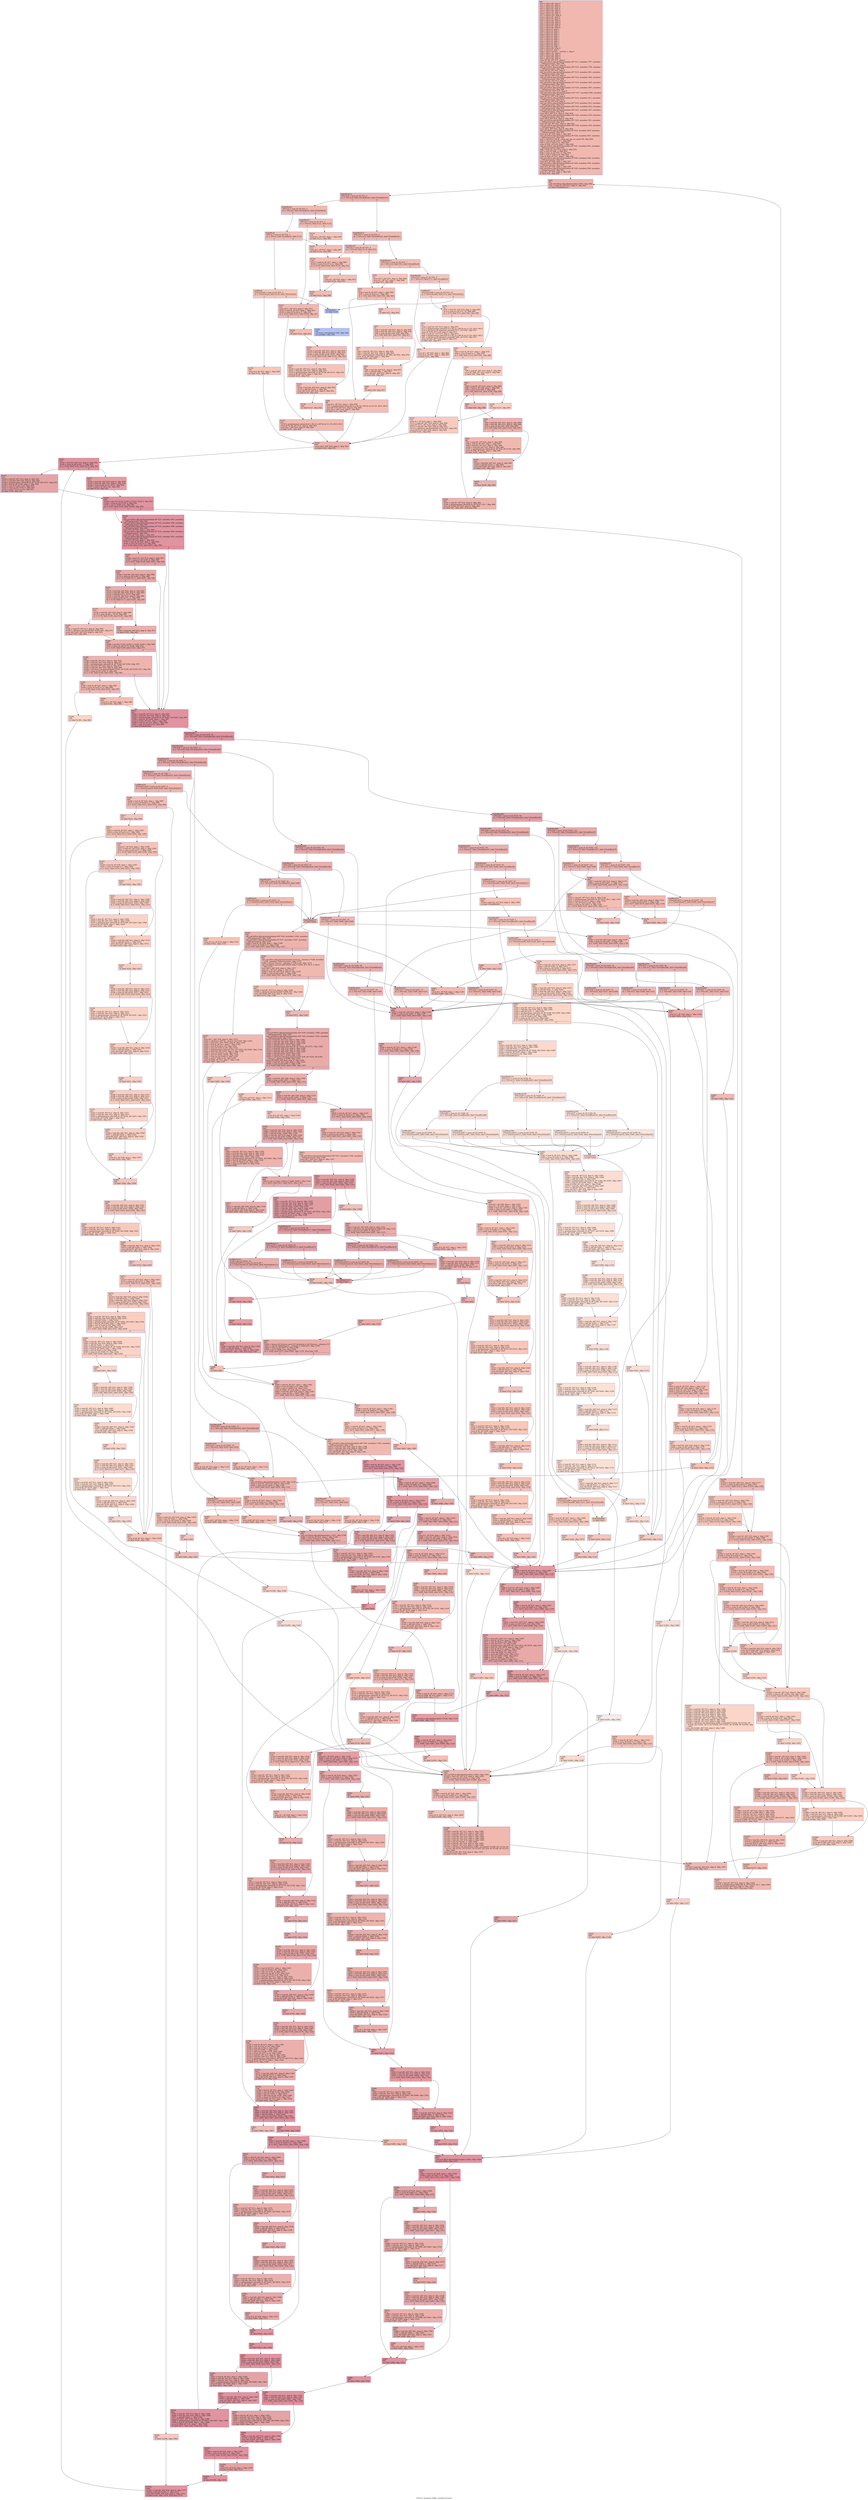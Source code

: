 digraph "CFG for 'quotearg_buffer_restyled' function" {
	label="CFG for 'quotearg_buffer_restyled' function";

	Node0x22ae1a0 [shape=record,color="#3d50c3ff", style=filled, fillcolor="#dc5d4a70",label="{%9:\l  %10 = alloca i64, align 8\l  %11 = alloca i8*, align 8\l  %12 = alloca i64, align 8\l  %13 = alloca i8*, align 8\l  %14 = alloca i64, align 8\l  %15 = alloca i32, align 4\l  %16 = alloca i32, align 4\l  %17 = alloca i32*, align 8\l  %18 = alloca i8*, align 8\l  %19 = alloca i8*, align 8\l  %20 = alloca i64, align 8\l  %21 = alloca i64, align 8\l  %22 = alloca i64, align 8\l  %23 = alloca i8*, align 8\l  %24 = alloca i64, align 8\l  %25 = alloca i8, align 1\l  %26 = alloca i8, align 1\l  %27 = alloca i8, align 1\l  %28 = alloca i8, align 1\l  %29 = alloca i8, align 1\l  %30 = alloca i8, align 1\l  %31 = alloca i8, align 1\l  %32 = alloca i8, align 1\l  %33 = alloca i8, align 1\l  %34 = alloca i8, align 1\l  %35 = alloca i8, align 1\l  %36 = alloca i64, align 8\l  %37 = alloca i8, align 1\l  %38 = alloca %struct.__mbstate_t, align 4\l  %39 = alloca i32, align 4\l  %40 = alloca i64, align 8\l  %41 = alloca i64, align 8\l  %42 = alloca i64, align 8\l  store i8* %0, i8** %11, align 8\l  call void @llvm.dbg.declare(metadata i8** %11, metadata !797, metadata\l... !DIExpression()), !dbg !798\l  store i64 %1, i64* %12, align 8\l  call void @llvm.dbg.declare(metadata i64* %12, metadata !799, metadata\l... !DIExpression()), !dbg !800\l  store i8* %2, i8** %13, align 8\l  call void @llvm.dbg.declare(metadata i8** %13, metadata !801, metadata\l... !DIExpression()), !dbg !802\l  store i64 %3, i64* %14, align 8\l  call void @llvm.dbg.declare(metadata i64* %14, metadata !803, metadata\l... !DIExpression()), !dbg !804\l  store i32 %4, i32* %15, align 4\l  call void @llvm.dbg.declare(metadata i32* %15, metadata !805, metadata\l... !DIExpression()), !dbg !806\l  store i32 %5, i32* %16, align 4\l  call void @llvm.dbg.declare(metadata i32* %16, metadata !807, metadata\l... !DIExpression()), !dbg !808\l  store i32* %6, i32** %17, align 8\l  call void @llvm.dbg.declare(metadata i32** %17, metadata !809, metadata\l... !DIExpression()), !dbg !810\l  store i8* %7, i8** %18, align 8\l  call void @llvm.dbg.declare(metadata i8** %18, metadata !811, metadata\l... !DIExpression()), !dbg !812\l  store i8* %8, i8** %19, align 8\l  call void @llvm.dbg.declare(metadata i8** %19, metadata !813, metadata\l... !DIExpression()), !dbg !814\l  call void @llvm.dbg.declare(metadata i64* %20, metadata !815, metadata\l... !DIExpression()), !dbg !816\l  call void @llvm.dbg.declare(metadata i64* %21, metadata !817, metadata\l... !DIExpression()), !dbg !818\l  store i64 0, i64* %21, align 8, !dbg !818\l  call void @llvm.dbg.declare(metadata i64* %22, metadata !819, metadata\l... !DIExpression()), !dbg !820\l  store i64 0, i64* %22, align 8, !dbg !820\l  call void @llvm.dbg.declare(metadata i8** %23, metadata !821, metadata\l... !DIExpression()), !dbg !822\l  store i8* null, i8** %23, align 8, !dbg !822\l  call void @llvm.dbg.declare(metadata i64* %24, metadata !823, metadata\l... !DIExpression()), !dbg !824\l  store i64 0, i64* %24, align 8, !dbg !824\l  call void @llvm.dbg.declare(metadata i8* %25, metadata !825, metadata\l... !DIExpression()), !dbg !826\l  store i8 0, i8* %25, align 1, !dbg !826\l  call void @llvm.dbg.declare(metadata i8* %26, metadata !827, metadata\l... !DIExpression()), !dbg !828\l  %43 = call fastcc i64 @__ctype_get_mb_cur_max() #8, !dbg !829\l  %44 = icmp eq i64 %43, 1, !dbg !830\l  %45 = zext i1 %44 to i8, !dbg !828\l  store i8 %45, i8* %26, align 1, !dbg !828\l  call void @llvm.dbg.declare(metadata i8* %27, metadata !831, metadata\l... !DIExpression()), !dbg !832\l  %46 = load i32, i32* %16, align 4, !dbg !833\l  %47 = and i32 %46, 2, !dbg !834\l  %48 = icmp ne i32 %47, 0, !dbg !835\l  %49 = zext i1 %48 to i8, !dbg !832\l  store i8 %49, i8* %27, align 1, !dbg !832\l  call void @llvm.dbg.declare(metadata i8* %28, metadata !836, metadata\l... !DIExpression()), !dbg !837\l  store i8 0, i8* %28, align 1, !dbg !837\l  call void @llvm.dbg.declare(metadata i8* %29, metadata !838, metadata\l... !DIExpression()), !dbg !839\l  store i8 0, i8* %29, align 1, !dbg !839\l  call void @llvm.dbg.declare(metadata i8* %30, metadata !840, metadata\l... !DIExpression()), !dbg !841\l  store i8 1, i8* %30, align 1, !dbg !841\l  br label %50, !dbg !842\l}"];
	Node0x22ae1a0 -> Node0x22af140;
	Node0x22af140 [shape=record,color="#3d50c3ff", style=filled, fillcolor="#d6524470",label="{%50:\l50:                                               \l  call void @llvm.dbg.label(metadata !843), !dbg !844\l  %51 = load i32, i32* %15, align 4, !dbg !845\l  br label %NodeBlock15\l}"];
	Node0x22af140 -> Node0x22af190;
	Node0x22af190 [shape=record,color="#3d50c3ff", style=filled, fillcolor="#d6524470",label="{NodeBlock15:                                      \l  %Pivot16 = icmp slt i32 %51, 4\l  br i1 %Pivot16, label %NodeBlock3, label %NodeBlock13\l|{<s0>T|<s1>F}}"];
	Node0x22af190:s0 -> Node0x22af370;
	Node0x22af190:s1 -> Node0x22af1e0;
	Node0x22af1e0 [shape=record,color="#3d50c3ff", style=filled, fillcolor="#de614d70",label="{NodeBlock13:                                      \l  %Pivot14 = icmp slt i32 %51, 6\l  br i1 %Pivot14, label %NodeBlock5, label %NodeBlock11\l|{<s0>T|<s1>F}}"];
	Node0x22af1e0:s0 -> Node0x22af320;
	Node0x22af1e0:s1 -> Node0x22af230;
	Node0x22af230 [shape=record,color="#3d50c3ff", style=filled, fillcolor="#e36c5570",label="{NodeBlock11:                                      \l  %Pivot12 = icmp slt i32 %51, 7\l  br i1 %Pivot12, label %52, label %NodeBlock9\l|{<s0>T|<s1>F}}"];
	Node0x22af230:s0 -> Node0x22af4b0;
	Node0x22af230:s1 -> Node0x22af280;
	Node0x22af280 [shape=record,color="#3d50c3ff", style=filled, fillcolor="#e97a5f70",label="{NodeBlock9:                                       \l  %Pivot10 = icmp slt i32 %51, 8\l  br i1 %Pivot10, label %71, label %LeafBlock7\l|{<s0>T|<s1>F}}"];
	Node0x22af280:s0 -> Node0x22af730;
	Node0x22af280:s1 -> Node0x22af2d0;
	Node0x22af2d0 [shape=record,color="#3d50c3ff", style=filled, fillcolor="#ef886b70",label="{LeafBlock7:                                       \l  %SwitchLeaf8 = icmp sle i32 %51, 10\l  br i1 %SwitchLeaf8, label %72, label %NewDefault\l|{<s0>T|<s1>F}}"];
	Node0x22af2d0:s0 -> Node0x22af780;
	Node0x22af2d0:s1 -> Node0x22affa0;
	Node0x22af320 [shape=record,color="#3d50c3ff", style=filled, fillcolor="#e36c5570",label="{NodeBlock5:                                       \l  %Pivot6 = icmp slt i32 %51, 5\l  br i1 %Pivot6, label %116, label %53\l|{<s0>T|<s1>F}}"];
	Node0x22af320:s0 -> Node0x22afc30;
	Node0x22af320:s1 -> Node0x22af500;
	Node0x22af370 [shape=record,color="#3d50c3ff", style=filled, fillcolor="#de614d70",label="{NodeBlock3:                                       \l  %Pivot4 = icmp slt i32 %51, 2\l  br i1 %Pivot4, label %NodeBlock, label %NodeBlock1\l|{<s0>T|<s1>F}}"];
	Node0x22af370:s0 -> Node0x22af410;
	Node0x22af370:s1 -> Node0x22af3c0;
	Node0x22af3c0 [shape=record,color="#3d50c3ff", style=filled, fillcolor="#e36c5570",label="{NodeBlock1:                                       \l  %Pivot2 = icmp slt i32 %51, 3\l  br i1 %Pivot2, label %121, label %114\l|{<s0>T|<s1>F}}"];
	Node0x22af3c0:s0 -> Node0x22afd20;
	Node0x22af3c0:s1 -> Node0x22afb90;
	Node0x22af410 [shape=record,color="#3d50c3ff", style=filled, fillcolor="#e36c5570",label="{NodeBlock:                                        \l  %Pivot = icmp slt i32 %51, 1\l  br i1 %Pivot, label %LeafBlock, label %115\l|{<s0>T|<s1>F}}"];
	Node0x22af410:s0 -> Node0x22af460;
	Node0x22af410:s1 -> Node0x22afbe0;
	Node0x22af460 [shape=record,color="#3d50c3ff", style=filled, fillcolor="#ec7f6370",label="{LeafBlock:                                        \l  %SwitchLeaf = icmp eq i32 %51, 0\l  br i1 %SwitchLeaf, label %139, label %NewDefault\l|{<s0>T|<s1>F}}"];
	Node0x22af460:s0 -> Node0x22aff50;
	Node0x22af460:s1 -> Node0x22affa0;
	Node0x22af4b0 [shape=record,color="#3d50c3ff", style=filled, fillcolor="#e97a5f70",label="{%52:\l52:                                               \l  store i32 5, i32* %15, align 4, !dbg !846\l  store i8 1, i8* %27, align 1, !dbg !848\l  br label %53, !dbg !849\l}"];
	Node0x22af4b0 -> Node0x22af500;
	Node0x22af500 [shape=record,color="#3d50c3ff", style=filled, fillcolor="#e36c5570",label="{%53:\l53:                                               \l  %54 = load i8, i8* %27, align 1, !dbg !850\l  %55 = trunc i8 %54 to i1, !dbg !850\l  br i1 %55, label %69, label %56, !dbg !852\l|{<s0>T|<s1>F}}"];
	Node0x22af500:s0 -> Node0x22af6e0;
	Node0x22af500:s1 -> Node0x22af550;
	Node0x22af550 [shape=record,color="#3d50c3ff", style=filled, fillcolor="#e97a5f70",label="{%56:\l56:                                               \l  br label %57, !dbg !853\l}"];
	Node0x22af550 -> Node0x22af5a0;
	Node0x22af5a0 [shape=record,color="#3d50c3ff", style=filled, fillcolor="#e97a5f70",label="{%57:\l57:                                               \l  %58 = load i64, i64* %21, align 8, !dbg !854\l  %59 = load i64, i64* %12, align 8, !dbg !854\l  %60 = icmp ult i64 %58, %59, !dbg !854\l  br i1 %60, label %61, label %65, !dbg !857\l|{<s0>T|<s1>F}}"];
	Node0x22af5a0:s0 -> Node0x22af5f0;
	Node0x22af5a0:s1 -> Node0x22af640;
	Node0x22af5f0 [shape=record,color="#3d50c3ff", style=filled, fillcolor="#ef886b70",label="{%61:\l61:                                               \l  %62 = load i8*, i8** %11, align 8, !dbg !854\l  %63 = load i64, i64* %21, align 8, !dbg !854\l  %64 = getelementptr inbounds i8, i8* %62, i64 %63, !dbg !854\l  store i8 34, i8* %64, align 1, !dbg !854\l  br label %65, !dbg !854\l}"];
	Node0x22af5f0 -> Node0x22af640;
	Node0x22af640 [shape=record,color="#3d50c3ff", style=filled, fillcolor="#e97a5f70",label="{%65:\l65:                                               \l  %66 = load i64, i64* %21, align 8, !dbg !857\l  %67 = add i64 %66, 1, !dbg !857\l  store i64 %67, i64* %21, align 8, !dbg !857\l  br label %68, !dbg !857\l}"];
	Node0x22af640 -> Node0x22af690;
	Node0x22af690 [shape=record,color="#3d50c3ff", style=filled, fillcolor="#e97a5f70",label="{%68:\l68:                                               \l  br label %69, !dbg !857\l}"];
	Node0x22af690 -> Node0x22af6e0;
	Node0x22af6e0 [shape=record,color="#3d50c3ff", style=filled, fillcolor="#e36c5570",label="{%69:\l69:                                               \l  store i8 1, i8* %25, align 1, !dbg !858\l  %70 = getelementptr inbounds [2 x i8], [2 x i8]* @.str.10.121, i64 0, i64 0\l  store i8* %70, i8** %23, align 8, !dbg !859\l  store i64 1, i64* %24, align 8, !dbg !860\l  br label %141, !dbg !861\l}"];
	Node0x22af6e0 -> Node0x22b0040;
	Node0x22af730 [shape=record,color="#3d50c3ff", style=filled, fillcolor="#ef886b70",label="{%71:\l71:                                               \l  store i8 1, i8* %25, align 1, !dbg !862\l  store i8 0, i8* %27, align 1, !dbg !863\l  br label %141, !dbg !864\l}"];
	Node0x22af730 -> Node0x22b0040;
	Node0x22af780 [shape=record,color="#3d50c3ff", style=filled, fillcolor="#ef886b70",label="{%72:\l72:                                               \l  %73 = load i32, i32* %15, align 4, !dbg !865\l  %74 = icmp ne i32 %73, 10, !dbg !868\l  br i1 %74, label %75, label %82, !dbg !869\l|{<s0>T|<s1>F}}"];
	Node0x22af780:s0 -> Node0x22af7d0;
	Node0x22af780:s1 -> Node0x22af820;
	Node0x22af7d0 [shape=record,color="#3d50c3ff", style=filled, fillcolor="#f2907270",label="{%75:\l75:                                               \l  %76 = load i32, i32* %15, align 4, !dbg !870\l  %77 = getelementptr inbounds [2 x i8], [2 x i8]* @.str.11.122, i64 0, i64 0\l  %78 = call fastcc i8* @gettext_quote(i8* %77, i32 %76), !dbg !872\l  store i8* %78, i8** %18, align 8, !dbg !873\l  %79 = load i32, i32* %15, align 4, !dbg !874\l  %80 = getelementptr inbounds [2 x i8], [2 x i8]* @.str.12.123, i64 0, i64 0\l  %81 = call fastcc i8* @gettext_quote(i8* %80, i32 %79), !dbg !875\l  store i8* %81, i8** %19, align 8, !dbg !876\l  br label %82, !dbg !877\l}"];
	Node0x22af7d0 -> Node0x22af820;
	Node0x22af820 [shape=record,color="#3d50c3ff", style=filled, fillcolor="#ef886b70",label="{%82:\l82:                                               \l  %83 = load i8, i8* %27, align 1, !dbg !878\l  %84 = trunc i8 %83 to i1, !dbg !878\l  br i1 %84, label %110, label %85, !dbg !880\l|{<s0>T|<s1>F}}"];
	Node0x22af820:s0 -> Node0x22afb40;
	Node0x22af820:s1 -> Node0x22af870;
	Node0x22af870 [shape=record,color="#3d50c3ff", style=filled, fillcolor="#f2907270",label="{%85:\l85:                                               \l  %86 = load i8*, i8** %18, align 8, !dbg !881\l  store i8* %86, i8** %23, align 8, !dbg !883\l  br label %87, !dbg !884\l}"];
	Node0x22af870 -> Node0x22af8c0;
	Node0x22af8c0 [shape=record,color="#3d50c3ff", style=filled, fillcolor="#d6524470",label="{%87:\l87:                                               \l  %88 = load i8*, i8** %23, align 8, !dbg !885\l  %89 = load i8, i8* %88, align 1, !dbg !887\l  %90 = icmp ne i8 %89, 0, !dbg !888\l  br i1 %90, label %91, label %109, !dbg !888\l|{<s0>T|<s1>F}}"];
	Node0x22af8c0:s0 -> Node0x22af910;
	Node0x22af8c0:s1 -> Node0x22afaf0;
	Node0x22af910 [shape=record,color="#3d50c3ff", style=filled, fillcolor="#d6524470",label="{%91:\l91:                                               \l  br label %92, !dbg !889\l}"];
	Node0x22af910 -> Node0x22af960;
	Node0x22af960 [shape=record,color="#3d50c3ff", style=filled, fillcolor="#d6524470",label="{%92:\l92:                                               \l  %93 = load i64, i64* %21, align 8, !dbg !890\l  %94 = load i64, i64* %12, align 8, !dbg !890\l  %95 = icmp ult i64 %93, %94, !dbg !890\l  br i1 %95, label %96, label %102, !dbg !893\l|{<s0>T|<s1>F}}"];
	Node0x22af960:s0 -> Node0x22af9b0;
	Node0x22af960:s1 -> Node0x22afa00;
	Node0x22af9b0 [shape=record,color="#3d50c3ff", style=filled, fillcolor="#de614d70",label="{%96:\l96:                                               \l  %97 = load i8*, i8** %23, align 8, !dbg !890\l  %98 = load i8, i8* %97, align 1, !dbg !890\l  %99 = load i8*, i8** %11, align 8, !dbg !890\l  %100 = load i64, i64* %21, align 8, !dbg !890\l  %101 = getelementptr inbounds i8, i8* %99, i64 %100, !dbg !890\l  store i8 %98, i8* %101, align 1, !dbg !890\l  br label %102, !dbg !890\l}"];
	Node0x22af9b0 -> Node0x22afa00;
	Node0x22afa00 [shape=record,color="#3d50c3ff", style=filled, fillcolor="#d6524470",label="{%102:\l102:                                              \l  %103 = load i64, i64* %21, align 8, !dbg !893\l  %104 = add i64 %103, 1, !dbg !893\l  store i64 %104, i64* %21, align 8, !dbg !893\l  br label %105, !dbg !893\l}"];
	Node0x22afa00 -> Node0x22afa50;
	Node0x22afa50 [shape=record,color="#3d50c3ff", style=filled, fillcolor="#d6524470",label="{%105:\l105:                                              \l  br label %106, !dbg !893\l}"];
	Node0x22afa50 -> Node0x22afaa0;
	Node0x22afaa0 [shape=record,color="#3d50c3ff", style=filled, fillcolor="#d6524470",label="{%106:\l106:                                              \l  %107 = load i8*, i8** %23, align 8, !dbg !894\l  %108 = getelementptr inbounds i8, i8* %107, i32 1, !dbg !894\l  store i8* %108, i8** %23, align 8, !dbg !894\l  br label %87, !dbg !895, !llvm.loop !896\l}"];
	Node0x22afaa0 -> Node0x22af8c0;
	Node0x22afaf0 [shape=record,color="#3d50c3ff", style=filled, fillcolor="#f2907270",label="{%109:\l109:                                              \l  br label %110, !dbg !897\l}"];
	Node0x22afaf0 -> Node0x22afb40;
	Node0x22afb40 [shape=record,color="#3d50c3ff", style=filled, fillcolor="#ef886b70",label="{%110:\l110:                                              \l  store i8 1, i8* %25, align 1, !dbg !898\l  %111 = load i8*, i8** %19, align 8, !dbg !899\l  store i8* %111, i8** %23, align 8, !dbg !900\l  %112 = load i8*, i8** %23, align 8, !dbg !901\l  %113 = call fastcc i64 @strlen(i8* %112) #27, !dbg !902\l  store i64 %113, i64* %24, align 8, !dbg !903\l  br label %141, !dbg !904\l}"];
	Node0x22afb40 -> Node0x22b0040;
	Node0x22afb90 [shape=record,color="#3d50c3ff", style=filled, fillcolor="#e97a5f70",label="{%114:\l114:                                              \l  store i8 1, i8* %25, align 1, !dbg !905\l  br label %115, !dbg !906\l}"];
	Node0x22afb90 -> Node0x22afbe0;
	Node0x22afbe0 [shape=record,color="#3d50c3ff", style=filled, fillcolor="#e36c5570",label="{%115:\l115:                                              \l  store i8 1, i8* %27, align 1, !dbg !907\l  br label %116, !dbg !908\l}"];
	Node0x22afbe0 -> Node0x22afc30;
	Node0x22afc30 [shape=record,color="#3d50c3ff", style=filled, fillcolor="#e1675170",label="{%116:\l116:                                              \l  %117 = load i8, i8* %27, align 1, !dbg !909\l  %118 = trunc i8 %117 to i1, !dbg !909\l  br i1 %118, label %120, label %119, !dbg !911\l|{<s0>T|<s1>F}}"];
	Node0x22afc30:s0 -> Node0x22afcd0;
	Node0x22afc30:s1 -> Node0x22afc80;
	Node0x22afc80 [shape=record,color="#3d50c3ff", style=filled, fillcolor="#e5705870",label="{%119:\l119:                                              \l  store i8 1, i8* %25, align 1, !dbg !912\l  br label %120, !dbg !913\l}"];
	Node0x22afc80 -> Node0x22afcd0;
	Node0x22afcd0 [shape=record,color="#3d50c3ff", style=filled, fillcolor="#e1675170",label="{%120:\l120:                                              \l  br label %121, !dbg !909\l}"];
	Node0x22afcd0 -> Node0x22afd20;
	Node0x22afd20 [shape=record,color="#3d50c3ff", style=filled, fillcolor="#de614d70",label="{%121:\l121:                                              \l  store i32 2, i32* %15, align 4, !dbg !914\l  %122 = load i8, i8* %27, align 1, !dbg !915\l  %123 = trunc i8 %122 to i1, !dbg !915\l  br i1 %123, label %137, label %124, !dbg !917\l|{<s0>T|<s1>F}}"];
	Node0x22afd20:s0 -> Node0x22aff00;
	Node0x22afd20:s1 -> Node0x22afd70;
	Node0x22afd70 [shape=record,color="#3d50c3ff", style=filled, fillcolor="#e36c5570",label="{%124:\l124:                                              \l  br label %125, !dbg !918\l}"];
	Node0x22afd70 -> Node0x22afdc0;
	Node0x22afdc0 [shape=record,color="#3d50c3ff", style=filled, fillcolor="#e36c5570",label="{%125:\l125:                                              \l  %126 = load i64, i64* %21, align 8, !dbg !919\l  %127 = load i64, i64* %12, align 8, !dbg !919\l  %128 = icmp ult i64 %126, %127, !dbg !919\l  br i1 %128, label %129, label %133, !dbg !922\l|{<s0>T|<s1>F}}"];
	Node0x22afdc0:s0 -> Node0x22afe10;
	Node0x22afdc0:s1 -> Node0x22afe60;
	Node0x22afe10 [shape=record,color="#3d50c3ff", style=filled, fillcolor="#e97a5f70",label="{%129:\l129:                                              \l  %130 = load i8*, i8** %11, align 8, !dbg !919\l  %131 = load i64, i64* %21, align 8, !dbg !919\l  %132 = getelementptr inbounds i8, i8* %130, i64 %131, !dbg !919\l  store i8 39, i8* %132, align 1, !dbg !919\l  br label %133, !dbg !919\l}"];
	Node0x22afe10 -> Node0x22afe60;
	Node0x22afe60 [shape=record,color="#3d50c3ff", style=filled, fillcolor="#e36c5570",label="{%133:\l133:                                              \l  %134 = load i64, i64* %21, align 8, !dbg !922\l  %135 = add i64 %134, 1, !dbg !922\l  store i64 %135, i64* %21, align 8, !dbg !922\l  br label %136, !dbg !922\l}"];
	Node0x22afe60 -> Node0x22afeb0;
	Node0x22afeb0 [shape=record,color="#3d50c3ff", style=filled, fillcolor="#e36c5570",label="{%136:\l136:                                              \l  br label %137, !dbg !922\l}"];
	Node0x22afeb0 -> Node0x22aff00;
	Node0x22aff00 [shape=record,color="#3d50c3ff", style=filled, fillcolor="#de614d70",label="{%137:\l137:                                              \l  %138 = getelementptr inbounds [2 x i8], [2 x i8]* @.str.12.123, i64 0, i64 0\l  store i8* %138, i8** %23, align 8, !dbg !923\l  store i64 1, i64* %24, align 8, !dbg !924\l  br label %141, !dbg !925\l}"];
	Node0x22aff00 -> Node0x22b0040;
	Node0x22aff50 [shape=record,color="#3d50c3ff", style=filled, fillcolor="#ec7f6370",label="{%139:\l139:                                              \l  store i8 0, i8* %27, align 1, !dbg !926\l  br label %141, !dbg !927\l}"];
	Node0x22aff50 -> Node0x22b0040;
	Node0x22affa0 [shape=record,color="#3d50c3ff", style=filled, fillcolor="#5572df70",label="{NewDefault:                                       \l  br label %140\l}"];
	Node0x22affa0 -> Node0x22afff0;
	Node0x22afff0 [shape=record,color="#3d50c3ff", style=filled, fillcolor="#5572df70",label="{%140:\l140:                                              \l  call fastcc void @abort() #28, !dbg !928\l  unreachable, !dbg !928\l}"];
	Node0x22b0040 [shape=record,color="#3d50c3ff", style=filled, fillcolor="#d6524470",label="{%141:\l141:                                              \l  store i64 0, i64* %20, align 8, !dbg !929\l  br label %142, !dbg !931\l}"];
	Node0x22b0040 -> Node0x22b0090;
	Node0x22b0090 [shape=record,color="#b70d28ff", style=filled, fillcolor="#b70d2870",label="{%142:\l142:                                              \l  %143 = load i64, i64* %14, align 8, !dbg !932\l  %144 = icmp eq i64 %143, -1, !dbg !934\l  br i1 %144, label %145, label %153, !dbg !932\l|{<s0>T|<s1>F}}"];
	Node0x22b0090:s0 -> Node0x22b00e0;
	Node0x22b0090:s1 -> Node0x22b0130;
	Node0x22b00e0 [shape=record,color="#3d50c3ff", style=filled, fillcolor="#c5333470",label="{%145:\l145:                                              \l  %146 = load i8*, i8** %13, align 8, !dbg !935\l  %147 = load i64, i64* %20, align 8, !dbg !936\l  %148 = getelementptr inbounds i8, i8* %146, i64 %147, !dbg !935\l  %149 = load i8, i8* %148, align 1, !dbg !935\l  %150 = sext i8 %149 to i32, !dbg !935\l  %151 = icmp eq i32 %150, 0, !dbg !937\l  %152 = zext i1 %151 to i32, !dbg !937\l  br label %158, !dbg !932\l}"];
	Node0x22b00e0 -> Node0x22b0180;
	Node0x22b0130 [shape=record,color="#b70d28ff", style=filled, fillcolor="#be242e70",label="{%153:\l153:                                              \l  %154 = load i64, i64* %20, align 8, !dbg !938\l  %155 = load i64, i64* %14, align 8, !dbg !939\l  %156 = icmp eq i64 %154, %155, !dbg !940\l  %157 = zext i1 %156 to i32, !dbg !940\l  br label %158, !dbg !932\l}"];
	Node0x22b0130 -> Node0x22b0180;
	Node0x22b0180 [shape=record,color="#b70d28ff", style=filled, fillcolor="#b70d2870",label="{%158:\l158:                                              \l  %159 = phi i32 [ %152, %145 ], [ %157, %153 ], !dbg !932\l  %160 = icmp ne i32 %159, 0, !dbg !941\l  %161 = xor i1 %160, true, !dbg !941\l  br i1 %161, label %162, label %1009, !dbg !942\l|{<s0>T|<s1>F}}"];
	Node0x22b0180:s0 -> Node0x22b01d0;
	Node0x22b0180:s1 -> Node0x22b70c0;
	Node0x22b01d0 [shape=record,color="#b70d28ff", style=filled, fillcolor="#b70d2870",label="{%162:\l162:                                              \l  call void @llvm.dbg.declare(metadata i8* %31, metadata !943, metadata\l... !DIExpression()), !dbg !945\l  call void @llvm.dbg.declare(metadata i8* %32, metadata !946, metadata\l... !DIExpression()), !dbg !947\l  call void @llvm.dbg.declare(metadata i8* %33, metadata !948, metadata\l... !DIExpression()), !dbg !949\l  store i8 0, i8* %33, align 1, !dbg !949\l  call void @llvm.dbg.declare(metadata i8* %34, metadata !950, metadata\l... !DIExpression()), !dbg !951\l  store i8 0, i8* %34, align 1, !dbg !951\l  call void @llvm.dbg.declare(metadata i8* %35, metadata !952, metadata\l... !DIExpression()), !dbg !953\l  store i8 0, i8* %35, align 1, !dbg !953\l  %163 = load i8, i8* %25, align 1, !dbg !954\l  %164 = trunc i8 %163 to i1, !dbg !954\l  br i1 %164, label %165, label %201, !dbg !956\l|{<s0>T|<s1>F}}"];
	Node0x22b01d0:s0 -> Node0x22b0220;
	Node0x22b01d0:s1 -> Node0x22b0590;
	Node0x22b0220 [shape=record,color="#3d50c3ff", style=filled, fillcolor="#c32e3170",label="{%165:\l165:                                              \l  %166 = load i32, i32* %15, align 4, !dbg !957\l  %167 = icmp ne i32 %166, 2, !dbg !958\l  br i1 %167, label %168, label %201, !dbg !959\l|{<s0>T|<s1>F}}"];
	Node0x22b0220:s0 -> Node0x22b0270;
	Node0x22b0220:s1 -> Node0x22b0590;
	Node0x22b0270 [shape=record,color="#3d50c3ff", style=filled, fillcolor="#ca3b3770",label="{%168:\l168:                                              \l  %169 = load i64, i64* %24, align 8, !dbg !960\l  %170 = icmp ne i64 %169, 0, !dbg !960\l  br i1 %170, label %171, label %201, !dbg !961\l|{<s0>T|<s1>F}}"];
	Node0x22b0270:s0 -> Node0x22b02c0;
	Node0x22b0270:s1 -> Node0x22b0590;
	Node0x22b02c0 [shape=record,color="#3d50c3ff", style=filled, fillcolor="#d0473d70",label="{%171:\l171:                                              \l  %172 = load i64, i64* %20, align 8, !dbg !962\l  %173 = load i64, i64* %24, align 8, !dbg !963\l  %174 = add i64 %172, %173, !dbg !964\l  %175 = load i64, i64* %14, align 8, !dbg !965\l  %176 = icmp eq i64 %175, -1, !dbg !966\l  br i1 %176, label %177, label %183, !dbg !967\l|{<s0>T|<s1>F}}"];
	Node0x22b02c0:s0 -> Node0x22b0310;
	Node0x22b02c0:s1 -> Node0x22b03b0;
	Node0x22b0310 [shape=record,color="#3d50c3ff", style=filled, fillcolor="#dc5d4a70",label="{%177:\l177:                                              \l  %178 = load i64, i64* %24, align 8, !dbg !968\l  %179 = icmp ult i64 1, %178, !dbg !969\l  br i1 %179, label %180, label %183, !dbg !965\l|{<s0>T|<s1>F}}"];
	Node0x22b0310:s0 -> Node0x22b0360;
	Node0x22b0310:s1 -> Node0x22b03b0;
	Node0x22b0360 [shape=record,color="#3d50c3ff", style=filled, fillcolor="#e1675170",label="{%180:\l180:                                              \l  %181 = load i8*, i8** %13, align 8, !dbg !970\l  %182 = call fastcc i64 @strlen(i8* %181) #27, !dbg !971\l  store i64 %182, i64* %14, align 8, !dbg !972\l  br label %185, !dbg !965\l}"];
	Node0x22b0360 -> Node0x22b0400;
	Node0x22b03b0 [shape=record,color="#3d50c3ff", style=filled, fillcolor="#d24b4070",label="{%183:\l183:                                              \l  %184 = load i64, i64* %14, align 8, !dbg !973\l  br label %185, !dbg !965\l}"];
	Node0x22b03b0 -> Node0x22b0400;
	Node0x22b0400 [shape=record,color="#3d50c3ff", style=filled, fillcolor="#d0473d70",label="{%185:\l185:                                              \l  %186 = phi i64 [ %182, %180 ], [ %184, %183 ], !dbg !965\l  %187 = icmp ule i64 %174, %186, !dbg !974\l  br i1 %187, label %188, label %201, !dbg !975\l|{<s0>T|<s1>F}}"];
	Node0x22b0400:s0 -> Node0x22b0450;
	Node0x22b0400:s1 -> Node0x22b0590;
	Node0x22b0450 [shape=record,color="#3d50c3ff", style=filled, fillcolor="#d8564670",label="{%188:\l188:                                              \l  %189 = load i8*, i8** %13, align 8, !dbg !976\l  %190 = load i64, i64* %20, align 8, !dbg !977\l  %191 = getelementptr inbounds i8, i8* %189, i64 %190, !dbg !978\l  %192 = load i8*, i8** %23, align 8, !dbg !979\l  %193 = load i64, i64* %24, align 8, !dbg !980\l  %194 = call fastcc i32 @memcmp(i8* %191, i8* %192, i64 %193) #27, !dbg !981\l  %195 = icmp eq i32 %194, 0, !dbg !982\l  br i1 %195, label %196, label %201, !dbg !983\l|{<s0>T|<s1>F}}"];
	Node0x22b0450:s0 -> Node0x22b04a0;
	Node0x22b0450:s1 -> Node0x22b0590;
	Node0x22b04a0 [shape=record,color="#3d50c3ff", style=filled, fillcolor="#e1675170",label="{%196:\l196:                                              \l  %197 = load i8, i8* %27, align 1, !dbg !984\l  %198 = trunc i8 %197 to i1, !dbg !984\l  br i1 %198, label %199, label %200, !dbg !987\l|{<s0>T|<s1>F}}"];
	Node0x22b04a0:s0 -> Node0x22b04f0;
	Node0x22b04a0:s1 -> Node0x22b0540;
	Node0x22b04f0 [shape=record,color="#3d50c3ff", style=filled, fillcolor="#f5a08170",label="{%199:\l199:                                              \l  br label %1091, !dbg !988\l}"];
	Node0x22b04f0 -> Node0x22b7980;
	Node0x22b0540 [shape=record,color="#3d50c3ff", style=filled, fillcolor="#e36c5570",label="{%200:\l200:                                              \l  store i8 1, i8* %33, align 1, !dbg !989\l  br label %201, !dbg !990\l}"];
	Node0x22b0540 -> Node0x22b0590;
	Node0x22b0590 [shape=record,color="#b70d28ff", style=filled, fillcolor="#b70d2870",label="{%201:\l201:                                              \l  %202 = load i8*, i8** %13, align 8, !dbg !991\l  %203 = load i64, i64* %20, align 8, !dbg !992\l  %204 = getelementptr inbounds i8, i8* %202, i64 %203, !dbg !991\l  %205 = load i8, i8* %204, align 1, !dbg !991\l  store i8 %205, i8* %31, align 1, !dbg !993\l  %206 = load i8, i8* %31, align 1, !dbg !994\l  %207 = zext i8 %206 to i32, !dbg !994\l  br label %NodeBlock84\l}"];
	Node0x22b0590 -> Node0x22b05e0;
	Node0x22b05e0 [shape=record,color="#b70d28ff", style=filled, fillcolor="#b70d2870",label="{NodeBlock84:                                      \l  %Pivot85 = icmp slt i32 %207, 40\l  br i1 %Pivot85, label %NodeBlock48, label %NodeBlock82\l|{<s0>T|<s1>F}}"];
	Node0x22b05e0:s0 -> Node0x22b0b80;
	Node0x22b05e0:s1 -> Node0x22b0630;
	Node0x22b0630 [shape=record,color="#3d50c3ff", style=filled, fillcolor="#c32e3170",label="{NodeBlock82:                                      \l  %Pivot83 = icmp slt i32 %207, 94\l  br i1 %Pivot83, label %NodeBlock64, label %NodeBlock80\l|{<s0>T|<s1>F}}"];
	Node0x22b0630:s0 -> Node0x22b0900;
	Node0x22b0630:s1 -> Node0x22b0680;
	Node0x22b0680 [shape=record,color="#3d50c3ff", style=filled, fillcolor="#ca3b3770",label="{NodeBlock80:                                      \l  %Pivot81 = icmp slt i32 %207, 123\l  br i1 %Pivot81, label %NodeBlock70, label %NodeBlock78\l|{<s0>T|<s1>F}}"];
	Node0x22b0680:s0 -> Node0x22b0810;
	Node0x22b0680:s1 -> Node0x22b06d0;
	Node0x22b06d0 [shape=record,color="#3d50c3ff", style=filled, fillcolor="#d24b4070",label="{NodeBlock78:                                      \l  %Pivot79 = icmp slt i32 %207, 125\l  br i1 %Pivot79, label %NodeBlock72, label %NodeBlock76\l|{<s0>T|<s1>F}}"];
	Node0x22b06d0:s0 -> Node0x22b07c0;
	Node0x22b06d0:s1 -> Node0x22b0720;
	Node0x22b0720 [shape=record,color="#3d50c3ff", style=filled, fillcolor="#dc5d4a70",label="{NodeBlock76:                                      \l  %Pivot77 = icmp slt i32 %207, 126\l  br i1 %Pivot77, label %466, label %LeafBlock74\l|{<s0>T|<s1>F}}"];
	Node0x22b0720:s0 -> Node0x22b3330;
	Node0x22b0720:s1 -> Node0x22b0770;
	Node0x22b0770 [shape=record,color="#3d50c3ff", style=filled, fillcolor="#e1675170",label="{LeafBlock74:                                      \l  %SwitchLeaf75 = icmp eq i32 %207, 126\l  br i1 %SwitchLeaf75, label %480, label %NewDefault17\l|{<s0>T|<s1>F}}"];
	Node0x22b0770:s0 -> Node0x22b34c0;
	Node0x22b0770:s1 -> Node0x22b3dd0;
	Node0x22b07c0 [shape=record,color="#3d50c3ff", style=filled, fillcolor="#dc5d4a70",label="{NodeBlock72:                                      \l  %Pivot73 = icmp slt i32 %207, 124\l  br i1 %Pivot73, label %466, label %486\l|{<s0>T|<s1>F}}"];
	Node0x22b07c0:s0 -> Node0x22b3330;
	Node0x22b07c0:s1 -> Node0x22b3600;
	Node0x22b0810 [shape=record,color="#3d50c3ff", style=filled, fillcolor="#d24b4070",label="{NodeBlock70:                                      \l  %Pivot71 = icmp slt i32 %207, 96\l  br i1 %Pivot71, label %NodeBlock66, label %NodeBlock68\l|{<s0>T|<s1>F}}"];
	Node0x22b0810:s0 -> Node0x22b08b0;
	Node0x22b0810:s1 -> Node0x22b0860;
	Node0x22b0860 [shape=record,color="#3d50c3ff", style=filled, fillcolor="#dc5d4a70",label="{NodeBlock68:                                      \l  %Pivot69 = icmp slt i32 %207, 97\l  br i1 %Pivot69, label %486, label %547\l|{<s0>T|<s1>F}}"];
	Node0x22b0860:s0 -> Node0x22b3600;
	Node0x22b0860:s1 -> Node0x22b3d80;
	Node0x22b08b0 [shape=record,color="#3d50c3ff", style=filled, fillcolor="#dc5d4a70",label="{NodeBlock66:                                      \l  %Pivot67 = icmp slt i32 %207, 95\l  br i1 %Pivot67, label %486, label %547\l|{<s0>T|<s1>F}}"];
	Node0x22b08b0:s0 -> Node0x22b3600;
	Node0x22b08b0:s1 -> Node0x22b3d80;
	Node0x22b0900 [shape=record,color="#3d50c3ff", style=filled, fillcolor="#ca3b3770",label="{NodeBlock64:                                      \l  %Pivot65 = icmp slt i32 %207, 65\l  br i1 %Pivot65, label %NodeBlock56, label %NodeBlock62\l|{<s0>T|<s1>F}}"];
	Node0x22b0900:s0 -> Node0x22b0a40;
	Node0x22b0900:s1 -> Node0x22b0950;
	Node0x22b0950 [shape=record,color="#3d50c3ff", style=filled, fillcolor="#d24b4070",label="{NodeBlock62:                                      \l  %Pivot63 = icmp slt i32 %207, 92\l  br i1 %Pivot63, label %NodeBlock58, label %NodeBlock60\l|{<s0>T|<s1>F}}"];
	Node0x22b0950:s0 -> Node0x22b09f0;
	Node0x22b0950:s1 -> Node0x22b09a0;
	Node0x22b09a0 [shape=record,color="#3d50c3ff", style=filled, fillcolor="#dc5d4a70",label="{NodeBlock60:                                      \l  %Pivot61 = icmp slt i32 %207, 93\l  br i1 %Pivot61, label %432, label %547\l|{<s0>T|<s1>F}}"];
	Node0x22b09a0:s0 -> Node0x22b2e30;
	Node0x22b09a0:s1 -> Node0x22b3d80;
	Node0x22b09f0 [shape=record,color="#3d50c3ff", style=filled, fillcolor="#dc5d4a70",label="{NodeBlock58:                                      \l  %Pivot59 = icmp slt i32 %207, 91\l  br i1 %Pivot59, label %547, label %486\l|{<s0>T|<s1>F}}"];
	Node0x22b09f0:s0 -> Node0x22b3d80;
	Node0x22b09f0:s1 -> Node0x22b3600;
	Node0x22b0a40 [shape=record,color="#3d50c3ff", style=filled, fillcolor="#d24b4070",label="{NodeBlock56:                                      \l  %Pivot57 = icmp slt i32 %207, 59\l  br i1 %Pivot57, label %NodeBlock50, label %NodeBlock54\l|{<s0>T|<s1>F}}"];
	Node0x22b0a40:s0 -> Node0x22b0b30;
	Node0x22b0a40:s1 -> Node0x22b0a90;
	Node0x22b0a90 [shape=record,color="#3d50c3ff", style=filled, fillcolor="#dc5d4a70",label="{NodeBlock54:                                      \l  %Pivot55 = icmp slt i32 %207, 63\l  br i1 %Pivot55, label %486, label %LeafBlock52\l|{<s0>T|<s1>F}}"];
	Node0x22b0a90:s0 -> Node0x22b3600;
	Node0x22b0a90:s1 -> Node0x22b0ae0;
	Node0x22b0ae0 [shape=record,color="#3d50c3ff", style=filled, fillcolor="#e1675170",label="{LeafBlock52:                                      \l  %SwitchLeaf53 = icmp eq i32 %207, 63\l  br i1 %SwitchLeaf53, label %329, label %NewDefault17\l|{<s0>T|<s1>F}}"];
	Node0x22b0ae0:s0 -> Node0x22b1da0;
	Node0x22b0ae0:s1 -> Node0x22b3dd0;
	Node0x22b0b30 [shape=record,color="#3d50c3ff", style=filled, fillcolor="#dc5d4a70",label="{NodeBlock50:                                      \l  %Pivot51 = icmp slt i32 %207, 43\l  br i1 %Pivot51, label %486, label %547\l|{<s0>T|<s1>F}}"];
	Node0x22b0b30:s0 -> Node0x22b3600;
	Node0x22b0b30:s1 -> Node0x22b3d80;
	Node0x22b0b80 [shape=record,color="#3d50c3ff", style=filled, fillcolor="#c32e3170",label="{NodeBlock48:                                      \l  %Pivot49 = icmp slt i32 %207, 13\l  br i1 %Pivot49, label %NodeBlock30, label %NodeBlock46\l|{<s0>T|<s1>F}}"];
	Node0x22b0b80:s0 -> Node0x22b0e50;
	Node0x22b0b80:s1 -> Node0x22b0bd0;
	Node0x22b0bd0 [shape=record,color="#3d50c3ff", style=filled, fillcolor="#ca3b3770",label="{NodeBlock46:                                      \l  %Pivot47 = icmp slt i32 %207, 36\l  br i1 %Pivot47, label %NodeBlock38, label %NodeBlock44\l|{<s0>T|<s1>F}}"];
	Node0x22b0bd0:s0 -> Node0x22b0d10;
	Node0x22b0bd0:s1 -> Node0x22b0c20;
	Node0x22b0c20 [shape=record,color="#3d50c3ff", style=filled, fillcolor="#d24b4070",label="{NodeBlock44:                                      \l  %Pivot45 = icmp slt i32 %207, 38\l  br i1 %Pivot45, label %NodeBlock40, label %NodeBlock42\l|{<s0>T|<s1>F}}"];
	Node0x22b0c20:s0 -> Node0x22b0cc0;
	Node0x22b0c20:s1 -> Node0x22b0c70;
	Node0x22b0c70 [shape=record,color="#3d50c3ff", style=filled, fillcolor="#dc5d4a70",label="{NodeBlock42:                                      \l  %Pivot43 = icmp slt i32 %207, 39\l  br i1 %Pivot43, label %486, label %494\l|{<s0>T|<s1>F}}"];
	Node0x22b0c70:s0 -> Node0x22b3600;
	Node0x22b0c70:s1 -> Node0x22b3740;
	Node0x22b0cc0 [shape=record,color="#3d50c3ff", style=filled, fillcolor="#dc5d4a70",label="{NodeBlock40:                                      \l  %Pivot41 = icmp slt i32 %207, 37\l  br i1 %Pivot41, label %486, label %547\l|{<s0>T|<s1>F}}"];
	Node0x22b0cc0:s0 -> Node0x22b3600;
	Node0x22b0cc0:s1 -> Node0x22b3d80;
	Node0x22b0d10 [shape=record,color="#3d50c3ff", style=filled, fillcolor="#d24b4070",label="{NodeBlock38:                                      \l  %Pivot39 = icmp slt i32 %207, 33\l  br i1 %Pivot39, label %NodeBlock34, label %NodeBlock36\l|{<s0>T|<s1>F}}"];
	Node0x22b0d10:s0 -> Node0x22b0db0;
	Node0x22b0d10:s1 -> Node0x22b0d60;
	Node0x22b0d60 [shape=record,color="#3d50c3ff", style=filled, fillcolor="#dc5d4a70",label="{NodeBlock36:                                      \l  %Pivot37 = icmp slt i32 %207, 35\l  br i1 %Pivot37, label %486, label %480\l|{<s0>T|<s1>F}}"];
	Node0x22b0d60:s0 -> Node0x22b3600;
	Node0x22b0d60:s1 -> Node0x22b34c0;
	Node0x22b0db0 [shape=record,color="#3d50c3ff", style=filled, fillcolor="#dc5d4a70",label="{NodeBlock34:                                      \l  %Pivot35 = icmp slt i32 %207, 32\l  br i1 %Pivot35, label %LeafBlock32, label %485\l|{<s0>T|<s1>F}}"];
	Node0x22b0db0:s0 -> Node0x22b0e00;
	Node0x22b0db0:s1 -> Node0x22b35b0;
	Node0x22b0e00 [shape=record,color="#3d50c3ff", style=filled, fillcolor="#e1675170",label="{LeafBlock32:                                      \l  %SwitchLeaf33 = icmp eq i32 %207, 13\l  br i1 %SwitchLeaf33, label %429, label %NewDefault17\l|{<s0>T|<s1>F}}"];
	Node0x22b0e00:s0 -> Node0x22b2d40;
	Node0x22b0e00:s1 -> Node0x22b3dd0;
	Node0x22b0e50 [shape=record,color="#3d50c3ff", style=filled, fillcolor="#ca3b3770",label="{NodeBlock30:                                      \l  %Pivot31 = icmp slt i32 %207, 9\l  br i1 %Pivot31, label %NodeBlock22, label %NodeBlock28\l|{<s0>T|<s1>F}}"];
	Node0x22b0e50:s0 -> Node0x22b0f90;
	Node0x22b0e50:s1 -> Node0x22b0ea0;
	Node0x22b0ea0 [shape=record,color="#3d50c3ff", style=filled, fillcolor="#d24b4070",label="{NodeBlock28:                                      \l  %Pivot29 = icmp slt i32 %207, 11\l  br i1 %Pivot29, label %NodeBlock24, label %NodeBlock26\l|{<s0>T|<s1>F}}"];
	Node0x22b0ea0:s0 -> Node0x22b0f40;
	Node0x22b0ea0:s1 -> Node0x22b0ef0;
	Node0x22b0ef0 [shape=record,color="#3d50c3ff", style=filled, fillcolor="#dc5d4a70",label="{NodeBlock26:                                      \l  %Pivot27 = icmp slt i32 %207, 12\l  br i1 %Pivot27, label %431, label %427\l|{<s0>T|<s1>F}}"];
	Node0x22b0ef0:s0 -> Node0x22b2de0;
	Node0x22b0ef0:s1 -> Node0x22b2ca0;
	Node0x22b0f40 [shape=record,color="#3d50c3ff", style=filled, fillcolor="#dc5d4a70",label="{NodeBlock24:                                      \l  %Pivot25 = icmp slt i32 %207, 10\l  br i1 %Pivot25, label %430, label %428\l|{<s0>T|<s1>F}}"];
	Node0x22b0f40:s0 -> Node0x22b2d90;
	Node0x22b0f40:s1 -> Node0x22b2cf0;
	Node0x22b0f90 [shape=record,color="#3d50c3ff", style=filled, fillcolor="#d24b4070",label="{NodeBlock22:                                      \l  %Pivot23 = icmp slt i32 %207, 7\l  br i1 %Pivot23, label %LeafBlock18, label %NodeBlock20\l|{<s0>T|<s1>F}}"];
	Node0x22b0f90:s0 -> Node0x22b1030;
	Node0x22b0f90:s1 -> Node0x22b0fe0;
	Node0x22b0fe0 [shape=record,color="#3d50c3ff", style=filled, fillcolor="#dc5d4a70",label="{NodeBlock20:                                      \l  %Pivot21 = icmp slt i32 %207, 8\l  br i1 %Pivot21, label %425, label %426\l|{<s0>T|<s1>F}}"];
	Node0x22b0fe0:s0 -> Node0x22b2c00;
	Node0x22b0fe0:s1 -> Node0x22b2c50;
	Node0x22b1030 [shape=record,color="#3d50c3ff", style=filled, fillcolor="#dc5d4a70",label="{LeafBlock18:                                      \l  %SwitchLeaf19 = icmp eq i32 %207, 0\l  br i1 %SwitchLeaf19, label %208, label %NewDefault17\l|{<s0>T|<s1>F}}"];
	Node0x22b1030:s0 -> Node0x22b1080;
	Node0x22b1030:s1 -> Node0x22b3dd0;
	Node0x22b1080 [shape=record,color="#3d50c3ff", style=filled, fillcolor="#e36c5570",label="{%208:\l208:                                              \l  %209 = load i8, i8* %25, align 1, !dbg !995\l  %210 = trunc i8 %209 to i1, !dbg !995\l  br i1 %210, label %211, label %322, !dbg !998\l|{<s0>T|<s1>F}}"];
	Node0x22b1080:s0 -> Node0x22b10d0;
	Node0x22b1080:s1 -> Node0x22b1c60;
	Node0x22b10d0 [shape=record,color="#3d50c3ff", style=filled, fillcolor="#e97a5f70",label="{%211:\l211:                                              \l  br label %212, !dbg !999\l}"];
	Node0x22b10d0 -> Node0x22b1120;
	Node0x22b1120 [shape=record,color="#3d50c3ff", style=filled, fillcolor="#e97a5f70",label="{%212:\l212:                                              \l  %213 = load i8, i8* %27, align 1, !dbg !1001\l  %214 = trunc i8 %213 to i1, !dbg !1001\l  br i1 %214, label %215, label %216, !dbg !1004\l|{<s0>T|<s1>F}}"];
	Node0x22b1120:s0 -> Node0x22b1170;
	Node0x22b1120:s1 -> Node0x22b11c0;
	Node0x22b1170 [shape=record,color="#3d50c3ff", style=filled, fillcolor="#f7af9170",label="{%215:\l215:                                              \l  br label %1091, !dbg !1001\l}"];
	Node0x22b1170 -> Node0x22b7980;
	Node0x22b11c0 [shape=record,color="#3d50c3ff", style=filled, fillcolor="#e97a5f70",label="{%216:\l216:                                              \l  store i8 1, i8* %34, align 1, !dbg !1004\l  %217 = load i32, i32* %15, align 4, !dbg !1005\l  %218 = icmp eq i32 %217, 2, !dbg !1005\l  br i1 %218, label %219, label %259, !dbg !1005\l|{<s0>T|<s1>F}}"];
	Node0x22b11c0:s0 -> Node0x22b1210;
	Node0x22b11c0:s1 -> Node0x22b1670;
	Node0x22b1210 [shape=record,color="#3d50c3ff", style=filled, fillcolor="#ef886b70",label="{%219:\l219:                                              \l  %220 = load i8, i8* %28, align 1, !dbg !1005\l  %221 = trunc i8 %220 to i1, !dbg !1005\l  br i1 %221, label %259, label %222, !dbg !1004\l|{<s0>T|<s1>F}}"];
	Node0x22b1210:s0 -> Node0x22b1670;
	Node0x22b1210:s1 -> Node0x22b1260;
	Node0x22b1260 [shape=record,color="#3d50c3ff", style=filled, fillcolor="#f2907270",label="{%222:\l222:                                              \l  br label %223, !dbg !1007\l}"];
	Node0x22b1260 -> Node0x22b12b0;
	Node0x22b12b0 [shape=record,color="#3d50c3ff", style=filled, fillcolor="#f2907270",label="{%223:\l223:                                              \l  %224 = load i64, i64* %21, align 8, !dbg !1009\l  %225 = load i64, i64* %12, align 8, !dbg !1009\l  %226 = icmp ult i64 %224, %225, !dbg !1009\l  br i1 %226, label %227, label %231, !dbg !1012\l|{<s0>T|<s1>F}}"];
	Node0x22b12b0:s0 -> Node0x22b1300;
	Node0x22b12b0:s1 -> Node0x22b1350;
	Node0x22b1300 [shape=record,color="#3d50c3ff", style=filled, fillcolor="#f59c7d70",label="{%227:\l227:                                              \l  %228 = load i8*, i8** %11, align 8, !dbg !1009\l  %229 = load i64, i64* %21, align 8, !dbg !1009\l  %230 = getelementptr inbounds i8, i8* %228, i64 %229, !dbg !1009\l  store i8 39, i8* %230, align 1, !dbg !1009\l  br label %231, !dbg !1009\l}"];
	Node0x22b1300 -> Node0x22b1350;
	Node0x22b1350 [shape=record,color="#3d50c3ff", style=filled, fillcolor="#f2907270",label="{%231:\l231:                                              \l  %232 = load i64, i64* %21, align 8, !dbg !1012\l  %233 = add i64 %232, 1, !dbg !1012\l  store i64 %233, i64* %21, align 8, !dbg !1012\l  br label %234, !dbg !1012\l}"];
	Node0x22b1350 -> Node0x22b13a0;
	Node0x22b13a0 [shape=record,color="#3d50c3ff", style=filled, fillcolor="#f2907270",label="{%234:\l234:                                              \l  br label %235, !dbg !1007\l}"];
	Node0x22b13a0 -> Node0x22b13f0;
	Node0x22b13f0 [shape=record,color="#3d50c3ff", style=filled, fillcolor="#f2907270",label="{%235:\l235:                                              \l  %236 = load i64, i64* %21, align 8, !dbg !1013\l  %237 = load i64, i64* %12, align 8, !dbg !1013\l  %238 = icmp ult i64 %236, %237, !dbg !1013\l  br i1 %238, label %239, label %243, !dbg !1016\l|{<s0>T|<s1>F}}"];
	Node0x22b13f0:s0 -> Node0x22b1440;
	Node0x22b13f0:s1 -> Node0x22b1490;
	Node0x22b1440 [shape=record,color="#3d50c3ff", style=filled, fillcolor="#f59c7d70",label="{%239:\l239:                                              \l  %240 = load i8*, i8** %11, align 8, !dbg !1013\l  %241 = load i64, i64* %21, align 8, !dbg !1013\l  %242 = getelementptr inbounds i8, i8* %240, i64 %241, !dbg !1013\l  store i8 36, i8* %242, align 1, !dbg !1013\l  br label %243, !dbg !1013\l}"];
	Node0x22b1440 -> Node0x22b1490;
	Node0x22b1490 [shape=record,color="#3d50c3ff", style=filled, fillcolor="#f2907270",label="{%243:\l243:                                              \l  %244 = load i64, i64* %21, align 8, !dbg !1016\l  %245 = add i64 %244, 1, !dbg !1016\l  store i64 %245, i64* %21, align 8, !dbg !1016\l  br label %246, !dbg !1016\l}"];
	Node0x22b1490 -> Node0x22b14e0;
	Node0x22b14e0 [shape=record,color="#3d50c3ff", style=filled, fillcolor="#f2907270",label="{%246:\l246:                                              \l  br label %247, !dbg !1007\l}"];
	Node0x22b14e0 -> Node0x22b1530;
	Node0x22b1530 [shape=record,color="#3d50c3ff", style=filled, fillcolor="#f2907270",label="{%247:\l247:                                              \l  %248 = load i64, i64* %21, align 8, !dbg !1017\l  %249 = load i64, i64* %12, align 8, !dbg !1017\l  %250 = icmp ult i64 %248, %249, !dbg !1017\l  br i1 %250, label %251, label %255, !dbg !1020\l|{<s0>T|<s1>F}}"];
	Node0x22b1530:s0 -> Node0x22b1580;
	Node0x22b1530:s1 -> Node0x22b15d0;
	Node0x22b1580 [shape=record,color="#3d50c3ff", style=filled, fillcolor="#f59c7d70",label="{%251:\l251:                                              \l  %252 = load i8*, i8** %11, align 8, !dbg !1017\l  %253 = load i64, i64* %21, align 8, !dbg !1017\l  %254 = getelementptr inbounds i8, i8* %252, i64 %253, !dbg !1017\l  store i8 39, i8* %254, align 1, !dbg !1017\l  br label %255, !dbg !1017\l}"];
	Node0x22b1580 -> Node0x22b15d0;
	Node0x22b15d0 [shape=record,color="#3d50c3ff", style=filled, fillcolor="#f2907270",label="{%255:\l255:                                              \l  %256 = load i64, i64* %21, align 8, !dbg !1020\l  %257 = add i64 %256, 1, !dbg !1020\l  store i64 %257, i64* %21, align 8, !dbg !1020\l  br label %258, !dbg !1020\l}"];
	Node0x22b15d0 -> Node0x22b1620;
	Node0x22b1620 [shape=record,color="#3d50c3ff", style=filled, fillcolor="#f2907270",label="{%258:\l258:                                              \l  store i8 1, i8* %28, align 1, !dbg !1007\l  br label %259, !dbg !1007\l}"];
	Node0x22b1620 -> Node0x22b1670;
	Node0x22b1670 [shape=record,color="#3d50c3ff", style=filled, fillcolor="#e97a5f70",label="{%259:\l259:                                              \l  br label %260, !dbg !1004\l}"];
	Node0x22b1670 -> Node0x22b16c0;
	Node0x22b16c0 [shape=record,color="#3d50c3ff", style=filled, fillcolor="#e97a5f70",label="{%260:\l260:                                              \l  %261 = load i64, i64* %21, align 8, !dbg !1021\l  %262 = load i64, i64* %12, align 8, !dbg !1021\l  %263 = icmp ult i64 %261, %262, !dbg !1021\l  br i1 %263, label %264, label %268, !dbg !1024\l|{<s0>T|<s1>F}}"];
	Node0x22b16c0:s0 -> Node0x22b1710;
	Node0x22b16c0:s1 -> Node0x22b1760;
	Node0x22b1710 [shape=record,color="#3d50c3ff", style=filled, fillcolor="#ef886b70",label="{%264:\l264:                                              \l  %265 = load i8*, i8** %11, align 8, !dbg !1021\l  %266 = load i64, i64* %21, align 8, !dbg !1021\l  %267 = getelementptr inbounds i8, i8* %265, i64 %266, !dbg !1021\l  store i8 92, i8* %267, align 1, !dbg !1021\l  br label %268, !dbg !1021\l}"];
	Node0x22b1710 -> Node0x22b1760;
	Node0x22b1760 [shape=record,color="#3d50c3ff", style=filled, fillcolor="#e97a5f70",label="{%268:\l268:                                              \l  %269 = load i64, i64* %21, align 8, !dbg !1024\l  %270 = add i64 %269, 1, !dbg !1024\l  store i64 %270, i64* %21, align 8, !dbg !1024\l  br label %271, !dbg !1024\l}"];
	Node0x22b1760 -> Node0x22b17b0;
	Node0x22b17b0 [shape=record,color="#3d50c3ff", style=filled, fillcolor="#e97a5f70",label="{%271:\l271:                                              \l  br label %272, !dbg !1004\l}"];
	Node0x22b17b0 -> Node0x22b1800;
	Node0x22b1800 [shape=record,color="#3d50c3ff", style=filled, fillcolor="#e97a5f70",label="{%272:\l272:                                              \l  %273 = load i32, i32* %15, align 4, !dbg !1025\l  %274 = icmp ne i32 %273, 2, !dbg !1027\l  br i1 %274, label %275, label %321, !dbg !1028\l|{<s0>T|<s1>F}}"];
	Node0x22b1800:s0 -> Node0x22b1850;
	Node0x22b1800:s1 -> Node0x22b1c10;
	Node0x22b1850 [shape=record,color="#3d50c3ff", style=filled, fillcolor="#ef886b70",label="{%275:\l275:                                              \l  %276 = load i64, i64* %20, align 8, !dbg !1029\l  %277 = add i64 %276, 1, !dbg !1030\l  %278 = load i64, i64* %14, align 8, !dbg !1031\l  %279 = icmp ult i64 %277, %278, !dbg !1032\l  br i1 %279, label %280, label %321, !dbg !1033\l|{<s0>T|<s1>F}}"];
	Node0x22b1850:s0 -> Node0x22b18a0;
	Node0x22b1850:s1 -> Node0x22b1c10;
	Node0x22b18a0 [shape=record,color="#3d50c3ff", style=filled, fillcolor="#f2907270",label="{%280:\l280:                                              \l  %281 = load i8*, i8** %13, align 8, !dbg !1034\l  %282 = load i64, i64* %20, align 8, !dbg !1035\l  %283 = add i64 %282, 1, !dbg !1036\l  %284 = getelementptr inbounds i8, i8* %281, i64 %283, !dbg !1034\l  %285 = load i8, i8* %284, align 1, !dbg !1034\l  %286 = sext i8 %285 to i32, !dbg !1034\l  %287 = icmp sle i32 48, %286, !dbg !1037\l  br i1 %287, label %288, label %321, !dbg !1038\l|{<s0>T|<s1>F}}"];
	Node0x22b18a0:s0 -> Node0x22b18f0;
	Node0x22b18a0:s1 -> Node0x22b1c10;
	Node0x22b18f0 [shape=record,color="#3d50c3ff", style=filled, fillcolor="#f59c7d70",label="{%288:\l288:                                              \l  %289 = load i8*, i8** %13, align 8, !dbg !1039\l  %290 = load i64, i64* %20, align 8, !dbg !1040\l  %291 = add i64 %290, 1, !dbg !1041\l  %292 = getelementptr inbounds i8, i8* %289, i64 %291, !dbg !1039\l  %293 = load i8, i8* %292, align 1, !dbg !1039\l  %294 = sext i8 %293 to i32, !dbg !1039\l  %295 = icmp sle i32 %294, 57, !dbg !1042\l  br i1 %295, label %296, label %321, !dbg !1043\l|{<s0>T|<s1>F}}"];
	Node0x22b18f0:s0 -> Node0x22b1940;
	Node0x22b18f0:s1 -> Node0x22b1c10;
	Node0x22b1940 [shape=record,color="#3d50c3ff", style=filled, fillcolor="#f6a38570",label="{%296:\l296:                                              \l  br label %297, !dbg !1044\l}"];
	Node0x22b1940 -> Node0x22b1990;
	Node0x22b1990 [shape=record,color="#3d50c3ff", style=filled, fillcolor="#f6a38570",label="{%297:\l297:                                              \l  %298 = load i64, i64* %21, align 8, !dbg !1046\l  %299 = load i64, i64* %12, align 8, !dbg !1046\l  %300 = icmp ult i64 %298, %299, !dbg !1046\l  br i1 %300, label %301, label %305, !dbg !1049\l|{<s0>T|<s1>F}}"];
	Node0x22b1990:s0 -> Node0x22b19e0;
	Node0x22b1990:s1 -> Node0x22b1a30;
	Node0x22b19e0 [shape=record,color="#3d50c3ff", style=filled, fillcolor="#f7af9170",label="{%301:\l301:                                              \l  %302 = load i8*, i8** %11, align 8, !dbg !1046\l  %303 = load i64, i64* %21, align 8, !dbg !1046\l  %304 = getelementptr inbounds i8, i8* %302, i64 %303, !dbg !1046\l  store i8 48, i8* %304, align 1, !dbg !1046\l  br label %305, !dbg !1046\l}"];
	Node0x22b19e0 -> Node0x22b1a30;
	Node0x22b1a30 [shape=record,color="#3d50c3ff", style=filled, fillcolor="#f6a38570",label="{%305:\l305:                                              \l  %306 = load i64, i64* %21, align 8, !dbg !1049\l  %307 = add i64 %306, 1, !dbg !1049\l  store i64 %307, i64* %21, align 8, !dbg !1049\l  br label %308, !dbg !1049\l}"];
	Node0x22b1a30 -> Node0x22b1a80;
	Node0x22b1a80 [shape=record,color="#3d50c3ff", style=filled, fillcolor="#f6a38570",label="{%308:\l308:                                              \l  br label %309, !dbg !1050\l}"];
	Node0x22b1a80 -> Node0x22b1ad0;
	Node0x22b1ad0 [shape=record,color="#3d50c3ff", style=filled, fillcolor="#f6a38570",label="{%309:\l309:                                              \l  %310 = load i64, i64* %21, align 8, !dbg !1051\l  %311 = load i64, i64* %12, align 8, !dbg !1051\l  %312 = icmp ult i64 %310, %311, !dbg !1051\l  br i1 %312, label %313, label %317, !dbg !1054\l|{<s0>T|<s1>F}}"];
	Node0x22b1ad0:s0 -> Node0x22b1b20;
	Node0x22b1ad0:s1 -> Node0x22b1b70;
	Node0x22b1b20 [shape=record,color="#3d50c3ff", style=filled, fillcolor="#f7af9170",label="{%313:\l313:                                              \l  %314 = load i8*, i8** %11, align 8, !dbg !1051\l  %315 = load i64, i64* %21, align 8, !dbg !1051\l  %316 = getelementptr inbounds i8, i8* %314, i64 %315, !dbg !1051\l  store i8 48, i8* %316, align 1, !dbg !1051\l  br label %317, !dbg !1051\l}"];
	Node0x22b1b20 -> Node0x22b1b70;
	Node0x22b1b70 [shape=record,color="#3d50c3ff", style=filled, fillcolor="#f6a38570",label="{%317:\l317:                                              \l  %318 = load i64, i64* %21, align 8, !dbg !1054\l  %319 = add i64 %318, 1, !dbg !1054\l  store i64 %319, i64* %21, align 8, !dbg !1054\l  br label %320, !dbg !1054\l}"];
	Node0x22b1b70 -> Node0x22b1bc0;
	Node0x22b1bc0 [shape=record,color="#3d50c3ff", style=filled, fillcolor="#f6a38570",label="{%320:\l320:                                              \l  br label %321, !dbg !1055\l}"];
	Node0x22b1bc0 -> Node0x22b1c10;
	Node0x22b1c10 [shape=record,color="#3d50c3ff", style=filled, fillcolor="#e97a5f70",label="{%321:\l321:                                              \l  store i8 48, i8* %31, align 1, !dbg !1056\l  br label %328, !dbg !1057\l}"];
	Node0x22b1c10 -> Node0x22b1d50;
	Node0x22b1c60 [shape=record,color="#3d50c3ff", style=filled, fillcolor="#e97a5f70",label="{%322:\l322:                                              \l  %323 = load i32, i32* %16, align 4, !dbg !1058\l  %324 = and i32 %323, 1, !dbg !1060\l  %325 = icmp ne i32 %324, 0, !dbg !1060\l  br i1 %325, label %326, label %327, !dbg !1061\l|{<s0>T|<s1>F}}"];
	Node0x22b1c60:s0 -> Node0x22b1cb0;
	Node0x22b1c60:s1 -> Node0x22b1d00;
	Node0x22b1cb0 [shape=record,color="#3d50c3ff", style=filled, fillcolor="#ed836670",label="{%326:\l326:                                              \l  br label %1006, !dbg !1062\l}"];
	Node0x22b1cb0 -> Node0x22b7070;
	Node0x22b1d00 [shape=record,color="#3d50c3ff", style=filled, fillcolor="#ed836670",label="{%327:\l327:                                              \l  br label %328\l}"];
	Node0x22b1d00 -> Node0x22b1d50;
	Node0x22b1d50 [shape=record,color="#3d50c3ff", style=filled, fillcolor="#e5705870",label="{%328:\l328:                                              \l  br label %862, !dbg !1063\l}"];
	Node0x22b1d50 -> Node0x22b6030;
	Node0x22b1da0 [shape=record,color="#3d50c3ff", style=filled, fillcolor="#e8765c70",label="{%329:\l329:                                              \l  %330 = load i32, i32* %15, align 4, !dbg !1064\l  br label %NodeBlock91\l}"];
	Node0x22b1da0 -> Node0x22b1df0;
	Node0x22b1df0 [shape=record,color="#3d50c3ff", style=filled, fillcolor="#e8765c70",label="{NodeBlock91:                                      \l  %Pivot92 = icmp slt i32 %330, 5\l  br i1 %Pivot92, label %LeafBlock87, label %LeafBlock89\l|{<s0>T|<s1>F}}"];
	Node0x22b1df0:s0 -> Node0x22b1e90;
	Node0x22b1df0:s1 -> Node0x22b1e40;
	Node0x22b1e40 [shape=record,color="#3d50c3ff", style=filled, fillcolor="#ec7f6370",label="{LeafBlock89:                                      \l  %SwitchLeaf90 = icmp eq i32 %330, 5\l  br i1 %SwitchLeaf90, label %336, label %NewDefault86\l|{<s0>T|<s1>F}}"];
	Node0x22b1e40:s0 -> Node0x22b1fd0;
	Node0x22b1e40:s1 -> Node0x22b2b10;
	Node0x22b1e90 [shape=record,color="#3d50c3ff", style=filled, fillcolor="#ec7f6370",label="{LeafBlock87:                                      \l  %SwitchLeaf88 = icmp eq i32 %330, 2\l  br i1 %SwitchLeaf88, label %331, label %NewDefault86\l|{<s0>T|<s1>F}}"];
	Node0x22b1e90:s0 -> Node0x22b1ee0;
	Node0x22b1e90:s1 -> Node0x22b2b10;
	Node0x22b1ee0 [shape=record,color="#3d50c3ff", style=filled, fillcolor="#f08b6e70",label="{%331:\l331:                                              \l  %332 = load i8, i8* %27, align 1, !dbg !1065\l  %333 = trunc i8 %332 to i1, !dbg !1065\l  br i1 %333, label %334, label %335, !dbg !1068\l|{<s0>T|<s1>F}}"];
	Node0x22b1ee0:s0 -> Node0x22b1f30;
	Node0x22b1ee0:s1 -> Node0x22b1f80;
	Node0x22b1f30 [shape=record,color="#3d50c3ff", style=filled, fillcolor="#f7bca170",label="{%334:\l334:                                              \l  br label %1091, !dbg !1069\l}"];
	Node0x22b1f30 -> Node0x22b7980;
	Node0x22b1f80 [shape=record,color="#3d50c3ff", style=filled, fillcolor="#f08b6e70",label="{%335:\l335:                                              \l  br label %424, !dbg !1070\l}"];
	Node0x22b1f80 -> Node0x22b2bb0;
	Node0x22b1fd0 [shape=record,color="#3d50c3ff", style=filled, fillcolor="#f08b6e70",label="{%336:\l336:                                              \l  %337 = load i32, i32* %16, align 4, !dbg !1071\l  %338 = and i32 %337, 4, !dbg !1073\l  %339 = icmp ne i32 %338, 0, !dbg !1073\l  br i1 %339, label %340, label %422, !dbg !1074\l|{<s0>T|<s1>F}}"];
	Node0x22b1fd0:s0 -> Node0x22b2020;
	Node0x22b1fd0:s1 -> Node0x22b2ac0;
	Node0x22b2020 [shape=record,color="#3d50c3ff", style=filled, fillcolor="#f4987a70",label="{%340:\l340:                                              \l  %341 = load i64, i64* %20, align 8, !dbg !1075\l  %342 = add i64 %341, 2, !dbg !1076\l  %343 = load i64, i64* %14, align 8, !dbg !1077\l  %344 = icmp ult i64 %342, %343, !dbg !1078\l  br i1 %344, label %345, label %422, !dbg !1079\l|{<s0>T|<s1>F}}"];
	Node0x22b2020:s0 -> Node0x22b2070;
	Node0x22b2020:s1 -> Node0x22b2ac0;
	Node0x22b2070 [shape=record,color="#3d50c3ff", style=filled, fillcolor="#f5a08170",label="{%345:\l345:                                              \l  %346 = load i8*, i8** %13, align 8, !dbg !1080\l  %347 = load i64, i64* %20, align 8, !dbg !1081\l  %348 = add i64 %347, 1, !dbg !1082\l  %349 = getelementptr inbounds i8, i8* %346, i64 %348, !dbg !1080\l  %350 = load i8, i8* %349, align 1, !dbg !1080\l  %351 = sext i8 %350 to i32, !dbg !1080\l  %352 = icmp eq i32 %351, 63, !dbg !1083\l  br i1 %352, label %353, label %422, !dbg !1084\l|{<s0>T|<s1>F}}"];
	Node0x22b2070:s0 -> Node0x22b20c0;
	Node0x22b2070:s1 -> Node0x22b2ac0;
	Node0x22b20c0 [shape=record,color="#3d50c3ff", style=filled, fillcolor="#f7ac8e70",label="{%353:\l353:                                              \l  %354 = load i8*, i8** %13, align 8, !dbg !1085\l  %355 = load i64, i64* %20, align 8, !dbg !1086\l  %356 = add i64 %355, 2, !dbg !1087\l  %357 = getelementptr inbounds i8, i8* %354, i64 %356, !dbg !1085\l  %358 = load i8, i8* %357, align 1, !dbg !1085\l  %359 = sext i8 %358 to i32, !dbg !1085\l  br label %NodeBlock110\l}"];
	Node0x22b20c0 -> Node0x22b2110;
	Node0x22b2110 [shape=record,color="#3d50c3ff", style=filled, fillcolor="#f7ac8e70",label="{NodeBlock110:                                     \l  %Pivot111 = icmp slt i32 %359, 45\l  br i1 %Pivot111, label %NodeBlock98, label %NodeBlock108\l|{<s0>T|<s1>F}}"];
	Node0x22b2110:s0 -> Node0x22b22f0;
	Node0x22b2110:s1 -> Node0x22b2160;
	Node0x22b2160 [shape=record,color="#3d50c3ff", style=filled, fillcolor="#f7b39670",label="{NodeBlock108:                                     \l  %Pivot109 = icmp slt i32 %359, 47\l  br i1 %Pivot109, label %LeafBlock100, label %NodeBlock106\l|{<s0>T|<s1>F}}"];
	Node0x22b2160:s0 -> Node0x22b22a0;
	Node0x22b2160:s1 -> Node0x22b21b0;
	Node0x22b21b0 [shape=record,color="#3d50c3ff", style=filled, fillcolor="#f7bca170",label="{NodeBlock106:                                     \l  %Pivot107 = icmp slt i32 %359, 60\l  br i1 %Pivot107, label %LeafBlock102, label %LeafBlock104\l|{<s0>T|<s1>F}}"];
	Node0x22b21b0:s0 -> Node0x22b2250;
	Node0x22b21b0:s1 -> Node0x22b2200;
	Node0x22b2200 [shape=record,color="#3d50c3ff", style=filled, fillcolor="#f4c5ad70",label="{LeafBlock104:                                     \l  %SwitchLeaf105 = icmp sle i32 %359, 62\l  br i1 %SwitchLeaf105, label %360, label %NewDefault93\l|{<s0>T|<s1>F}}"];
	Node0x22b2200:s0 -> Node0x22b23e0;
	Node0x22b2200:s1 -> Node0x22b29d0;
	Node0x22b2250 [shape=record,color="#3d50c3ff", style=filled, fillcolor="#f4c5ad70",label="{LeafBlock102:                                     \l  %SwitchLeaf103 = icmp eq i32 %359, 47\l  br i1 %SwitchLeaf103, label %360, label %NewDefault93\l|{<s0>T|<s1>F}}"];
	Node0x22b2250:s0 -> Node0x22b23e0;
	Node0x22b2250:s1 -> Node0x22b29d0;
	Node0x22b22a0 [shape=record,color="#3d50c3ff", style=filled, fillcolor="#f7bca170",label="{LeafBlock100:                                     \l  %SwitchLeaf101 = icmp eq i32 %359, 45\l  br i1 %SwitchLeaf101, label %360, label %NewDefault93\l|{<s0>T|<s1>F}}"];
	Node0x22b22a0:s0 -> Node0x22b23e0;
	Node0x22b22a0:s1 -> Node0x22b29d0;
	Node0x22b22f0 [shape=record,color="#3d50c3ff", style=filled, fillcolor="#f7b39670",label="{NodeBlock98:                                      \l  %Pivot99 = icmp slt i32 %359, 39\l  br i1 %Pivot99, label %LeafBlock94, label %LeafBlock96\l|{<s0>T|<s1>F}}"];
	Node0x22b22f0:s0 -> Node0x22b2390;
	Node0x22b22f0:s1 -> Node0x22b2340;
	Node0x22b2340 [shape=record,color="#3d50c3ff", style=filled, fillcolor="#f7bca170",label="{LeafBlock96:                                      \l  %SwitchLeaf97 = icmp sle i32 %359, 41\l  br i1 %SwitchLeaf97, label %360, label %NewDefault93\l|{<s0>T|<s1>F}}"];
	Node0x22b2340:s0 -> Node0x22b23e0;
	Node0x22b2340:s1 -> Node0x22b29d0;
	Node0x22b2390 [shape=record,color="#3d50c3ff", style=filled, fillcolor="#f7bca170",label="{LeafBlock94:                                      \l  %SwitchLeaf95 = icmp eq i32 %359, 33\l  br i1 %SwitchLeaf95, label %360, label %NewDefault93\l|{<s0>T|<s1>F}}"];
	Node0x22b2390:s0 -> Node0x22b23e0;
	Node0x22b2390:s1 -> Node0x22b29d0;
	Node0x22b23e0 [shape=record,color="#3d50c3ff", style=filled, fillcolor="#f7b39670",label="{%360:\l360:                                              \l  %361 = load i8, i8* %27, align 1, !dbg !1088\l  %362 = trunc i8 %361 to i1, !dbg !1088\l  br i1 %362, label %363, label %364, !dbg !1091\l|{<s0>T|<s1>F}}"];
	Node0x22b23e0:s0 -> Node0x22b2430;
	Node0x22b23e0:s1 -> Node0x22b2480;
	Node0x22b2430 [shape=record,color="#3d50c3ff", style=filled, fillcolor="#ead5c970",label="{%363:\l363:                                              \l  br label %1091, !dbg !1092\l}"];
	Node0x22b2430 -> Node0x22b7980;
	Node0x22b2480 [shape=record,color="#3d50c3ff", style=filled, fillcolor="#f7b39670",label="{%364:\l364:                                              \l  %365 = load i8*, i8** %13, align 8, !dbg !1093\l  %366 = load i64, i64* %20, align 8, !dbg !1094\l  %367 = add i64 %366, 2, !dbg !1095\l  %368 = getelementptr inbounds i8, i8* %365, i64 %367, !dbg !1093\l  %369 = load i8, i8* %368, align 1, !dbg !1093\l  store i8 %369, i8* %31, align 1, !dbg !1096\l  %370 = load i64, i64* %20, align 8, !dbg !1097\l  %371 = add i64 %370, 2, !dbg !1097\l  store i64 %371, i64* %20, align 8, !dbg !1097\l  br label %372, !dbg !1098\l}"];
	Node0x22b2480 -> Node0x22b24d0;
	Node0x22b24d0 [shape=record,color="#3d50c3ff", style=filled, fillcolor="#f7b39670",label="{%372:\l372:                                              \l  %373 = load i64, i64* %21, align 8, !dbg !1099\l  %374 = load i64, i64* %12, align 8, !dbg !1099\l  %375 = icmp ult i64 %373, %374, !dbg !1099\l  br i1 %375, label %376, label %380, !dbg !1102\l|{<s0>T|<s1>F}}"];
	Node0x22b24d0:s0 -> Node0x22b2520;
	Node0x22b24d0:s1 -> Node0x22b2570;
	Node0x22b2520 [shape=record,color="#3d50c3ff", style=filled, fillcolor="#f7bca170",label="{%376:\l376:                                              \l  %377 = load i8*, i8** %11, align 8, !dbg !1099\l  %378 = load i64, i64* %21, align 8, !dbg !1099\l  %379 = getelementptr inbounds i8, i8* %377, i64 %378, !dbg !1099\l  store i8 63, i8* %379, align 1, !dbg !1099\l  br label %380, !dbg !1099\l}"];
	Node0x22b2520 -> Node0x22b2570;
	Node0x22b2570 [shape=record,color="#3d50c3ff", style=filled, fillcolor="#f7b39670",label="{%380:\l380:                                              \l  %381 = load i64, i64* %21, align 8, !dbg !1102\l  %382 = add i64 %381, 1, !dbg !1102\l  store i64 %382, i64* %21, align 8, !dbg !1102\l  br label %383, !dbg !1102\l}"];
	Node0x22b2570 -> Node0x22b25c0;
	Node0x22b25c0 [shape=record,color="#3d50c3ff", style=filled, fillcolor="#f7b39670",label="{%383:\l383:                                              \l  br label %384, !dbg !1103\l}"];
	Node0x22b25c0 -> Node0x22b2610;
	Node0x22b2610 [shape=record,color="#3d50c3ff", style=filled, fillcolor="#f7b39670",label="{%384:\l384:                                              \l  %385 = load i64, i64* %21, align 8, !dbg !1104\l  %386 = load i64, i64* %12, align 8, !dbg !1104\l  %387 = icmp ult i64 %385, %386, !dbg !1104\l  br i1 %387, label %388, label %392, !dbg !1107\l|{<s0>T|<s1>F}}"];
	Node0x22b2610:s0 -> Node0x22b2660;
	Node0x22b2610:s1 -> Node0x22b26b0;
	Node0x22b2660 [shape=record,color="#3d50c3ff", style=filled, fillcolor="#f7bca170",label="{%388:\l388:                                              \l  %389 = load i8*, i8** %11, align 8, !dbg !1104\l  %390 = load i64, i64* %21, align 8, !dbg !1104\l  %391 = getelementptr inbounds i8, i8* %389, i64 %390, !dbg !1104\l  store i8 34, i8* %391, align 1, !dbg !1104\l  br label %392, !dbg !1104\l}"];
	Node0x22b2660 -> Node0x22b26b0;
	Node0x22b26b0 [shape=record,color="#3d50c3ff", style=filled, fillcolor="#f7b39670",label="{%392:\l392:                                              \l  %393 = load i64, i64* %21, align 8, !dbg !1107\l  %394 = add i64 %393, 1, !dbg !1107\l  store i64 %394, i64* %21, align 8, !dbg !1107\l  br label %395, !dbg !1107\l}"];
	Node0x22b26b0 -> Node0x22b2700;
	Node0x22b2700 [shape=record,color="#3d50c3ff", style=filled, fillcolor="#f7b39670",label="{%395:\l395:                                              \l  br label %396, !dbg !1108\l}"];
	Node0x22b2700 -> Node0x22b2750;
	Node0x22b2750 [shape=record,color="#3d50c3ff", style=filled, fillcolor="#f7b39670",label="{%396:\l396:                                              \l  %397 = load i64, i64* %21, align 8, !dbg !1109\l  %398 = load i64, i64* %12, align 8, !dbg !1109\l  %399 = icmp ult i64 %397, %398, !dbg !1109\l  br i1 %399, label %400, label %404, !dbg !1112\l|{<s0>T|<s1>F}}"];
	Node0x22b2750:s0 -> Node0x22b27a0;
	Node0x22b2750:s1 -> Node0x22b27f0;
	Node0x22b27a0 [shape=record,color="#3d50c3ff", style=filled, fillcolor="#f7bca170",label="{%400:\l400:                                              \l  %401 = load i8*, i8** %11, align 8, !dbg !1109\l  %402 = load i64, i64* %21, align 8, !dbg !1109\l  %403 = getelementptr inbounds i8, i8* %401, i64 %402, !dbg !1109\l  store i8 34, i8* %403, align 1, !dbg !1109\l  br label %404, !dbg !1109\l}"];
	Node0x22b27a0 -> Node0x22b27f0;
	Node0x22b27f0 [shape=record,color="#3d50c3ff", style=filled, fillcolor="#f7b39670",label="{%404:\l404:                                              \l  %405 = load i64, i64* %21, align 8, !dbg !1112\l  %406 = add i64 %405, 1, !dbg !1112\l  store i64 %406, i64* %21, align 8, !dbg !1112\l  br label %407, !dbg !1112\l}"];
	Node0x22b27f0 -> Node0x22b2840;
	Node0x22b2840 [shape=record,color="#3d50c3ff", style=filled, fillcolor="#f7b39670",label="{%407:\l407:                                              \l  br label %408, !dbg !1113\l}"];
	Node0x22b2840 -> Node0x22b2890;
	Node0x22b2890 [shape=record,color="#3d50c3ff", style=filled, fillcolor="#f7b39670",label="{%408:\l408:                                              \l  %409 = load i64, i64* %21, align 8, !dbg !1114\l  %410 = load i64, i64* %12, align 8, !dbg !1114\l  %411 = icmp ult i64 %409, %410, !dbg !1114\l  br i1 %411, label %412, label %416, !dbg !1117\l|{<s0>T|<s1>F}}"];
	Node0x22b2890:s0 -> Node0x22b28e0;
	Node0x22b2890:s1 -> Node0x22b2930;
	Node0x22b28e0 [shape=record,color="#3d50c3ff", style=filled, fillcolor="#f7bca170",label="{%412:\l412:                                              \l  %413 = load i8*, i8** %11, align 8, !dbg !1114\l  %414 = load i64, i64* %21, align 8, !dbg !1114\l  %415 = getelementptr inbounds i8, i8* %413, i64 %414, !dbg !1114\l  store i8 63, i8* %415, align 1, !dbg !1114\l  br label %416, !dbg !1114\l}"];
	Node0x22b28e0 -> Node0x22b2930;
	Node0x22b2930 [shape=record,color="#3d50c3ff", style=filled, fillcolor="#f7b39670",label="{%416:\l416:                                              \l  %417 = load i64, i64* %21, align 8, !dbg !1117\l  %418 = add i64 %417, 1, !dbg !1117\l  store i64 %418, i64* %21, align 8, !dbg !1117\l  br label %419, !dbg !1117\l}"];
	Node0x22b2930 -> Node0x22b2980;
	Node0x22b2980 [shape=record,color="#3d50c3ff", style=filled, fillcolor="#f7b39670",label="{%419:\l419:                                              \l  br label %421, !dbg !1118\l}"];
	Node0x22b2980 -> Node0x22b2a70;
	Node0x22b29d0 [shape=record,color="#3d50c3ff", style=filled, fillcolor="#f7b39670",label="{NewDefault93:                                     \l  br label %420\l}"];
	Node0x22b29d0 -> Node0x22b2a20;
	Node0x22b2a20 [shape=record,color="#3d50c3ff", style=filled, fillcolor="#f7b39670",label="{%420:\l420:                                              \l  br label %421, !dbg !1119\l}"];
	Node0x22b2a20 -> Node0x22b2a70;
	Node0x22b2a70 [shape=record,color="#3d50c3ff", style=filled, fillcolor="#f7ac8e70",label="{%421:\l421:                                              \l  br label %422, !dbg !1120\l}"];
	Node0x22b2a70 -> Node0x22b2ac0;
	Node0x22b2ac0 [shape=record,color="#3d50c3ff", style=filled, fillcolor="#f08b6e70",label="{%422:\l422:                                              \l  br label %424, !dbg !1121\l}"];
	Node0x22b2ac0 -> Node0x22b2bb0;
	Node0x22b2b10 [shape=record,color="#3d50c3ff", style=filled, fillcolor="#ec7f6370",label="{NewDefault86:                                     \l  br label %423\l}"];
	Node0x22b2b10 -> Node0x22b2b60;
	Node0x22b2b60 [shape=record,color="#3d50c3ff", style=filled, fillcolor="#ec7f6370",label="{%423:\l423:                                              \l  br label %424, !dbg !1122\l}"];
	Node0x22b2b60 -> Node0x22b2bb0;
	Node0x22b2bb0 [shape=record,color="#3d50c3ff", style=filled, fillcolor="#e8765c70",label="{%424:\l424:                                              \l  br label %862, !dbg !1123\l}"];
	Node0x22b2bb0 -> Node0x22b6030;
	Node0x22b2c00 [shape=record,color="#3d50c3ff", style=filled, fillcolor="#e1675170",label="{%425:\l425:                                              \l  store i8 97, i8* %32, align 1, !dbg !1124\l  br label %460, !dbg !1125\l}"];
	Node0x22b2c00 -> Node0x22b3240;
	Node0x22b2c50 [shape=record,color="#3d50c3ff", style=filled, fillcolor="#e1675170",label="{%426:\l426:                                              \l  store i8 98, i8* %32, align 1, !dbg !1126\l  br label %460, !dbg !1127\l}"];
	Node0x22b2c50 -> Node0x22b3240;
	Node0x22b2ca0 [shape=record,color="#3d50c3ff", style=filled, fillcolor="#e1675170",label="{%427:\l427:                                              \l  store i8 102, i8* %32, align 1, !dbg !1128\l  br label %460, !dbg !1129\l}"];
	Node0x22b2ca0 -> Node0x22b3240;
	Node0x22b2cf0 [shape=record,color="#3d50c3ff", style=filled, fillcolor="#e1675170",label="{%428:\l428:                                              \l  store i8 110, i8* %32, align 1, !dbg !1130\l  br label %452, !dbg !1131\l}"];
	Node0x22b2cf0 -> Node0x22b3100;
	Node0x22b2d40 [shape=record,color="#3d50c3ff", style=filled, fillcolor="#e8765c70",label="{%429:\l429:                                              \l  store i8 114, i8* %32, align 1, !dbg !1132\l  br label %452, !dbg !1133\l}"];
	Node0x22b2d40 -> Node0x22b3100;
	Node0x22b2d90 [shape=record,color="#3d50c3ff", style=filled, fillcolor="#e1675170",label="{%430:\l430:                                              \l  store i8 116, i8* %32, align 1, !dbg !1134\l  br label %452, !dbg !1135\l}"];
	Node0x22b2d90 -> Node0x22b3100;
	Node0x22b2de0 [shape=record,color="#3d50c3ff", style=filled, fillcolor="#e1675170",label="{%431:\l431:                                              \l  store i8 118, i8* %32, align 1, !dbg !1136\l  br label %460, !dbg !1137\l}"];
	Node0x22b2de0 -> Node0x22b3240;
	Node0x22b2e30 [shape=record,color="#3d50c3ff", style=filled, fillcolor="#e1675170",label="{%432:\l432:                                              \l  %433 = load i8, i8* %31, align 1, !dbg !1138\l  store i8 %433, i8* %32, align 1, !dbg !1139\l  %434 = load i32, i32* %15, align 4, !dbg !1140\l  %435 = icmp eq i32 %434, 2, !dbg !1142\l  br i1 %435, label %436, label %441, !dbg !1143\l|{<s0>T|<s1>F}}"];
	Node0x22b2e30:s0 -> Node0x22b2e80;
	Node0x22b2e30:s1 -> Node0x22b2f70;
	Node0x22b2e80 [shape=record,color="#3d50c3ff", style=filled, fillcolor="#e8765c70",label="{%436:\l436:                                              \l  %437 = load i8, i8* %27, align 1, !dbg !1144\l  %438 = trunc i8 %437 to i1, !dbg !1144\l  br i1 %438, label %439, label %440, !dbg !1147\l|{<s0>T|<s1>F}}"];
	Node0x22b2e80:s0 -> Node0x22b2ed0;
	Node0x22b2e80:s1 -> Node0x22b2f20;
	Node0x22b2ed0 [shape=record,color="#3d50c3ff", style=filled, fillcolor="#f7ac8e70",label="{%439:\l439:                                              \l  br label %1091, !dbg !1148\l}"];
	Node0x22b2ed0 -> Node0x22b7980;
	Node0x22b2f20 [shape=record,color="#3d50c3ff", style=filled, fillcolor="#e8765c70",label="{%440:\l440:                                              \l  br label %955, !dbg !1149\l}"];
	Node0x22b2f20 -> Node0x22b6a30;
	Node0x22b2f70 [shape=record,color="#3d50c3ff", style=filled, fillcolor="#e8765c70",label="{%441:\l441:                                              \l  %442 = load i8, i8* %25, align 1, !dbg !1150\l  %443 = trunc i8 %442 to i1, !dbg !1150\l  br i1 %443, label %444, label %451, !dbg !1152\l|{<s0>T|<s1>F}}"];
	Node0x22b2f70:s0 -> Node0x22b2fc0;
	Node0x22b2f70:s1 -> Node0x22b30b0;
	Node0x22b2fc0 [shape=record,color="#3d50c3ff", style=filled, fillcolor="#ec7f6370",label="{%444:\l444:                                              \l  %445 = load i8, i8* %27, align 1, !dbg !1153\l  %446 = trunc i8 %445 to i1, !dbg !1153\l  br i1 %446, label %447, label %451, !dbg !1154\l|{<s0>T|<s1>F}}"];
	Node0x22b2fc0:s0 -> Node0x22b3010;
	Node0x22b2fc0:s1 -> Node0x22b30b0;
	Node0x22b3010 [shape=record,color="#3d50c3ff", style=filled, fillcolor="#f08b6e70",label="{%447:\l447:                                              \l  %448 = load i64, i64* %24, align 8, !dbg !1155\l  %449 = icmp ne i64 %448, 0, !dbg !1155\l  br i1 %449, label %450, label %451, !dbg !1156\l|{<s0>T|<s1>F}}"];
	Node0x22b3010:s0 -> Node0x22b3060;
	Node0x22b3010:s1 -> Node0x22b30b0;
	Node0x22b3060 [shape=record,color="#3d50c3ff", style=filled, fillcolor="#f3947570",label="{%450:\l450:                                              \l  br label %955, !dbg !1157\l}"];
	Node0x22b3060 -> Node0x22b6a30;
	Node0x22b30b0 [shape=record,color="#3d50c3ff", style=filled, fillcolor="#e8765c70",label="{%451:\l451:                                              \l  br label %452, !dbg !1155\l}"];
	Node0x22b30b0 -> Node0x22b3100;
	Node0x22b3100 [shape=record,color="#3d50c3ff", style=filled, fillcolor="#d6524470",label="{%452:\l452:                                              \l  call void @llvm.dbg.label(metadata !1158), !dbg !1159\l  %453 = load i32, i32* %15, align 4, !dbg !1160\l  %454 = icmp eq i32 %453, 2, !dbg !1162\l  br i1 %454, label %455, label %459, !dbg !1163\l|{<s0>T|<s1>F}}"];
	Node0x22b3100:s0 -> Node0x22b3150;
	Node0x22b3100:s1 -> Node0x22b31f0;
	Node0x22b3150 [shape=record,color="#3d50c3ff", style=filled, fillcolor="#de614d70",label="{%455:\l455:                                              \l  %456 = load i8, i8* %27, align 1, !dbg !1164\l  %457 = trunc i8 %456 to i1, !dbg !1164\l  br i1 %457, label %458, label %459, !dbg !1165\l|{<s0>T|<s1>F}}"];
	Node0x22b3150:s0 -> Node0x22b31a0;
	Node0x22b3150:s1 -> Node0x22b31f0;
	Node0x22b31a0 [shape=record,color="#3d50c3ff", style=filled, fillcolor="#f59c7d70",label="{%458:\l458:                                              \l  br label %1091, !dbg !1166\l}"];
	Node0x22b31a0 -> Node0x22b7980;
	Node0x22b31f0 [shape=record,color="#3d50c3ff", style=filled, fillcolor="#d6524470",label="{%459:\l459:                                              \l  br label %460, !dbg !1164\l}"];
	Node0x22b31f0 -> Node0x22b3240;
	Node0x22b3240 [shape=record,color="#3d50c3ff", style=filled, fillcolor="#cc403a70",label="{%460:\l460:                                              \l  call void @llvm.dbg.label(metadata !1167), !dbg !1168\l  %461 = load i8, i8* %25, align 1, !dbg !1169\l  %462 = trunc i8 %461 to i1, !dbg !1169\l  br i1 %462, label %463, label %465, !dbg !1171\l|{<s0>T|<s1>F}}"];
	Node0x22b3240:s0 -> Node0x22b3290;
	Node0x22b3240:s1 -> Node0x22b32e0;
	Node0x22b3290 [shape=record,color="#3d50c3ff", style=filled, fillcolor="#d6524470",label="{%463:\l463:                                              \l  %464 = load i8, i8* %32, align 1, !dbg !1172\l  store i8 %464, i8* %31, align 1, !dbg !1174\l  br label %893, !dbg !1175\l}"];
	Node0x22b3290 -> Node0x22b62b0;
	Node0x22b32e0 [shape=record,color="#3d50c3ff", style=filled, fillcolor="#d6524470",label="{%465:\l465:                                              \l  br label %862, !dbg !1176\l}"];
	Node0x22b32e0 -> Node0x22b6030;
	Node0x22b3330 [shape=record,color="#3d50c3ff", style=filled, fillcolor="#dc5d4a70",label="{%466:\l466:                                              \l  %467 = load i64, i64* %14, align 8, !dbg !1177\l  %468 = icmp eq i64 %467, -1, !dbg !1179\l  br i1 %468, label %469, label %475, !dbg !1180\l|{<s0>T|<s1>F}}"];
	Node0x22b3330:s0 -> Node0x22b3380;
	Node0x22b3330:s1 -> Node0x22b33d0;
	Node0x22b3380 [shape=record,color="#3d50c3ff", style=filled, fillcolor="#e36c5570",label="{%469:\l469:                                              \l  %470 = load i8*, i8** %13, align 8, !dbg !1181\l  %471 = getelementptr inbounds i8, i8* %470, i64 1, !dbg !1181\l  %472 = load i8, i8* %471, align 1, !dbg !1181\l  %473 = sext i8 %472 to i32, !dbg !1181\l  %474 = icmp eq i32 %473, 0, !dbg !1182\l  br i1 %474, label %479, label %478, !dbg !1177\l|{<s0>T|<s1>F}}"];
	Node0x22b3380:s0 -> Node0x22b3470;
	Node0x22b3380:s1 -> Node0x22b3420;
	Node0x22b33d0 [shape=record,color="#3d50c3ff", style=filled, fillcolor="#de614d70",label="{%475:\l475:                                              \l  %476 = load i64, i64* %14, align 8, !dbg !1183\l  %477 = icmp eq i64 %476, 1, !dbg !1184\l  br i1 %477, label %479, label %478, !dbg !1180\l|{<s0>T|<s1>F}}"];
	Node0x22b33d0:s0 -> Node0x22b3470;
	Node0x22b33d0:s1 -> Node0x22b3420;
	Node0x22b3420 [shape=record,color="#3d50c3ff", style=filled, fillcolor="#e1675170",label="{%478:\l478:                                              \l  br label %862, !dbg !1185\l}"];
	Node0x22b3420 -> Node0x22b6030;
	Node0x22b3470 [shape=record,color="#3d50c3ff", style=filled, fillcolor="#e36c5570",label="{%479:\l479:                                              \l  br label %480, !dbg !1186\l}"];
	Node0x22b3470 -> Node0x22b34c0;
	Node0x22b34c0 [shape=record,color="#3d50c3ff", style=filled, fillcolor="#d8564670",label="{%480:\l480:                                              \l  %481 = load i64, i64* %20, align 8, !dbg !1187\l  %482 = icmp ne i64 %481, 0, !dbg !1189\l  br i1 %482, label %483, label %484, !dbg !1190\l|{<s0>T|<s1>F}}"];
	Node0x22b34c0:s0 -> Node0x22b3510;
	Node0x22b34c0:s1 -> Node0x22b3560;
	Node0x22b3510 [shape=record,color="#3d50c3ff", style=filled, fillcolor="#de614d70",label="{%483:\l483:                                              \l  br label %862, !dbg !1191\l}"];
	Node0x22b3510 -> Node0x22b6030;
	Node0x22b3560 [shape=record,color="#3d50c3ff", style=filled, fillcolor="#e36c5570",label="{%484:\l484:                                              \l  br label %485, !dbg !1192\l}"];
	Node0x22b3560 -> Node0x22b35b0;
	Node0x22b35b0 [shape=record,color="#3d50c3ff", style=filled, fillcolor="#dc5d4a70",label="{%485:\l485:                                              \l  store i8 1, i8* %35, align 1, !dbg !1193\l  br label %486, !dbg !1194\l}"];
	Node0x22b35b0 -> Node0x22b3600;
	Node0x22b3600 [shape=record,color="#3d50c3ff", style=filled, fillcolor="#c5333470",label="{%486:\l486:                                              \l  %487 = load i32, i32* %15, align 4, !dbg !1195\l  %488 = icmp eq i32 %487, 2, !dbg !1197\l  br i1 %488, label %489, label %493, !dbg !1198\l|{<s0>T|<s1>F}}"];
	Node0x22b3600:s0 -> Node0x22b3650;
	Node0x22b3600:s1 -> Node0x22b36f0;
	Node0x22b3650 [shape=record,color="#3d50c3ff", style=filled, fillcolor="#d0473d70",label="{%489:\l489:                                              \l  %490 = load i8, i8* %27, align 1, !dbg !1199\l  %491 = trunc i8 %490 to i1, !dbg !1199\l  br i1 %491, label %492, label %493, !dbg !1200\l|{<s0>T|<s1>F}}"];
	Node0x22b3650:s0 -> Node0x22b36a0;
	Node0x22b3650:s1 -> Node0x22b36f0;
	Node0x22b36a0 [shape=record,color="#3d50c3ff", style=filled, fillcolor="#ef886b70",label="{%492:\l492:                                              \l  br label %1091, !dbg !1201\l}"];
	Node0x22b36a0 -> Node0x22b7980;
	Node0x22b36f0 [shape=record,color="#3d50c3ff", style=filled, fillcolor="#c5333470",label="{%493:\l493:                                              \l  br label %862, !dbg !1202\l}"];
	Node0x22b36f0 -> Node0x22b6030;
	Node0x22b3740 [shape=record,color="#3d50c3ff", style=filled, fillcolor="#e1675170",label="{%494:\l494:                                              \l  store i8 1, i8* %29, align 1, !dbg !1203\l  store i8 1, i8* %35, align 1, !dbg !1204\l  %495 = load i32, i32* %15, align 4, !dbg !1205\l  %496 = icmp eq i32 %495, 2, !dbg !1207\l  br i1 %496, label %497, label %546, !dbg !1208\l|{<s0>T|<s1>F}}"];
	Node0x22b3740:s0 -> Node0x22b3790;
	Node0x22b3740:s1 -> Node0x22b3d30;
	Node0x22b3790 [shape=record,color="#3d50c3ff", style=filled, fillcolor="#e8765c70",label="{%497:\l497:                                              \l  %498 = load i8, i8* %27, align 1, !dbg !1209\l  %499 = trunc i8 %498 to i1, !dbg !1209\l  br i1 %499, label %500, label %501, !dbg !1212\l|{<s0>T|<s1>F}}"];
	Node0x22b3790:s0 -> Node0x22b37e0;
	Node0x22b3790:s1 -> Node0x22b3830;
	Node0x22b37e0 [shape=record,color="#3d50c3ff", style=filled, fillcolor="#f7ac8e70",label="{%500:\l500:                                              \l  br label %1091, !dbg !1213\l}"];
	Node0x22b37e0 -> Node0x22b7980;
	Node0x22b3830 [shape=record,color="#3d50c3ff", style=filled, fillcolor="#e8765c70",label="{%501:\l501:                                              \l  %502 = load i64, i64* %12, align 8, !dbg !1214\l  %503 = icmp ne i64 %502, 0, !dbg !1214\l  br i1 %503, label %504, label %509, !dbg !1216\l|{<s0>T|<s1>F}}"];
	Node0x22b3830:s0 -> Node0x22b3880;
	Node0x22b3830:s1 -> Node0x22b3920;
	Node0x22b3880 [shape=record,color="#3d50c3ff", style=filled, fillcolor="#ec7f6370",label="{%504:\l504:                                              \l  %505 = load i64, i64* %22, align 8, !dbg !1217\l  %506 = icmp ne i64 %505, 0, !dbg !1217\l  br i1 %506, label %509, label %507, !dbg !1218\l|{<s0>T|<s1>F}}"];
	Node0x22b3880:s0 -> Node0x22b3920;
	Node0x22b3880:s1 -> Node0x22b38d0;
	Node0x22b38d0 [shape=record,color="#3d50c3ff", style=filled, fillcolor="#f08b6e70",label="{%507:\l507:                                              \l  %508 = load i64, i64* %12, align 8, !dbg !1219\l  store i64 %508, i64* %22, align 8, !dbg !1221\l  store i64 0, i64* %12, align 8, !dbg !1222\l  br label %509, !dbg !1223\l}"];
	Node0x22b38d0 -> Node0x22b3920;
	Node0x22b3920 [shape=record,color="#3d50c3ff", style=filled, fillcolor="#e8765c70",label="{%509:\l509:                                              \l  br label %510, !dbg !1224\l}"];
	Node0x22b3920 -> Node0x22b3970;
	Node0x22b3970 [shape=record,color="#3d50c3ff", style=filled, fillcolor="#e8765c70",label="{%510:\l510:                                              \l  %511 = load i64, i64* %21, align 8, !dbg !1225\l  %512 = load i64, i64* %12, align 8, !dbg !1225\l  %513 = icmp ult i64 %511, %512, !dbg !1225\l  br i1 %513, label %514, label %518, !dbg !1228\l|{<s0>T|<s1>F}}"];
	Node0x22b3970:s0 -> Node0x22b39c0;
	Node0x22b3970:s1 -> Node0x22b3a10;
	Node0x22b39c0 [shape=record,color="#3d50c3ff", style=filled, fillcolor="#ec7f6370",label="{%514:\l514:                                              \l  %515 = load i8*, i8** %11, align 8, !dbg !1225\l  %516 = load i64, i64* %21, align 8, !dbg !1225\l  %517 = getelementptr inbounds i8, i8* %515, i64 %516, !dbg !1225\l  store i8 39, i8* %517, align 1, !dbg !1225\l  br label %518, !dbg !1225\l}"];
	Node0x22b39c0 -> Node0x22b3a10;
	Node0x22b3a10 [shape=record,color="#3d50c3ff", style=filled, fillcolor="#e8765c70",label="{%518:\l518:                                              \l  %519 = load i64, i64* %21, align 8, !dbg !1228\l  %520 = add i64 %519, 1, !dbg !1228\l  store i64 %520, i64* %21, align 8, !dbg !1228\l  br label %521, !dbg !1228\l}"];
	Node0x22b3a10 -> Node0x22b3a60;
	Node0x22b3a60 [shape=record,color="#3d50c3ff", style=filled, fillcolor="#e8765c70",label="{%521:\l521:                                              \l  br label %522, !dbg !1229\l}"];
	Node0x22b3a60 -> Node0x22b3ab0;
	Node0x22b3ab0 [shape=record,color="#3d50c3ff", style=filled, fillcolor="#e8765c70",label="{%522:\l522:                                              \l  %523 = load i64, i64* %21, align 8, !dbg !1230\l  %524 = load i64, i64* %12, align 8, !dbg !1230\l  %525 = icmp ult i64 %523, %524, !dbg !1230\l  br i1 %525, label %526, label %530, !dbg !1233\l|{<s0>T|<s1>F}}"];
	Node0x22b3ab0:s0 -> Node0x22b3b00;
	Node0x22b3ab0:s1 -> Node0x22b3b50;
	Node0x22b3b00 [shape=record,color="#3d50c3ff", style=filled, fillcolor="#ec7f6370",label="{%526:\l526:                                              \l  %527 = load i8*, i8** %11, align 8, !dbg !1230\l  %528 = load i64, i64* %21, align 8, !dbg !1230\l  %529 = getelementptr inbounds i8, i8* %527, i64 %528, !dbg !1230\l  store i8 92, i8* %529, align 1, !dbg !1230\l  br label %530, !dbg !1230\l}"];
	Node0x22b3b00 -> Node0x22b3b50;
	Node0x22b3b50 [shape=record,color="#3d50c3ff", style=filled, fillcolor="#e8765c70",label="{%530:\l530:                                              \l  %531 = load i64, i64* %21, align 8, !dbg !1233\l  %532 = add i64 %531, 1, !dbg !1233\l  store i64 %532, i64* %21, align 8, !dbg !1233\l  br label %533, !dbg !1233\l}"];
	Node0x22b3b50 -> Node0x22b3ba0;
	Node0x22b3ba0 [shape=record,color="#3d50c3ff", style=filled, fillcolor="#e8765c70",label="{%533:\l533:                                              \l  br label %534, !dbg !1234\l}"];
	Node0x22b3ba0 -> Node0x22b3bf0;
	Node0x22b3bf0 [shape=record,color="#3d50c3ff", style=filled, fillcolor="#e8765c70",label="{%534:\l534:                                              \l  %535 = load i64, i64* %21, align 8, !dbg !1235\l  %536 = load i64, i64* %12, align 8, !dbg !1235\l  %537 = icmp ult i64 %535, %536, !dbg !1235\l  br i1 %537, label %538, label %542, !dbg !1238\l|{<s0>T|<s1>F}}"];
	Node0x22b3bf0:s0 -> Node0x22b3c40;
	Node0x22b3bf0:s1 -> Node0x22b3c90;
	Node0x22b3c40 [shape=record,color="#3d50c3ff", style=filled, fillcolor="#ec7f6370",label="{%538:\l538:                                              \l  %539 = load i8*, i8** %11, align 8, !dbg !1235\l  %540 = load i64, i64* %21, align 8, !dbg !1235\l  %541 = getelementptr inbounds i8, i8* %539, i64 %540, !dbg !1235\l  store i8 39, i8* %541, align 1, !dbg !1235\l  br label %542, !dbg !1235\l}"];
	Node0x22b3c40 -> Node0x22b3c90;
	Node0x22b3c90 [shape=record,color="#3d50c3ff", style=filled, fillcolor="#e8765c70",label="{%542:\l542:                                              \l  %543 = load i64, i64* %21, align 8, !dbg !1238\l  %544 = add i64 %543, 1, !dbg !1238\l  store i64 %544, i64* %21, align 8, !dbg !1238\l  br label %545, !dbg !1238\l}"];
	Node0x22b3c90 -> Node0x22b3ce0;
	Node0x22b3ce0 [shape=record,color="#3d50c3ff", style=filled, fillcolor="#e8765c70",label="{%545:\l545:                                              \l  store i8 0, i8* %28, align 1, !dbg !1239\l  br label %546, !dbg !1240\l}"];
	Node0x22b3ce0 -> Node0x22b3d30;
	Node0x22b3d30 [shape=record,color="#3d50c3ff", style=filled, fillcolor="#e1675170",label="{%546:\l546:                                              \l  br label %862, !dbg !1241\l}"];
	Node0x22b3d30 -> Node0x22b6030;
	Node0x22b3d80 [shape=record,color="#3d50c3ff", style=filled, fillcolor="#cc403a70",label="{%547:\l547:                                              \l  store i8 1, i8* %35, align 1, !dbg !1242\l  br label %862, !dbg !1243\l}"];
	Node0x22b3d80 -> Node0x22b6030;
	Node0x22b3dd0 [shape=record,color="#3d50c3ff", style=filled, fillcolor="#d6524470",label="{NewDefault17:                                     \l  br label %548\l}"];
	Node0x22b3dd0 -> Node0x22b3e20;
	Node0x22b3e20 [shape=record,color="#3d50c3ff", style=filled, fillcolor="#d6524470",label="{%548:\l548:                                              \l  call void @llvm.dbg.declare(metadata i64* %36, metadata !1244, metadata\l... !DIExpression()), !dbg !1246\l  call void @llvm.dbg.declare(metadata i8* %37, metadata !1247, metadata\l... !DIExpression()), !dbg !1248\l  %549 = load i8, i8* %26, align 1, !dbg !1249\l  %550 = trunc i8 %549 to i1, !dbg !1249\l  br i1 %550, label %551, label %563, !dbg !1251\l|{<s0>T|<s1>F}}"];
	Node0x22b3e20:s0 -> Node0x22b3e70;
	Node0x22b3e20:s1 -> Node0x22b3ec0;
	Node0x22b3e70 [shape=record,color="#3d50c3ff", style=filled, fillcolor="#de614d70",label="{%551:\l551:                                              \l  store i64 1, i64* %36, align 8, !dbg !1252\l  %552 = call fastcc i16** @__ctype_b_loc() #29, !dbg !1254\l  %553 = load i16*, i16** %552, align 8, !dbg !1254\l  %554 = load i8, i8* %31, align 1, !dbg !1254\l  %555 = zext i8 %554 to i32, !dbg !1254\l  %556 = sext i32 %555 to i64, !dbg !1254\l  %557 = getelementptr inbounds i16, i16* %553, i64 %556, !dbg !1254\l  %558 = load i16, i16* %557, align 2, !dbg !1254\l  %559 = zext i16 %558 to i32, !dbg !1254\l  %560 = and i32 %559, 16384, !dbg !1254\l  %561 = icmp ne i32 %560, 0, !dbg !1255\l  %562 = zext i1 %561 to i8, !dbg !1256\l  store i8 %562, i8* %37, align 1, !dbg !1256\l  br label %661, !dbg !1257\l}"];
	Node0x22b3e70 -> Node0x22b4b40;
	Node0x22b3ec0 [shape=record,color="#3d50c3ff", style=filled, fillcolor="#de614d70",label="{%563:\l563:                                              \l  call void @llvm.dbg.declare(metadata %struct.__mbstate_t* %38, metadata\l... !1258, metadata !DIExpression()), !dbg !1275\l  %564 = bitcast %struct.__mbstate_t* %38 to i8*, !dbg !1276\l  call void @llvm.memset.p0i8.i64(i8* align 4 %564, i8 0, i64 8, i1 false),\l... !dbg !1276\l  store i64 0, i64* %36, align 8, !dbg !1277\l  store i8 1, i8* %37, align 1, !dbg !1278\l  %565 = load i64, i64* %14, align 8, !dbg !1279\l  %566 = icmp eq i64 %565, -1, !dbg !1281\l  br i1 %566, label %567, label %570, !dbg !1282\l|{<s0>T|<s1>F}}"];
	Node0x22b3ec0:s0 -> Node0x22b3f10;
	Node0x22b3ec0:s1 -> Node0x22b3f60;
	Node0x22b3f10 [shape=record,color="#3d50c3ff", style=filled, fillcolor="#e8765c70",label="{%567:\l567:                                              \l  %568 = load i8*, i8** %13, align 8, !dbg !1283\l  %569 = call fastcc i64 @strlen(i8* %568) #27, !dbg !1284\l  store i64 %569, i64* %14, align 8, !dbg !1285\l  br label %570, !dbg !1286\l}"];
	Node0x22b3f10 -> Node0x22b3f60;
	Node0x22b3f60 [shape=record,color="#3d50c3ff", style=filled, fillcolor="#de614d70",label="{%570:\l570:                                              \l  br label %571, !dbg !1287\l}"];
	Node0x22b3f60 -> Node0x22b3fb0;
	Node0x22b3fb0 [shape=record,color="#3d50c3ff", style=filled, fillcolor="#cc403a70",label="{%571:\l571:                                              \l  call void @llvm.dbg.declare(metadata i32* %39, metadata !1288, metadata\l... !DIExpression()), !dbg !1291\l  call void @llvm.dbg.declare(metadata i64* %40, metadata !1292, metadata\l... !DIExpression()), !dbg !1293\l  %572 = load i8*, i8** %13, align 8, !dbg !1294\l  %573 = load i64, i64* %20, align 8, !dbg !1295\l  %574 = load i64, i64* %36, align 8, !dbg !1296\l  %575 = add i64 %573, %574, !dbg !1297\l  %576 = getelementptr inbounds i8, i8* %572, i64 %575, !dbg !1294\l  %577 = load i64, i64* %14, align 8, !dbg !1298\l  %578 = load i64, i64* %20, align 8, !dbg !1299\l  %579 = load i64, i64* %36, align 8, !dbg !1300\l  %580 = add i64 %578, %579, !dbg !1301\l  %581 = sub i64 %577, %580, !dbg !1302\l  %582 = call fastcc i64 @rpl_mbrtowc(i32* %39, i8* %576, i64 %581,\l... %struct.__mbstate_t* %38), !dbg !1303\l  store i64 %582, i64* %40, align 8, !dbg !1293\l  %583 = load i64, i64* %40, align 8, !dbg !1304\l  %584 = icmp eq i64 %583, 0, !dbg !1306\l  br i1 %584, label %585, label %586, !dbg !1307\l|{<s0>T|<s1>F}}"];
	Node0x22b3fb0:s0 -> Node0x22b4000;
	Node0x22b3fb0:s1 -> Node0x22b4050;
	Node0x22b4000 [shape=record,color="#3d50c3ff", style=filled, fillcolor="#ed836670",label="{%585:\l585:                                              \l  br label %660, !dbg !1308\l}"];
	Node0x22b4000 -> Node0x22b4af0;
	Node0x22b4050 [shape=record,color="#3d50c3ff", style=filled, fillcolor="#d0473d70",label="{%586:\l586:                                              \l  %587 = load i64, i64* %40, align 8, !dbg !1309\l  %588 = icmp eq i64 %587, -1, !dbg !1311\l  br i1 %588, label %589, label %590, !dbg !1312\l|{<s0>T|<s1>F}}"];
	Node0x22b4050:s0 -> Node0x22b40a0;
	Node0x22b4050:s1 -> Node0x22b40f0;
	Node0x22b40a0 [shape=record,color="#3d50c3ff", style=filled, fillcolor="#ef886b70",label="{%589:\l589:                                              \l  store i8 0, i8* %37, align 1, !dbg !1313\l  br label %660, !dbg !1315\l}"];
	Node0x22b40a0 -> Node0x22b4af0;
	Node0x22b40f0 [shape=record,color="#3d50c3ff", style=filled, fillcolor="#d0473d70",label="{%590:\l590:                                              \l  %591 = load i64, i64* %40, align 8, !dbg !1316\l  %592 = icmp eq i64 %591, -2, !dbg !1318\l  br i1 %592, label %593, label %615, !dbg !1319\l|{<s0>T|<s1>F}}"];
	Node0x22b40f0:s0 -> Node0x22b4140;
	Node0x22b40f0:s1 -> Node0x22b4320;
	Node0x22b4140 [shape=record,color="#3d50c3ff", style=filled, fillcolor="#ef886b70",label="{%593:\l593:                                              \l  store i8 0, i8* %37, align 1, !dbg !1320\l  br label %594, !dbg !1322\l}"];
	Node0x22b4140 -> Node0x22b4190;
	Node0x22b4190 [shape=record,color="#3d50c3ff", style=filled, fillcolor="#d0473d70",label="{%594:\l594:                                              \l  %595 = load i64, i64* %20, align 8, !dbg !1323\l  %596 = load i64, i64* %36, align 8, !dbg !1324\l  %597 = add i64 %595, %596, !dbg !1325\l  %598 = load i64, i64* %14, align 8, !dbg !1326\l  %599 = icmp ult i64 %597, %598, !dbg !1327\l  br i1 %599, label %600, label %609, !dbg !1328\l|{<s0>T|<s1>F}}"];
	Node0x22b4190:s0 -> Node0x22b41e0;
	Node0x22b4190:s1 -> Node0x22b4230;
	Node0x22b41e0 [shape=record,color="#3d50c3ff", style=filled, fillcolor="#d6524470",label="{%600:\l600:                                              \l  %601 = load i8*, i8** %13, align 8, !dbg !1329\l  %602 = load i64, i64* %20, align 8, !dbg !1330\l  %603 = load i64, i64* %36, align 8, !dbg !1331\l  %604 = add i64 %602, %603, !dbg !1332\l  %605 = getelementptr inbounds i8, i8* %601, i64 %604, !dbg !1329\l  %606 = load i8, i8* %605, align 1, !dbg !1329\l  %607 = sext i8 %606 to i32, !dbg !1329\l  %608 = icmp ne i32 %607, 0, !dbg !1328\l  br label %609\l}"];
	Node0x22b41e0 -> Node0x22b4230;
	Node0x22b4230 [shape=record,color="#3d50c3ff", style=filled, fillcolor="#d0473d70",label="{%609:\l609:                                              \l  %610 = phi i1 [ false, %594 ], [ %608, %600 ], !dbg !1333\l  br i1 %610, label %611, label %614, !dbg !1322\l|{<s0>T|<s1>F}}"];
	Node0x22b4230:s0 -> Node0x22b4280;
	Node0x22b4230:s1 -> Node0x22b42d0;
	Node0x22b4280 [shape=record,color="#3d50c3ff", style=filled, fillcolor="#d0473d70",label="{%611:\l611:                                              \l  %612 = load i64, i64* %36, align 8, !dbg !1334\l  %613 = add i64 %612, 1, !dbg !1334\l  store i64 %613, i64* %36, align 8, !dbg !1334\l  br label %594, !dbg !1322, !llvm.loop !1335\l}"];
	Node0x22b4280 -> Node0x22b4190;
	Node0x22b42d0 [shape=record,color="#3d50c3ff", style=filled, fillcolor="#ef886b70",label="{%614:\l614:                                              \l  br label %660, !dbg !1336\l}"];
	Node0x22b42d0 -> Node0x22b4af0;
	Node0x22b4320 [shape=record,color="#3d50c3ff", style=filled, fillcolor="#d0473d70",label="{%615:\l615:                                              \l  %616 = load i8, i8* %27, align 1, !dbg !1337\l  %617 = trunc i8 %616 to i1, !dbg !1337\l  br i1 %617, label %618, label %643, !dbg !1340\l|{<s0>T|<s1>F}}"];
	Node0x22b4320:s0 -> Node0x22b4370;
	Node0x22b4320:s1 -> Node0x22b48c0;
	Node0x22b4370 [shape=record,color="#3d50c3ff", style=filled, fillcolor="#d6524470",label="{%618:\l618:                                              \l  %619 = load i32, i32* %15, align 4, !dbg !1341\l  %620 = icmp eq i32 %619, 2, !dbg !1342\l  br i1 %620, label %621, label %643, !dbg !1343\l|{<s0>T|<s1>F}}"];
	Node0x22b4370:s0 -> Node0x22b43c0;
	Node0x22b4370:s1 -> Node0x22b48c0;
	Node0x22b43c0 [shape=record,color="#3d50c3ff", style=filled, fillcolor="#de614d70",label="{%621:\l621:                                              \l  call void @llvm.dbg.declare(metadata i64* %41, metadata !1344, metadata\l... !DIExpression()), !dbg !1346\l  store i64 1, i64* %41, align 8, !dbg !1347\l  br label %622, !dbg !1349\l}"];
	Node0x22b43c0 -> Node0x22b4410;
	Node0x22b4410 [shape=record,color="#b70d28ff", style=filled, fillcolor="#be242e70",label="{%622:\l622:                                              \l  %623 = load i64, i64* %41, align 8, !dbg !1350\l  %624 = load i64, i64* %40, align 8, !dbg !1352\l  %625 = icmp ult i64 %623, %624, !dbg !1353\l  br i1 %625, label %626, label %642, !dbg !1354\l|{<s0>T|<s1>F}}"];
	Node0x22b4410:s0 -> Node0x22b4460;
	Node0x22b4410:s1 -> Node0x22b4870;
	Node0x22b4460 [shape=record,color="#b70d28ff", style=filled, fillcolor="#be242e70",label="{%626:\l626:                                              \l  %627 = load i8*, i8** %13, align 8, !dbg !1355\l  %628 = load i64, i64* %20, align 8, !dbg !1356\l  %629 = load i64, i64* %36, align 8, !dbg !1357\l  %630 = add i64 %628, %629, !dbg !1358\l  %631 = load i64, i64* %41, align 8, !dbg !1359\l  %632 = add i64 %630, %631, !dbg !1360\l  %633 = getelementptr inbounds i8, i8* %627, i64 %632, !dbg !1355\l  %634 = load i8, i8* %633, align 1, !dbg !1355\l  %635 = sext i8 %634 to i32, !dbg !1355\l  br label %NodeBlock125\l}"];
	Node0x22b4460 -> Node0x22b44b0;
	Node0x22b44b0 [shape=record,color="#b70d28ff", style=filled, fillcolor="#be242e70",label="{NodeBlock125:                                     \l  %Pivot126 = icmp slt i32 %635, 96\l  br i1 %Pivot126, label %NodeBlock117, label %NodeBlock123\l|{<s0>T|<s1>F}}"];
	Node0x22b44b0:s0 -> Node0x22b45f0;
	Node0x22b44b0:s1 -> Node0x22b4500;
	Node0x22b4500 [shape=record,color="#3d50c3ff", style=filled, fillcolor="#c5333470",label="{NodeBlock123:                                     \l  %Pivot124 = icmp slt i32 %635, 124\l  br i1 %Pivot124, label %LeafBlock119, label %LeafBlock121\l|{<s0>T|<s1>F}}"];
	Node0x22b4500:s0 -> Node0x22b45a0;
	Node0x22b4500:s1 -> Node0x22b4550;
	Node0x22b4550 [shape=record,color="#3d50c3ff", style=filled, fillcolor="#d0473d70",label="{LeafBlock121:                                     \l  %SwitchLeaf122 = icmp eq i32 %635, 124\l  br i1 %SwitchLeaf122, label %636, label %NewDefault112\l|{<s0>T|<s1>F}}"];
	Node0x22b4550:s0 -> Node0x22b46e0;
	Node0x22b4550:s1 -> Node0x22b4730;
	Node0x22b45a0 [shape=record,color="#3d50c3ff", style=filled, fillcolor="#d0473d70",label="{LeafBlock119:                                     \l  %SwitchLeaf120 = icmp eq i32 %635, 96\l  br i1 %SwitchLeaf120, label %636, label %NewDefault112\l|{<s0>T|<s1>F}}"];
	Node0x22b45a0:s0 -> Node0x22b46e0;
	Node0x22b45a0:s1 -> Node0x22b4730;
	Node0x22b45f0 [shape=record,color="#3d50c3ff", style=filled, fillcolor="#c5333470",label="{NodeBlock117:                                     \l  %Pivot118 = icmp slt i32 %635, 94\l  br i1 %Pivot118, label %LeafBlock113, label %LeafBlock115\l|{<s0>T|<s1>F}}"];
	Node0x22b45f0:s0 -> Node0x22b4690;
	Node0x22b45f0:s1 -> Node0x22b4640;
	Node0x22b4640 [shape=record,color="#3d50c3ff", style=filled, fillcolor="#d0473d70",label="{LeafBlock115:                                     \l  %SwitchLeaf116 = icmp eq i32 %635, 94\l  br i1 %SwitchLeaf116, label %636, label %NewDefault112\l|{<s0>T|<s1>F}}"];
	Node0x22b4640:s0 -> Node0x22b46e0;
	Node0x22b4640:s1 -> Node0x22b4730;
	Node0x22b4690 [shape=record,color="#3d50c3ff", style=filled, fillcolor="#d0473d70",label="{LeafBlock113:                                     \l  %.off = add i32 %635, -91\l  %SwitchLeaf114 = icmp ule i32 %.off, 1\l  br i1 %SwitchLeaf114, label %636, label %NewDefault112\l|{<s0>T|<s1>F}}"];
	Node0x22b4690:s0 -> Node0x22b46e0;
	Node0x22b4690:s1 -> Node0x22b4730;
	Node0x22b46e0 [shape=record,color="#3d50c3ff", style=filled, fillcolor="#e5705870",label="{%636:\l636:                                              \l  br label %1091, !dbg !1361\l}"];
	Node0x22b46e0 -> Node0x22b7980;
	Node0x22b4730 [shape=record,color="#b70d28ff", style=filled, fillcolor="#be242e70",label="{NewDefault112:                                    \l  br label %637\l}"];
	Node0x22b4730 -> Node0x22b4780;
	Node0x22b4780 [shape=record,color="#b70d28ff", style=filled, fillcolor="#be242e70",label="{%637:\l637:                                              \l  br label %638, !dbg !1363\l}"];
	Node0x22b4780 -> Node0x22b47d0;
	Node0x22b47d0 [shape=record,color="#b70d28ff", style=filled, fillcolor="#be242e70",label="{%638:\l638:                                              \l  br label %639, !dbg !1364\l}"];
	Node0x22b47d0 -> Node0x22b4820;
	Node0x22b4820 [shape=record,color="#b70d28ff", style=filled, fillcolor="#be242e70",label="{%639:\l639:                                              \l  %640 = load i64, i64* %41, align 8, !dbg !1365\l  %641 = add i64 %640, 1, !dbg !1365\l  store i64 %641, i64* %41, align 8, !dbg !1365\l  br label %622, !dbg !1366, !llvm.loop !1367\l}"];
	Node0x22b4820 -> Node0x22b4410;
	Node0x22b4870 [shape=record,color="#3d50c3ff", style=filled, fillcolor="#e5705870",label="{%642:\l642:                                              \l  br label %643, !dbg !1369\l}"];
	Node0x22b4870 -> Node0x22b48c0;
	Node0x22b48c0 [shape=record,color="#3d50c3ff", style=filled, fillcolor="#d0473d70",label="{%643:\l643:                                              \l  %644 = load i32, i32* %39, align 4, !dbg !1370\l  %645 = call fastcc i32 @iswprint(i32 %644) #8, !dbg !1372\l  %646 = icmp ne i32 %645, 0, !dbg !1372\l  br i1 %646, label %648, label %647, !dbg !1373\l|{<s0>T|<s1>F}}"];
	Node0x22b48c0:s0 -> Node0x22b4960;
	Node0x22b48c0:s1 -> Node0x22b4910;
	Node0x22b4910 [shape=record,color="#3d50c3ff", style=filled, fillcolor="#dc5d4a70",label="{%647:\l647:                                              \l  store i8 0, i8* %37, align 1, !dbg !1374\l  br label %648, !dbg !1375\l}"];
	Node0x22b4910 -> Node0x22b4960;
	Node0x22b4960 [shape=record,color="#3d50c3ff", style=filled, fillcolor="#d0473d70",label="{%648:\l648:                                              \l  %649 = load i64, i64* %40, align 8, !dbg !1376\l  %650 = load i64, i64* %36, align 8, !dbg !1377\l  %651 = add i64 %650, %649, !dbg !1377\l  store i64 %651, i64* %36, align 8, !dbg !1377\l  br label %652\l}"];
	Node0x22b4960 -> Node0x22b49b0;
	Node0x22b49b0 [shape=record,color="#3d50c3ff", style=filled, fillcolor="#d0473d70",label="{%652:\l652:                                              \l  br label %653\l}"];
	Node0x22b49b0 -> Node0x22b4a00;
	Node0x22b4a00 [shape=record,color="#3d50c3ff", style=filled, fillcolor="#d0473d70",label="{%653:\l653:                                              \l  br label %654\l}"];
	Node0x22b4a00 -> Node0x22b4a50;
	Node0x22b4a50 [shape=record,color="#3d50c3ff", style=filled, fillcolor="#d0473d70",label="{%654:\l654:                                              \l  br label %655, !dbg !1378\l}"];
	Node0x22b4a50 -> Node0x22b4aa0;
	Node0x22b4aa0 [shape=record,color="#3d50c3ff", style=filled, fillcolor="#d0473d70",label="{%655:\l655:                                              \l  %656 = bitcast i32 (%struct.anon.5*)* @mbsinit to i32 (%struct.__mbstate_t*)*\l  %657 = call i32 %656(%struct.__mbstate_t* %38) #27, !dbg !1379\l  %658 = icmp ne i32 %657, 0, !dbg !1380\l  %659 = xor i1 %658, true, !dbg !1380\l  br i1 %659, label %571, label %660, !dbg !1378, !llvm.loop !1381\l|{<s0>T|<s1>F}}"];
	Node0x22b4aa0:s0 -> Node0x22b3fb0;
	Node0x22b4aa0:s1 -> Node0x22b4af0;
	Node0x22b4af0 [shape=record,color="#3d50c3ff", style=filled, fillcolor="#e5705870",label="{%660:\l660:                                              \l  br label %661\l}"];
	Node0x22b4af0 -> Node0x22b4b40;
	Node0x22b4b40 [shape=record,color="#3d50c3ff", style=filled, fillcolor="#d8564670",label="{%661:\l661:                                              \l  %662 = load i8, i8* %37, align 1, !dbg !1383\l  %663 = trunc i8 %662 to i1, !dbg !1383\l  %664 = zext i1 %663 to i8, !dbg !1384\l  store i8 %664, i8* %35, align 1, !dbg !1384\l  %665 = load i64, i64* %36, align 8, !dbg !1385\l  %666 = icmp ult i64 1, %665, !dbg !1387\l  br i1 %666, label %673, label %667, !dbg !1388\l|{<s0>T|<s1>F}}"];
	Node0x22b4b40:s0 -> Node0x22b4c30;
	Node0x22b4b40:s1 -> Node0x22b4b90;
	Node0x22b4b90 [shape=record,color="#3d50c3ff", style=filled, fillcolor="#e1675170",label="{%667:\l667:                                              \l  %668 = load i8, i8* %25, align 1, !dbg !1389\l  %669 = trunc i8 %668 to i1, !dbg !1389\l  br i1 %669, label %670, label %861, !dbg !1390\l|{<s0>T|<s1>F}}"];
	Node0x22b4b90:s0 -> Node0x22b4be0;
	Node0x22b4b90:s1 -> Node0x22b5fe0;
	Node0x22b4be0 [shape=record,color="#3d50c3ff", style=filled, fillcolor="#e8765c70",label="{%670:\l670:                                              \l  %671 = load i8, i8* %37, align 1, !dbg !1391\l  %672 = trunc i8 %671 to i1, !dbg !1391\l  br i1 %672, label %861, label %673, !dbg !1392\l|{<s0>T|<s1>F}}"];
	Node0x22b4be0:s0 -> Node0x22b5fe0;
	Node0x22b4be0:s1 -> Node0x22b4c30;
	Node0x22b4c30 [shape=record,color="#3d50c3ff", style=filled, fillcolor="#de614d70",label="{%673:\l673:                                              \l  call void @llvm.dbg.declare(metadata i64* %42, metadata !1393, metadata\l... !DIExpression()), !dbg !1395\l  %674 = load i64, i64* %20, align 8, !dbg !1396\l  %675 = load i64, i64* %36, align 8, !dbg !1397\l  %676 = add i64 %674, %675, !dbg !1398\l  store i64 %676, i64* %42, align 8, !dbg !1395\l  br label %677, !dbg !1399\l}"];
	Node0x22b4c30 -> Node0x22b4c80;
	Node0x22b4c80 [shape=record,color="#b70d28ff", style=filled, fillcolor="#b70d2870",label="{%677:\l677:                                              \l  %678 = load i8, i8* %25, align 1, !dbg !1400\l  %679 = trunc i8 %678 to i1, !dbg !1400\l  br i1 %679, label %680, label %785, !dbg !1405\l|{<s0>T|<s1>F}}"];
	Node0x22b4c80:s0 -> Node0x22b4cd0;
	Node0x22b4c80:s1 -> Node0x22b5720;
	Node0x22b4cd0 [shape=record,color="#3d50c3ff", style=filled, fillcolor="#c32e3170",label="{%680:\l680:                                              \l  %681 = load i8, i8* %37, align 1, !dbg !1406\l  %682 = trunc i8 %681 to i1, !dbg !1406\l  br i1 %682, label %785, label %683, !dbg !1407\l|{<s0>T|<s1>F}}"];
	Node0x22b4cd0:s0 -> Node0x22b5720;
	Node0x22b4cd0:s1 -> Node0x22b4d20;
	Node0x22b4d20 [shape=record,color="#3d50c3ff", style=filled, fillcolor="#ca3b3770",label="{%683:\l683:                                              \l  br label %684, !dbg !1408\l}"];
	Node0x22b4d20 -> Node0x22b4d70;
	Node0x22b4d70 [shape=record,color="#3d50c3ff", style=filled, fillcolor="#ca3b3770",label="{%684:\l684:                                              \l  %685 = load i8, i8* %27, align 1, !dbg !1410\l  %686 = trunc i8 %685 to i1, !dbg !1410\l  br i1 %686, label %687, label %688, !dbg !1413\l|{<s0>T|<s1>F}}"];
	Node0x22b4d70:s0 -> Node0x22b4dc0;
	Node0x22b4d70:s1 -> Node0x22b4e10;
	Node0x22b4dc0 [shape=record,color="#3d50c3ff", style=filled, fillcolor="#ec7f6370",label="{%687:\l687:                                              \l  br label %1091, !dbg !1410\l}"];
	Node0x22b4dc0 -> Node0x22b7980;
	Node0x22b4e10 [shape=record,color="#3d50c3ff", style=filled, fillcolor="#ca3b3770",label="{%688:\l688:                                              \l  store i8 1, i8* %34, align 1, !dbg !1413\l  %689 = load i32, i32* %15, align 4, !dbg !1414\l  %690 = icmp eq i32 %689, 2, !dbg !1414\l  br i1 %690, label %691, label %731, !dbg !1414\l|{<s0>T|<s1>F}}"];
	Node0x22b4e10:s0 -> Node0x22b4e60;
	Node0x22b4e10:s1 -> Node0x22b52c0;
	Node0x22b4e60 [shape=record,color="#3d50c3ff", style=filled, fillcolor="#d24b4070",label="{%691:\l691:                                              \l  %692 = load i8, i8* %28, align 1, !dbg !1414\l  %693 = trunc i8 %692 to i1, !dbg !1414\l  br i1 %693, label %731, label %694, !dbg !1413\l|{<s0>T|<s1>F}}"];
	Node0x22b4e60:s0 -> Node0x22b52c0;
	Node0x22b4e60:s1 -> Node0x22b4eb0;
	Node0x22b4eb0 [shape=record,color="#3d50c3ff", style=filled, fillcolor="#dc5d4a70",label="{%694:\l694:                                              \l  br label %695, !dbg !1416\l}"];
	Node0x22b4eb0 -> Node0x22b4f00;
	Node0x22b4f00 [shape=record,color="#3d50c3ff", style=filled, fillcolor="#dc5d4a70",label="{%695:\l695:                                              \l  %696 = load i64, i64* %21, align 8, !dbg !1418\l  %697 = load i64, i64* %12, align 8, !dbg !1418\l  %698 = icmp ult i64 %696, %697, !dbg !1418\l  br i1 %698, label %699, label %703, !dbg !1421\l|{<s0>T|<s1>F}}"];
	Node0x22b4f00:s0 -> Node0x22b4f50;
	Node0x22b4f00:s1 -> Node0x22b4fa0;
	Node0x22b4f50 [shape=record,color="#3d50c3ff", style=filled, fillcolor="#e1675170",label="{%699:\l699:                                              \l  %700 = load i8*, i8** %11, align 8, !dbg !1418\l  %701 = load i64, i64* %21, align 8, !dbg !1418\l  %702 = getelementptr inbounds i8, i8* %700, i64 %701, !dbg !1418\l  store i8 39, i8* %702, align 1, !dbg !1418\l  br label %703, !dbg !1418\l}"];
	Node0x22b4f50 -> Node0x22b4fa0;
	Node0x22b4fa0 [shape=record,color="#3d50c3ff", style=filled, fillcolor="#dc5d4a70",label="{%703:\l703:                                              \l  %704 = load i64, i64* %21, align 8, !dbg !1421\l  %705 = add i64 %704, 1, !dbg !1421\l  store i64 %705, i64* %21, align 8, !dbg !1421\l  br label %706, !dbg !1421\l}"];
	Node0x22b4fa0 -> Node0x22b4ff0;
	Node0x22b4ff0 [shape=record,color="#3d50c3ff", style=filled, fillcolor="#dc5d4a70",label="{%706:\l706:                                              \l  br label %707, !dbg !1416\l}"];
	Node0x22b4ff0 -> Node0x22b5040;
	Node0x22b5040 [shape=record,color="#3d50c3ff", style=filled, fillcolor="#dc5d4a70",label="{%707:\l707:                                              \l  %708 = load i64, i64* %21, align 8, !dbg !1422\l  %709 = load i64, i64* %12, align 8, !dbg !1422\l  %710 = icmp ult i64 %708, %709, !dbg !1422\l  br i1 %710, label %711, label %715, !dbg !1425\l|{<s0>T|<s1>F}}"];
	Node0x22b5040:s0 -> Node0x22b5090;
	Node0x22b5040:s1 -> Node0x22b50e0;
	Node0x22b5090 [shape=record,color="#3d50c3ff", style=filled, fillcolor="#e1675170",label="{%711:\l711:                                              \l  %712 = load i8*, i8** %11, align 8, !dbg !1422\l  %713 = load i64, i64* %21, align 8, !dbg !1422\l  %714 = getelementptr inbounds i8, i8* %712, i64 %713, !dbg !1422\l  store i8 36, i8* %714, align 1, !dbg !1422\l  br label %715, !dbg !1422\l}"];
	Node0x22b5090 -> Node0x22b50e0;
	Node0x22b50e0 [shape=record,color="#3d50c3ff", style=filled, fillcolor="#dc5d4a70",label="{%715:\l715:                                              \l  %716 = load i64, i64* %21, align 8, !dbg !1425\l  %717 = add i64 %716, 1, !dbg !1425\l  store i64 %717, i64* %21, align 8, !dbg !1425\l  br label %718, !dbg !1425\l}"];
	Node0x22b50e0 -> Node0x22b5130;
	Node0x22b5130 [shape=record,color="#3d50c3ff", style=filled, fillcolor="#dc5d4a70",label="{%718:\l718:                                              \l  br label %719, !dbg !1416\l}"];
	Node0x22b5130 -> Node0x22b5180;
	Node0x22b5180 [shape=record,color="#3d50c3ff", style=filled, fillcolor="#dc5d4a70",label="{%719:\l719:                                              \l  %720 = load i64, i64* %21, align 8, !dbg !1426\l  %721 = load i64, i64* %12, align 8, !dbg !1426\l  %722 = icmp ult i64 %720, %721, !dbg !1426\l  br i1 %722, label %723, label %727, !dbg !1429\l|{<s0>T|<s1>F}}"];
	Node0x22b5180:s0 -> Node0x22b51d0;
	Node0x22b5180:s1 -> Node0x22b5220;
	Node0x22b51d0 [shape=record,color="#3d50c3ff", style=filled, fillcolor="#e1675170",label="{%723:\l723:                                              \l  %724 = load i8*, i8** %11, align 8, !dbg !1426\l  %725 = load i64, i64* %21, align 8, !dbg !1426\l  %726 = getelementptr inbounds i8, i8* %724, i64 %725, !dbg !1426\l  store i8 39, i8* %726, align 1, !dbg !1426\l  br label %727, !dbg !1426\l}"];
	Node0x22b51d0 -> Node0x22b5220;
	Node0x22b5220 [shape=record,color="#3d50c3ff", style=filled, fillcolor="#dc5d4a70",label="{%727:\l727:                                              \l  %728 = load i64, i64* %21, align 8, !dbg !1429\l  %729 = add i64 %728, 1, !dbg !1429\l  store i64 %729, i64* %21, align 8, !dbg !1429\l  br label %730, !dbg !1429\l}"];
	Node0x22b5220 -> Node0x22b5270;
	Node0x22b5270 [shape=record,color="#3d50c3ff", style=filled, fillcolor="#dc5d4a70",label="{%730:\l730:                                              \l  store i8 1, i8* %28, align 1, !dbg !1416\l  br label %731, !dbg !1416\l}"];
	Node0x22b5270 -> Node0x22b52c0;
	Node0x22b52c0 [shape=record,color="#3d50c3ff", style=filled, fillcolor="#ca3b3770",label="{%731:\l731:                                              \l  br label %732, !dbg !1413\l}"];
	Node0x22b52c0 -> Node0x22b5310;
	Node0x22b5310 [shape=record,color="#3d50c3ff", style=filled, fillcolor="#ca3b3770",label="{%732:\l732:                                              \l  %733 = load i64, i64* %21, align 8, !dbg !1430\l  %734 = load i64, i64* %12, align 8, !dbg !1430\l  %735 = icmp ult i64 %733, %734, !dbg !1430\l  br i1 %735, label %736, label %740, !dbg !1433\l|{<s0>T|<s1>F}}"];
	Node0x22b5310:s0 -> Node0x22b5360;
	Node0x22b5310:s1 -> Node0x22b53b0;
	Node0x22b5360 [shape=record,color="#3d50c3ff", style=filled, fillcolor="#d24b4070",label="{%736:\l736:                                              \l  %737 = load i8*, i8** %11, align 8, !dbg !1430\l  %738 = load i64, i64* %21, align 8, !dbg !1430\l  %739 = getelementptr inbounds i8, i8* %737, i64 %738, !dbg !1430\l  store i8 92, i8* %739, align 1, !dbg !1430\l  br label %740, !dbg !1430\l}"];
	Node0x22b5360 -> Node0x22b53b0;
	Node0x22b53b0 [shape=record,color="#3d50c3ff", style=filled, fillcolor="#ca3b3770",label="{%740:\l740:                                              \l  %741 = load i64, i64* %21, align 8, !dbg !1433\l  %742 = add i64 %741, 1, !dbg !1433\l  store i64 %742, i64* %21, align 8, !dbg !1433\l  br label %743, !dbg !1433\l}"];
	Node0x22b53b0 -> Node0x22b5400;
	Node0x22b5400 [shape=record,color="#3d50c3ff", style=filled, fillcolor="#ca3b3770",label="{%743:\l743:                                              \l  br label %744, !dbg !1413\l}"];
	Node0x22b5400 -> Node0x22b5450;
	Node0x22b5450 [shape=record,color="#3d50c3ff", style=filled, fillcolor="#ca3b3770",label="{%744:\l744:                                              \l  br label %745, !dbg !1434\l}"];
	Node0x22b5450 -> Node0x22b54a0;
	Node0x22b54a0 [shape=record,color="#3d50c3ff", style=filled, fillcolor="#ca3b3770",label="{%745:\l745:                                              \l  %746 = load i64, i64* %21, align 8, !dbg !1435\l  %747 = load i64, i64* %12, align 8, !dbg !1435\l  %748 = icmp ult i64 %746, %747, !dbg !1435\l  br i1 %748, label %749, label %758, !dbg !1438\l|{<s0>T|<s1>F}}"];
	Node0x22b54a0:s0 -> Node0x22b54f0;
	Node0x22b54a0:s1 -> Node0x22b5540;
	Node0x22b54f0 [shape=record,color="#3d50c3ff", style=filled, fillcolor="#d24b4070",label="{%749:\l749:                                              \l  %750 = load i8, i8* %31, align 1, !dbg !1435\l  %751 = zext i8 %750 to i32, !dbg !1435\l  %752 = ashr i32 %751, 6, !dbg !1435\l  %753 = add nsw i32 48, %752, !dbg !1435\l  %754 = trunc i32 %753 to i8, !dbg !1435\l  %755 = load i8*, i8** %11, align 8, !dbg !1435\l  %756 = load i64, i64* %21, align 8, !dbg !1435\l  %757 = getelementptr inbounds i8, i8* %755, i64 %756, !dbg !1435\l  store i8 %754, i8* %757, align 1, !dbg !1435\l  br label %758, !dbg !1435\l}"];
	Node0x22b54f0 -> Node0x22b5540;
	Node0x22b5540 [shape=record,color="#3d50c3ff", style=filled, fillcolor="#ca3b3770",label="{%758:\l758:                                              \l  %759 = load i64, i64* %21, align 8, !dbg !1438\l  %760 = add i64 %759, 1, !dbg !1438\l  store i64 %760, i64* %21, align 8, !dbg !1438\l  br label %761, !dbg !1438\l}"];
	Node0x22b5540 -> Node0x22b5590;
	Node0x22b5590 [shape=record,color="#3d50c3ff", style=filled, fillcolor="#ca3b3770",label="{%761:\l761:                                              \l  br label %762, !dbg !1439\l}"];
	Node0x22b5590 -> Node0x22b55e0;
	Node0x22b55e0 [shape=record,color="#3d50c3ff", style=filled, fillcolor="#ca3b3770",label="{%762:\l762:                                              \l  %763 = load i64, i64* %21, align 8, !dbg !1440\l  %764 = load i64, i64* %12, align 8, !dbg !1440\l  %765 = icmp ult i64 %763, %764, !dbg !1440\l  br i1 %765, label %766, label %776, !dbg !1443\l|{<s0>T|<s1>F}}"];
	Node0x22b55e0:s0 -> Node0x22b5630;
	Node0x22b55e0:s1 -> Node0x22b5680;
	Node0x22b5630 [shape=record,color="#3d50c3ff", style=filled, fillcolor="#d24b4070",label="{%766:\l766:                                              \l  %767 = load i8, i8* %31, align 1, !dbg !1440\l  %768 = zext i8 %767 to i32, !dbg !1440\l  %769 = ashr i32 %768, 3, !dbg !1440\l  %770 = and i32 %769, 7, !dbg !1440\l  %771 = add nsw i32 48, %770, !dbg !1440\l  %772 = trunc i32 %771 to i8, !dbg !1440\l  %773 = load i8*, i8** %11, align 8, !dbg !1440\l  %774 = load i64, i64* %21, align 8, !dbg !1440\l  %775 = getelementptr inbounds i8, i8* %773, i64 %774, !dbg !1440\l  store i8 %772, i8* %775, align 1, !dbg !1440\l  br label %776, !dbg !1440\l}"];
	Node0x22b5630 -> Node0x22b5680;
	Node0x22b5680 [shape=record,color="#3d50c3ff", style=filled, fillcolor="#ca3b3770",label="{%776:\l776:                                              \l  %777 = load i64, i64* %21, align 8, !dbg !1443\l  %778 = add i64 %777, 1, !dbg !1443\l  store i64 %778, i64* %21, align 8, !dbg !1443\l  br label %779, !dbg !1443\l}"];
	Node0x22b5680 -> Node0x22b56d0;
	Node0x22b56d0 [shape=record,color="#3d50c3ff", style=filled, fillcolor="#ca3b3770",label="{%779:\l779:                                              \l  %780 = load i8, i8* %31, align 1, !dbg !1444\l  %781 = zext i8 %780 to i32, !dbg !1444\l  %782 = and i32 %781, 7, !dbg !1445\l  %783 = add nsw i32 48, %782, !dbg !1446\l  %784 = trunc i32 %783 to i8, !dbg !1447\l  store i8 %784, i8* %31, align 1, !dbg !1448\l  br label %802, !dbg !1449\l}"];
	Node0x22b56d0 -> Node0x22b5950;
	Node0x22b5720 [shape=record,color="#b70d28ff", style=filled, fillcolor="#bb1b2c70",label="{%785:\l785:                                              \l  %786 = load i8, i8* %33, align 1, !dbg !1450\l  %787 = trunc i8 %786 to i1, !dbg !1450\l  br i1 %787, label %788, label %801, !dbg !1452\l|{<s0>T|<s1>F}}"];
	Node0x22b5720:s0 -> Node0x22b5770;
	Node0x22b5720:s1 -> Node0x22b5900;
	Node0x22b5770 [shape=record,color="#3d50c3ff", style=filled, fillcolor="#c5333470",label="{%788:\l788:                                              \l  br label %789, !dbg !1453\l}"];
	Node0x22b5770 -> Node0x22b57c0;
	Node0x22b57c0 [shape=record,color="#3d50c3ff", style=filled, fillcolor="#c5333470",label="{%789:\l789:                                              \l  %790 = load i64, i64* %21, align 8, !dbg !1455\l  %791 = load i64, i64* %12, align 8, !dbg !1455\l  %792 = icmp ult i64 %790, %791, !dbg !1455\l  br i1 %792, label %793, label %797, !dbg !1458\l|{<s0>T|<s1>F}}"];
	Node0x22b57c0:s0 -> Node0x22b5810;
	Node0x22b57c0:s1 -> Node0x22b5860;
	Node0x22b5810 [shape=record,color="#3d50c3ff", style=filled, fillcolor="#cc403a70",label="{%793:\l793:                                              \l  %794 = load i8*, i8** %11, align 8, !dbg !1455\l  %795 = load i64, i64* %21, align 8, !dbg !1455\l  %796 = getelementptr inbounds i8, i8* %794, i64 %795, !dbg !1455\l  store i8 92, i8* %796, align 1, !dbg !1455\l  br label %797, !dbg !1455\l}"];
	Node0x22b5810 -> Node0x22b5860;
	Node0x22b5860 [shape=record,color="#3d50c3ff", style=filled, fillcolor="#c5333470",label="{%797:\l797:                                              \l  %798 = load i64, i64* %21, align 8, !dbg !1458\l  %799 = add i64 %798, 1, !dbg !1458\l  store i64 %799, i64* %21, align 8, !dbg !1458\l  br label %800, !dbg !1458\l}"];
	Node0x22b5860 -> Node0x22b58b0;
	Node0x22b58b0 [shape=record,color="#3d50c3ff", style=filled, fillcolor="#c5333470",label="{%800:\l800:                                              \l  store i8 0, i8* %33, align 1, !dbg !1459\l  br label %801, !dbg !1460\l}"];
	Node0x22b58b0 -> Node0x22b5900;
	Node0x22b5900 [shape=record,color="#b70d28ff", style=filled, fillcolor="#bb1b2c70",label="{%801:\l801:                                              \l  br label %802\l}"];
	Node0x22b5900 -> Node0x22b5950;
	Node0x22b5950 [shape=record,color="#b70d28ff", style=filled, fillcolor="#b70d2870",label="{%802:\l802:                                              \l  %803 = load i64, i64* %42, align 8, !dbg !1461\l  %804 = load i64, i64* %20, align 8, !dbg !1463\l  %805 = add i64 %804, 1, !dbg !1464\l  %806 = icmp ule i64 %803, %805, !dbg !1465\l  br i1 %806, label %807, label %808, !dbg !1466\l|{<s0>T|<s1>F}}"];
	Node0x22b5950:s0 -> Node0x22b59a0;
	Node0x22b5950:s1 -> Node0x22b59f0;
	Node0x22b59a0 [shape=record,color="#3d50c3ff", style=filled, fillcolor="#e1675170",label="{%807:\l807:                                              \l  br label %860, !dbg !1467\l}"];
	Node0x22b59a0 -> Node0x22b5f90;
	Node0x22b59f0 [shape=record,color="#b70d28ff", style=filled, fillcolor="#b70d2870",label="{%808:\l808:                                              \l  br label %809, !dbg !1468\l}"];
	Node0x22b59f0 -> Node0x22b5a40;
	Node0x22b5a40 [shape=record,color="#b70d28ff", style=filled, fillcolor="#b70d2870",label="{%809:\l809:                                              \l  %810 = load i8, i8* %28, align 1, !dbg !1469\l  %811 = trunc i8 %810 to i1, !dbg !1469\l  br i1 %811, label %812, label %840, !dbg !1469\l|{<s0>T|<s1>F}}"];
	Node0x22b5a40:s0 -> Node0x22b5a90;
	Node0x22b5a40:s1 -> Node0x22b5db0;
	Node0x22b5a90 [shape=record,color="#3d50c3ff", style=filled, fillcolor="#c32e3170",label="{%812:\l812:                                              \l  %813 = load i8, i8* %34, align 1, !dbg !1469\l  %814 = trunc i8 %813 to i1, !dbg !1469\l  br i1 %814, label %840, label %815, !dbg !1472\l|{<s0>T|<s1>F}}"];
	Node0x22b5a90:s0 -> Node0x22b5db0;
	Node0x22b5a90:s1 -> Node0x22b5ae0;
	Node0x22b5ae0 [shape=record,color="#3d50c3ff", style=filled, fillcolor="#ca3b3770",label="{%815:\l815:                                              \l  br label %816, !dbg !1473\l}"];
	Node0x22b5ae0 -> Node0x22b5b30;
	Node0x22b5b30 [shape=record,color="#3d50c3ff", style=filled, fillcolor="#ca3b3770",label="{%816:\l816:                                              \l  %817 = load i64, i64* %21, align 8, !dbg !1475\l  %818 = load i64, i64* %12, align 8, !dbg !1475\l  %819 = icmp ult i64 %817, %818, !dbg !1475\l  br i1 %819, label %820, label %824, !dbg !1478\l|{<s0>T|<s1>F}}"];
	Node0x22b5b30:s0 -> Node0x22b5b80;
	Node0x22b5b30:s1 -> Node0x22b5bd0;
	Node0x22b5b80 [shape=record,color="#3d50c3ff", style=filled, fillcolor="#d24b4070",label="{%820:\l820:                                              \l  %821 = load i8*, i8** %11, align 8, !dbg !1475\l  %822 = load i64, i64* %21, align 8, !dbg !1475\l  %823 = getelementptr inbounds i8, i8* %821, i64 %822, !dbg !1475\l  store i8 39, i8* %823, align 1, !dbg !1475\l  br label %824, !dbg !1475\l}"];
	Node0x22b5b80 -> Node0x22b5bd0;
	Node0x22b5bd0 [shape=record,color="#3d50c3ff", style=filled, fillcolor="#ca3b3770",label="{%824:\l824:                                              \l  %825 = load i64, i64* %21, align 8, !dbg !1478\l  %826 = add i64 %825, 1, !dbg !1478\l  store i64 %826, i64* %21, align 8, !dbg !1478\l  br label %827, !dbg !1478\l}"];
	Node0x22b5bd0 -> Node0x22b5c20;
	Node0x22b5c20 [shape=record,color="#3d50c3ff", style=filled, fillcolor="#ca3b3770",label="{%827:\l827:                                              \l  br label %828, !dbg !1473\l}"];
	Node0x22b5c20 -> Node0x22b5c70;
	Node0x22b5c70 [shape=record,color="#3d50c3ff", style=filled, fillcolor="#ca3b3770",label="{%828:\l828:                                              \l  %829 = load i64, i64* %21, align 8, !dbg !1479\l  %830 = load i64, i64* %12, align 8, !dbg !1479\l  %831 = icmp ult i64 %829, %830, !dbg !1479\l  br i1 %831, label %832, label %836, !dbg !1482\l|{<s0>T|<s1>F}}"];
	Node0x22b5c70:s0 -> Node0x22b5cc0;
	Node0x22b5c70:s1 -> Node0x22b5d10;
	Node0x22b5cc0 [shape=record,color="#3d50c3ff", style=filled, fillcolor="#d24b4070",label="{%832:\l832:                                              \l  %833 = load i8*, i8** %11, align 8, !dbg !1479\l  %834 = load i64, i64* %21, align 8, !dbg !1479\l  %835 = getelementptr inbounds i8, i8* %833, i64 %834, !dbg !1479\l  store i8 39, i8* %835, align 1, !dbg !1479\l  br label %836, !dbg !1479\l}"];
	Node0x22b5cc0 -> Node0x22b5d10;
	Node0x22b5d10 [shape=record,color="#3d50c3ff", style=filled, fillcolor="#ca3b3770",label="{%836:\l836:                                              \l  %837 = load i64, i64* %21, align 8, !dbg !1482\l  %838 = add i64 %837, 1, !dbg !1482\l  store i64 %838, i64* %21, align 8, !dbg !1482\l  br label %839, !dbg !1482\l}"];
	Node0x22b5d10 -> Node0x22b5d60;
	Node0x22b5d60 [shape=record,color="#3d50c3ff", style=filled, fillcolor="#ca3b3770",label="{%839:\l839:                                              \l  store i8 0, i8* %28, align 1, !dbg !1473\l  br label %840, !dbg !1473\l}"];
	Node0x22b5d60 -> Node0x22b5db0;
	Node0x22b5db0 [shape=record,color="#b70d28ff", style=filled, fillcolor="#b70d2870",label="{%840:\l840:                                              \l  br label %841, !dbg !1472\l}"];
	Node0x22b5db0 -> Node0x22b5e00;
	Node0x22b5e00 [shape=record,color="#b70d28ff", style=filled, fillcolor="#b70d2870",label="{%841:\l841:                                              \l  br label %842, !dbg !1483\l}"];
	Node0x22b5e00 -> Node0x22b5e50;
	Node0x22b5e50 [shape=record,color="#b70d28ff", style=filled, fillcolor="#b70d2870",label="{%842:\l842:                                              \l  %843 = load i64, i64* %21, align 8, !dbg !1484\l  %844 = load i64, i64* %12, align 8, !dbg !1484\l  %845 = icmp ult i64 %843, %844, !dbg !1484\l  br i1 %845, label %846, label %851, !dbg !1487\l|{<s0>T|<s1>F}}"];
	Node0x22b5e50:s0 -> Node0x22b5ea0;
	Node0x22b5e50:s1 -> Node0x22b5ef0;
	Node0x22b5ea0 [shape=record,color="#3d50c3ff", style=filled, fillcolor="#c32e3170",label="{%846:\l846:                                              \l  %847 = load i8, i8* %31, align 1, !dbg !1484\l  %848 = load i8*, i8** %11, align 8, !dbg !1484\l  %849 = load i64, i64* %21, align 8, !dbg !1484\l  %850 = getelementptr inbounds i8, i8* %848, i64 %849, !dbg !1484\l  store i8 %847, i8* %850, align 1, !dbg !1484\l  br label %851, !dbg !1484\l}"];
	Node0x22b5ea0 -> Node0x22b5ef0;
	Node0x22b5ef0 [shape=record,color="#b70d28ff", style=filled, fillcolor="#b70d2870",label="{%851:\l851:                                              \l  %852 = load i64, i64* %21, align 8, !dbg !1487\l  %853 = add i64 %852, 1, !dbg !1487\l  store i64 %853, i64* %21, align 8, !dbg !1487\l  br label %854, !dbg !1487\l}"];
	Node0x22b5ef0 -> Node0x22b5f40;
	Node0x22b5f40 [shape=record,color="#b70d28ff", style=filled, fillcolor="#b70d2870",label="{%854:\l854:                                              \l  %855 = load i8*, i8** %13, align 8, !dbg !1488\l  %856 = load i64, i64* %20, align 8, !dbg !1489\l  %857 = add i64 %856, 1, !dbg !1489\l  store i64 %857, i64* %20, align 8, !dbg !1489\l  %858 = getelementptr inbounds i8, i8* %855, i64 %857, !dbg !1488\l  %859 = load i8, i8* %858, align 1, !dbg !1488\l  store i8 %859, i8* %31, align 1, !dbg !1490\l  br label %677, !dbg !1491, !llvm.loop !1492\l}"];
	Node0x22b5f40 -> Node0x22b4c80;
	Node0x22b5f90 [shape=record,color="#3d50c3ff", style=filled, fillcolor="#e1675170",label="{%860:\l860:                                              \l  br label %955, !dbg !1495\l}"];
	Node0x22b5f90 -> Node0x22b6a30;
	Node0x22b5fe0 [shape=record,color="#3d50c3ff", style=filled, fillcolor="#e36c5570",label="{%861:\l861:                                              \l  br label %862, !dbg !1496\l}"];
	Node0x22b5fe0 -> Node0x22b6030;
	Node0x22b6030 [shape=record,color="#b70d28ff", style=filled, fillcolor="#bb1b2c70",label="{%862:\l862:                                              \l  %863 = load i8, i8* %25, align 1, !dbg !1497\l  %864 = trunc i8 %863 to i1, !dbg !1497\l  br i1 %864, label %865, label %868, !dbg !1499\l|{<s0>T|<s1>F}}"];
	Node0x22b6030:s0 -> Node0x22b6080;
	Node0x22b6030:s1 -> Node0x22b60d0;
	Node0x22b6080 [shape=record,color="#3d50c3ff", style=filled, fillcolor="#c5333470",label="{%865:\l865:                                              \l  %866 = load i32, i32* %15, align 4, !dbg !1500\l  %867 = icmp ne i32 %866, 2, !dbg !1501\l  br i1 %867, label %871, label %868, !dbg !1502\l|{<s0>T|<s1>F}}"];
	Node0x22b6080:s0 -> Node0x22b6120;
	Node0x22b6080:s1 -> Node0x22b60d0;
	Node0x22b60d0 [shape=record,color="#b70d28ff", style=filled, fillcolor="#be242e70",label="{%868:\l868:                                              \l  %869 = load i8, i8* %27, align 1, !dbg !1503\l  %870 = trunc i8 %869 to i1, !dbg !1503\l  br i1 %870, label %871, label %888, !dbg !1504\l|{<s0>T|<s1>F}}"];
	Node0x22b60d0:s0 -> Node0x22b6120;
	Node0x22b60d0:s1 -> Node0x22b61c0;
	Node0x22b6120 [shape=record,color="#3d50c3ff", style=filled, fillcolor="#c32e3170",label="{%871:\l871:                                              \l  %872 = load i32*, i32** %17, align 8, !dbg !1505\l  %873 = icmp ne i32* %872, null, !dbg !1505\l  br i1 %873, label %874, label %888, !dbg !1506\l|{<s0>T|<s1>F}}"];
	Node0x22b6120:s0 -> Node0x22b6170;
	Node0x22b6120:s1 -> Node0x22b61c0;
	Node0x22b6170 [shape=record,color="#3d50c3ff", style=filled, fillcolor="#ca3b3770",label="{%874:\l874:                                              \l  %875 = load i32*, i32** %17, align 8, !dbg !1507\l  %876 = load i8, i8* %31, align 1, !dbg !1508\l  %877 = zext i8 %876 to i64, !dbg !1508\l  %878 = udiv i64 %877, 32, !dbg !1509\l  %879 = getelementptr inbounds i32, i32* %875, i64 %878, !dbg !1507\l  %880 = load i32, i32* %879, align 4, !dbg !1507\l  %881 = load i8, i8* %31, align 1, !dbg !1510\l  %882 = zext i8 %881 to i64, !dbg !1510\l  %883 = urem i64 %882, 32, !dbg !1511\l  %884 = trunc i64 %883 to i32, !dbg !1512\l  %885 = lshr i32 %880, %884, !dbg !1512\l  %886 = and i32 %885, 1, !dbg !1513\l  %887 = icmp ne i32 %886, 0, !dbg !1513\l  br i1 %887, label %892, label %888, !dbg !1514\l|{<s0>T|<s1>F}}"];
	Node0x22b6170:s0 -> Node0x22b6260;
	Node0x22b6170:s1 -> Node0x22b61c0;
	Node0x22b61c0 [shape=record,color="#b70d28ff", style=filled, fillcolor="#be242e70",label="{%888:\l888:                                              \l  %889 = load i8, i8* %33, align 1, !dbg !1515\l  %890 = trunc i8 %889 to i1, !dbg !1515\l  br i1 %890, label %892, label %891, !dbg !1516\l|{<s0>T|<s1>F}}"];
	Node0x22b61c0:s0 -> Node0x22b6260;
	Node0x22b61c0:s1 -> Node0x22b6210;
	Node0x22b6210 [shape=record,color="#3d50c3ff", style=filled, fillcolor="#c5333470",label="{%891:\l891:                                              \l  br label %955, !dbg !1517\l}"];
	Node0x22b6210 -> Node0x22b6a30;
	Node0x22b6260 [shape=record,color="#3d50c3ff", style=filled, fillcolor="#c32e3170",label="{%892:\l892:                                              \l  br label %893, !dbg !1515\l}"];
	Node0x22b6260 -> Node0x22b62b0;
	Node0x22b62b0 [shape=record,color="#b70d28ff", style=filled, fillcolor="#be242e70",label="{%893:\l893:                                              \l  call void @llvm.dbg.label(metadata !1518), !dbg !1519\l  br label %894, !dbg !1520\l}"];
	Node0x22b62b0 -> Node0x22b6300;
	Node0x22b6300 [shape=record,color="#b70d28ff", style=filled, fillcolor="#be242e70",label="{%894:\l894:                                              \l  %895 = load i8, i8* %27, align 1, !dbg !1521\l  %896 = trunc i8 %895 to i1, !dbg !1521\l  br i1 %896, label %897, label %898, !dbg !1524\l|{<s0>T|<s1>F}}"];
	Node0x22b6300:s0 -> Node0x22b6350;
	Node0x22b6300:s1 -> Node0x22b63a0;
	Node0x22b6350 [shape=record,color="#3d50c3ff", style=filled, fillcolor="#e5705870",label="{%897:\l897:                                              \l  br label %1091, !dbg !1521\l}"];
	Node0x22b6350 -> Node0x22b7980;
	Node0x22b63a0 [shape=record,color="#b70d28ff", style=filled, fillcolor="#be242e70",label="{%898:\l898:                                              \l  store i8 1, i8* %34, align 1, !dbg !1524\l  %899 = load i32, i32* %15, align 4, !dbg !1525\l  %900 = icmp eq i32 %899, 2, !dbg !1525\l  br i1 %900, label %901, label %941, !dbg !1525\l|{<s0>T|<s1>F}}"];
	Node0x22b63a0:s0 -> Node0x22b63f0;
	Node0x22b63a0:s1 -> Node0x22b6850;
	Node0x22b63f0 [shape=record,color="#3d50c3ff", style=filled, fillcolor="#ca3b3770",label="{%901:\l901:                                              \l  %902 = load i8, i8* %28, align 1, !dbg !1525\l  %903 = trunc i8 %902 to i1, !dbg !1525\l  br i1 %903, label %941, label %904, !dbg !1524\l|{<s0>T|<s1>F}}"];
	Node0x22b63f0:s0 -> Node0x22b6850;
	Node0x22b63f0:s1 -> Node0x22b6440;
	Node0x22b6440 [shape=record,color="#3d50c3ff", style=filled, fillcolor="#d0473d70",label="{%904:\l904:                                              \l  br label %905, !dbg !1527\l}"];
	Node0x22b6440 -> Node0x22b6490;
	Node0x22b6490 [shape=record,color="#3d50c3ff", style=filled, fillcolor="#d0473d70",label="{%905:\l905:                                              \l  %906 = load i64, i64* %21, align 8, !dbg !1529\l  %907 = load i64, i64* %12, align 8, !dbg !1529\l  %908 = icmp ult i64 %906, %907, !dbg !1529\l  br i1 %908, label %909, label %913, !dbg !1532\l|{<s0>T|<s1>F}}"];
	Node0x22b6490:s0 -> Node0x22b64e0;
	Node0x22b6490:s1 -> Node0x22b6530;
	Node0x22b64e0 [shape=record,color="#3d50c3ff", style=filled, fillcolor="#d8564670",label="{%909:\l909:                                              \l  %910 = load i8*, i8** %11, align 8, !dbg !1529\l  %911 = load i64, i64* %21, align 8, !dbg !1529\l  %912 = getelementptr inbounds i8, i8* %910, i64 %911, !dbg !1529\l  store i8 39, i8* %912, align 1, !dbg !1529\l  br label %913, !dbg !1529\l}"];
	Node0x22b64e0 -> Node0x22b6530;
	Node0x22b6530 [shape=record,color="#3d50c3ff", style=filled, fillcolor="#d0473d70",label="{%913:\l913:                                              \l  %914 = load i64, i64* %21, align 8, !dbg !1532\l  %915 = add i64 %914, 1, !dbg !1532\l  store i64 %915, i64* %21, align 8, !dbg !1532\l  br label %916, !dbg !1532\l}"];
	Node0x22b6530 -> Node0x22b6580;
	Node0x22b6580 [shape=record,color="#3d50c3ff", style=filled, fillcolor="#d0473d70",label="{%916:\l916:                                              \l  br label %917, !dbg !1527\l}"];
	Node0x22b6580 -> Node0x22b65d0;
	Node0x22b65d0 [shape=record,color="#3d50c3ff", style=filled, fillcolor="#d0473d70",label="{%917:\l917:                                              \l  %918 = load i64, i64* %21, align 8, !dbg !1533\l  %919 = load i64, i64* %12, align 8, !dbg !1533\l  %920 = icmp ult i64 %918, %919, !dbg !1533\l  br i1 %920, label %921, label %925, !dbg !1536\l|{<s0>T|<s1>F}}"];
	Node0x22b65d0:s0 -> Node0x22b6620;
	Node0x22b65d0:s1 -> Node0x22b6670;
	Node0x22b6620 [shape=record,color="#3d50c3ff", style=filled, fillcolor="#d8564670",label="{%921:\l921:                                              \l  %922 = load i8*, i8** %11, align 8, !dbg !1533\l  %923 = load i64, i64* %21, align 8, !dbg !1533\l  %924 = getelementptr inbounds i8, i8* %922, i64 %923, !dbg !1533\l  store i8 36, i8* %924, align 1, !dbg !1533\l  br label %925, !dbg !1533\l}"];
	Node0x22b6620 -> Node0x22b6670;
	Node0x22b6670 [shape=record,color="#3d50c3ff", style=filled, fillcolor="#d0473d70",label="{%925:\l925:                                              \l  %926 = load i64, i64* %21, align 8, !dbg !1536\l  %927 = add i64 %926, 1, !dbg !1536\l  store i64 %927, i64* %21, align 8, !dbg !1536\l  br label %928, !dbg !1536\l}"];
	Node0x22b6670 -> Node0x22b66c0;
	Node0x22b66c0 [shape=record,color="#3d50c3ff", style=filled, fillcolor="#d0473d70",label="{%928:\l928:                                              \l  br label %929, !dbg !1527\l}"];
	Node0x22b66c0 -> Node0x22b6710;
	Node0x22b6710 [shape=record,color="#3d50c3ff", style=filled, fillcolor="#d0473d70",label="{%929:\l929:                                              \l  %930 = load i64, i64* %21, align 8, !dbg !1537\l  %931 = load i64, i64* %12, align 8, !dbg !1537\l  %932 = icmp ult i64 %930, %931, !dbg !1537\l  br i1 %932, label %933, label %937, !dbg !1540\l|{<s0>T|<s1>F}}"];
	Node0x22b6710:s0 -> Node0x22b6760;
	Node0x22b6710:s1 -> Node0x22b67b0;
	Node0x22b6760 [shape=record,color="#3d50c3ff", style=filled, fillcolor="#d8564670",label="{%933:\l933:                                              \l  %934 = load i8*, i8** %11, align 8, !dbg !1537\l  %935 = load i64, i64* %21, align 8, !dbg !1537\l  %936 = getelementptr inbounds i8, i8* %934, i64 %935, !dbg !1537\l  store i8 39, i8* %936, align 1, !dbg !1537\l  br label %937, !dbg !1537\l}"];
	Node0x22b6760 -> Node0x22b67b0;
	Node0x22b67b0 [shape=record,color="#3d50c3ff", style=filled, fillcolor="#d0473d70",label="{%937:\l937:                                              \l  %938 = load i64, i64* %21, align 8, !dbg !1540\l  %939 = add i64 %938, 1, !dbg !1540\l  store i64 %939, i64* %21, align 8, !dbg !1540\l  br label %940, !dbg !1540\l}"];
	Node0x22b67b0 -> Node0x22b6800;
	Node0x22b6800 [shape=record,color="#3d50c3ff", style=filled, fillcolor="#d0473d70",label="{%940:\l940:                                              \l  store i8 1, i8* %28, align 1, !dbg !1527\l  br label %941, !dbg !1527\l}"];
	Node0x22b6800 -> Node0x22b6850;
	Node0x22b6850 [shape=record,color="#b70d28ff", style=filled, fillcolor="#be242e70",label="{%941:\l941:                                              \l  br label %942, !dbg !1524\l}"];
	Node0x22b6850 -> Node0x22b68a0;
	Node0x22b68a0 [shape=record,color="#b70d28ff", style=filled, fillcolor="#be242e70",label="{%942:\l942:                                              \l  %943 = load i64, i64* %21, align 8, !dbg !1541\l  %944 = load i64, i64* %12, align 8, !dbg !1541\l  %945 = icmp ult i64 %943, %944, !dbg !1541\l  br i1 %945, label %946, label %950, !dbg !1544\l|{<s0>T|<s1>F}}"];
	Node0x22b68a0:s0 -> Node0x22b68f0;
	Node0x22b68a0:s1 -> Node0x22b6940;
	Node0x22b68f0 [shape=record,color="#3d50c3ff", style=filled, fillcolor="#ca3b3770",label="{%946:\l946:                                              \l  %947 = load i8*, i8** %11, align 8, !dbg !1541\l  %948 = load i64, i64* %21, align 8, !dbg !1541\l  %949 = getelementptr inbounds i8, i8* %947, i64 %948, !dbg !1541\l  store i8 92, i8* %949, align 1, !dbg !1541\l  br label %950, !dbg !1541\l}"];
	Node0x22b68f0 -> Node0x22b6940;
	Node0x22b6940 [shape=record,color="#b70d28ff", style=filled, fillcolor="#be242e70",label="{%950:\l950:                                              \l  %951 = load i64, i64* %21, align 8, !dbg !1544\l  %952 = add i64 %951, 1, !dbg !1544\l  store i64 %952, i64* %21, align 8, !dbg !1544\l  br label %953, !dbg !1544\l}"];
	Node0x22b6940 -> Node0x22b6990;
	Node0x22b6990 [shape=record,color="#b70d28ff", style=filled, fillcolor="#be242e70",label="{%953:\l953:                                              \l  br label %954, !dbg !1524\l}"];
	Node0x22b6990 -> Node0x22b69e0;
	Node0x22b69e0 [shape=record,color="#b70d28ff", style=filled, fillcolor="#be242e70",label="{%954:\l954:                                              \l  br label %955, !dbg !1524\l}"];
	Node0x22b69e0 -> Node0x22b6a30;
	Node0x22b6a30 [shape=record,color="#b70d28ff", style=filled, fillcolor="#b70d2870",label="{%955:\l955:                                              \l  call void @llvm.dbg.label(metadata !1545), !dbg !1546\l  br label %956, !dbg !1547\l}"];
	Node0x22b6a30 -> Node0x22b6a80;
	Node0x22b6a80 [shape=record,color="#b70d28ff", style=filled, fillcolor="#b70d2870",label="{%956:\l956:                                              \l  %957 = load i8, i8* %28, align 1, !dbg !1548\l  %958 = trunc i8 %957 to i1, !dbg !1548\l  br i1 %958, label %959, label %987, !dbg !1548\l|{<s0>T|<s1>F}}"];
	Node0x22b6a80:s0 -> Node0x22b6ad0;
	Node0x22b6a80:s1 -> Node0x22b6df0;
	Node0x22b6ad0 [shape=record,color="#3d50c3ff", style=filled, fillcolor="#c32e3170",label="{%959:\l959:                                              \l  %960 = load i8, i8* %34, align 1, !dbg !1548\l  %961 = trunc i8 %960 to i1, !dbg !1548\l  br i1 %961, label %987, label %962, !dbg !1551\l|{<s0>T|<s1>F}}"];
	Node0x22b6ad0:s0 -> Node0x22b6df0;
	Node0x22b6ad0:s1 -> Node0x22b6b20;
	Node0x22b6b20 [shape=record,color="#3d50c3ff", style=filled, fillcolor="#cc403a70",label="{%962:\l962:                                              \l  br label %963, !dbg !1552\l}"];
	Node0x22b6b20 -> Node0x22b6b70;
	Node0x22b6b70 [shape=record,color="#3d50c3ff", style=filled, fillcolor="#cc403a70",label="{%963:\l963:                                              \l  %964 = load i64, i64* %21, align 8, !dbg !1554\l  %965 = load i64, i64* %12, align 8, !dbg !1554\l  %966 = icmp ult i64 %964, %965, !dbg !1554\l  br i1 %966, label %967, label %971, !dbg !1557\l|{<s0>T|<s1>F}}"];
	Node0x22b6b70:s0 -> Node0x22b6bc0;
	Node0x22b6b70:s1 -> Node0x22b6c10;
	Node0x22b6bc0 [shape=record,color="#3d50c3ff", style=filled, fillcolor="#d24b4070",label="{%967:\l967:                                              \l  %968 = load i8*, i8** %11, align 8, !dbg !1554\l  %969 = load i64, i64* %21, align 8, !dbg !1554\l  %970 = getelementptr inbounds i8, i8* %968, i64 %969, !dbg !1554\l  store i8 39, i8* %970, align 1, !dbg !1554\l  br label %971, !dbg !1554\l}"];
	Node0x22b6bc0 -> Node0x22b6c10;
	Node0x22b6c10 [shape=record,color="#3d50c3ff", style=filled, fillcolor="#cc403a70",label="{%971:\l971:                                              \l  %972 = load i64, i64* %21, align 8, !dbg !1557\l  %973 = add i64 %972, 1, !dbg !1557\l  store i64 %973, i64* %21, align 8, !dbg !1557\l  br label %974, !dbg !1557\l}"];
	Node0x22b6c10 -> Node0x22b6c60;
	Node0x22b6c60 [shape=record,color="#3d50c3ff", style=filled, fillcolor="#cc403a70",label="{%974:\l974:                                              \l  br label %975, !dbg !1552\l}"];
	Node0x22b6c60 -> Node0x22b6cb0;
	Node0x22b6cb0 [shape=record,color="#3d50c3ff", style=filled, fillcolor="#cc403a70",label="{%975:\l975:                                              \l  %976 = load i64, i64* %21, align 8, !dbg !1558\l  %977 = load i64, i64* %12, align 8, !dbg !1558\l  %978 = icmp ult i64 %976, %977, !dbg !1558\l  br i1 %978, label %979, label %983, !dbg !1561\l|{<s0>T|<s1>F}}"];
	Node0x22b6cb0:s0 -> Node0x22b6d00;
	Node0x22b6cb0:s1 -> Node0x22b6d50;
	Node0x22b6d00 [shape=record,color="#3d50c3ff", style=filled, fillcolor="#d24b4070",label="{%979:\l979:                                              \l  %980 = load i8*, i8** %11, align 8, !dbg !1558\l  %981 = load i64, i64* %21, align 8, !dbg !1558\l  %982 = getelementptr inbounds i8, i8* %980, i64 %981, !dbg !1558\l  store i8 39, i8* %982, align 1, !dbg !1558\l  br label %983, !dbg !1558\l}"];
	Node0x22b6d00 -> Node0x22b6d50;
	Node0x22b6d50 [shape=record,color="#3d50c3ff", style=filled, fillcolor="#cc403a70",label="{%983:\l983:                                              \l  %984 = load i64, i64* %21, align 8, !dbg !1561\l  %985 = add i64 %984, 1, !dbg !1561\l  store i64 %985, i64* %21, align 8, !dbg !1561\l  br label %986, !dbg !1561\l}"];
	Node0x22b6d50 -> Node0x22b6da0;
	Node0x22b6da0 [shape=record,color="#3d50c3ff", style=filled, fillcolor="#cc403a70",label="{%986:\l986:                                              \l  store i8 0, i8* %28, align 1, !dbg !1552\l  br label %987, !dbg !1552\l}"];
	Node0x22b6da0 -> Node0x22b6df0;
	Node0x22b6df0 [shape=record,color="#b70d28ff", style=filled, fillcolor="#b70d2870",label="{%987:\l987:                                              \l  br label %988, !dbg !1551\l}"];
	Node0x22b6df0 -> Node0x22b6e40;
	Node0x22b6e40 [shape=record,color="#b70d28ff", style=filled, fillcolor="#b70d2870",label="{%988:\l988:                                              \l  br label %989, !dbg !1562\l}"];
	Node0x22b6e40 -> Node0x22b6e90;
	Node0x22b6e90 [shape=record,color="#b70d28ff", style=filled, fillcolor="#b70d2870",label="{%989:\l989:                                              \l  %990 = load i64, i64* %21, align 8, !dbg !1563\l  %991 = load i64, i64* %12, align 8, !dbg !1563\l  %992 = icmp ult i64 %990, %991, !dbg !1563\l  br i1 %992, label %993, label %998, !dbg !1566\l|{<s0>T|<s1>F}}"];
	Node0x22b6e90:s0 -> Node0x22b6ee0;
	Node0x22b6e90:s1 -> Node0x22b6f30;
	Node0x22b6ee0 [shape=record,color="#3d50c3ff", style=filled, fillcolor="#c32e3170",label="{%993:\l993:                                              \l  %994 = load i8, i8* %31, align 1, !dbg !1563\l  %995 = load i8*, i8** %11, align 8, !dbg !1563\l  %996 = load i64, i64* %21, align 8, !dbg !1563\l  %997 = getelementptr inbounds i8, i8* %995, i64 %996, !dbg !1563\l  store i8 %994, i8* %997, align 1, !dbg !1563\l  br label %998, !dbg !1563\l}"];
	Node0x22b6ee0 -> Node0x22b6f30;
	Node0x22b6f30 [shape=record,color="#b70d28ff", style=filled, fillcolor="#b70d2870",label="{%998:\l998:                                              \l  %999 = load i64, i64* %21, align 8, !dbg !1566\l  %1000 = add i64 %999, 1, !dbg !1566\l  store i64 %1000, i64* %21, align 8, !dbg !1566\l  br label %1001, !dbg !1566\l}"];
	Node0x22b6f30 -> Node0x22b6f80;
	Node0x22b6f80 [shape=record,color="#b70d28ff", style=filled, fillcolor="#b70d2870",label="{%1001:\l1001:                                             \l  %1002 = load i8, i8* %35, align 1, !dbg !1567\l  %1003 = trunc i8 %1002 to i1, !dbg !1567\l  br i1 %1003, label %1005, label %1004, !dbg !1569\l|{<s0>T|<s1>F}}"];
	Node0x22b6f80:s0 -> Node0x22b7020;
	Node0x22b6f80:s1 -> Node0x22b6fd0;
	Node0x22b6fd0 [shape=record,color="#3d50c3ff", style=filled, fillcolor="#c32e3170",label="{%1004:\l1004:                                             \l  store i8 0, i8* %30, align 1, !dbg !1570\l  br label %1005, !dbg !1571\l}"];
	Node0x22b6fd0 -> Node0x22b7020;
	Node0x22b7020 [shape=record,color="#b70d28ff", style=filled, fillcolor="#b70d2870",label="{%1005:\l1005:                                             \l  br label %1006, !dbg !1572\l}"];
	Node0x22b7020 -> Node0x22b7070;
	Node0x22b7070 [shape=record,color="#b70d28ff", style=filled, fillcolor="#b70d2870",label="{%1006:\l1006:                                             \l  %1007 = load i64, i64* %20, align 8, !dbg !1573\l  %1008 = add i64 %1007, 1, !dbg !1573\l  store i64 %1008, i64* %20, align 8, !dbg !1573\l  br label %142, !dbg !1574, !llvm.loop !1575\l}"];
	Node0x22b7070 -> Node0x22b0090;
	Node0x22b70c0 [shape=record,color="#3d50c3ff", style=filled, fillcolor="#e1675170",label="{%1009:\l1009:                                             \l  %1010 = load i64, i64* %21, align 8, !dbg !1577\l  %1011 = icmp eq i64 %1010, 0, !dbg !1579\l  br i1 %1011, label %1012, label %1019, !dbg !1580\l|{<s0>T|<s1>F}}"];
	Node0x22b70c0:s0 -> Node0x22b7110;
	Node0x22b70c0:s1 -> Node0x22b7200;
	Node0x22b7110 [shape=record,color="#3d50c3ff", style=filled, fillcolor="#e97a5f70",label="{%1012:\l1012:                                             \l  %1013 = load i32, i32* %15, align 4, !dbg !1581\l  %1014 = icmp eq i32 %1013, 2, !dbg !1582\l  br i1 %1014, label %1015, label %1019, !dbg !1583\l|{<s0>T|<s1>F}}"];
	Node0x22b7110:s0 -> Node0x22b7160;
	Node0x22b7110:s1 -> Node0x22b7200;
	Node0x22b7160 [shape=record,color="#3d50c3ff", style=filled, fillcolor="#ed836670",label="{%1015:\l1015:                                             \l  %1016 = load i8, i8* %27, align 1, !dbg !1584\l  %1017 = trunc i8 %1016 to i1, !dbg !1584\l  br i1 %1017, label %1018, label %1019, !dbg !1585\l|{<s0>T|<s1>F}}"];
	Node0x22b7160:s0 -> Node0x22b71b0;
	Node0x22b7160:s1 -> Node0x22b7200;
	Node0x22b71b0 [shape=record,color="#3d50c3ff", style=filled, fillcolor="#f7b59970",label="{%1018:\l1018:                                             \l  br label %1091, !dbg !1586\l}"];
	Node0x22b71b0 -> Node0x22b7980;
	Node0x22b7200 [shape=record,color="#3d50c3ff", style=filled, fillcolor="#e1675170",label="{%1019:\l1019:                                             \l  %1020 = load i32, i32* %15, align 4, !dbg !1587\l  %1021 = icmp eq i32 %1020, 2, !dbg !1589\l  br i1 %1021, label %1022, label %1051, !dbg !1590\l|{<s0>T|<s1>F}}"];
	Node0x22b7200:s0 -> Node0x22b7250;
	Node0x22b7200:s1 -> Node0x22b7520;
	Node0x22b7250 [shape=record,color="#3d50c3ff", style=filled, fillcolor="#e1675170",label="{%1022:\l1022:                                             \l  %1023 = load i8, i8* %27, align 1, !dbg !1591\l  %1024 = trunc i8 %1023 to i1, !dbg !1591\l  br i1 %1024, label %1051, label %1025, !dbg !1592\l|{<s0>T|<s1>F}}"];
	Node0x22b7250:s0 -> Node0x22b7520;
	Node0x22b7250:s1 -> Node0x22b72a0;
	Node0x22b72a0 [shape=record,color="#3d50c3ff", style=filled, fillcolor="#e1675170",label="{%1025:\l1025:                                             \l  %1026 = load i8, i8* %29, align 1, !dbg !1593\l  %1027 = trunc i8 %1026 to i1, !dbg !1593\l  br i1 %1027, label %1028, label %1051, !dbg !1594\l|{<s0>T|<s1>F}}"];
	Node0x22b72a0:s0 -> Node0x22b72f0;
	Node0x22b72a0:s1 -> Node0x22b7520;
	Node0x22b72f0 [shape=record,color="#3d50c3ff", style=filled, fillcolor="#e1675170",label="{%1028:\l1028:                                             \l  %1029 = load i8, i8* %30, align 1, !dbg !1595\l  %1030 = trunc i8 %1029 to i1, !dbg !1595\l  br i1 %1030, label %1031, label %1041, !dbg !1598\l|{<s0>T|<s1>F}}"];
	Node0x22b72f0:s0 -> Node0x22b7340;
	Node0x22b72f0:s1 -> Node0x22b7390;
	Node0x22b7340 [shape=record,color="#3d50c3ff", style=filled, fillcolor="#f5a08170",label="{%1031:\l1031:                                             \l  %1032 = load i8*, i8** %11, align 8, !dbg !1599\l  %1033 = load i64, i64* %22, align 8, !dbg !1600\l  %1034 = load i8*, i8** %13, align 8, !dbg !1601\l  %1035 = load i64, i64* %14, align 8, !dbg !1602\l  %1036 = load i32, i32* %16, align 4, !dbg !1603\l  %1037 = load i32*, i32** %17, align 8, !dbg !1604\l  %1038 = load i8*, i8** %18, align 8, !dbg !1605\l  %1039 = load i8*, i8** %19, align 8, !dbg !1606\l  %1040 = call fastcc i64 @quotearg_buffer_restyled(i8* %1032, i64 %1033, i8*\l... %1034, i64 %1035, i32 5, i32 %1036, i32* %1037, i8* %1038, i8* %1039), !dbg\l... !1607\l  store i64 %1040, i64* %10, align 8, !dbg !1608\l  br label %1109, !dbg !1608\l}"];
	Node0x22b7340 -> Node0x22b7ac0;
	Node0x22b7390 [shape=record,color="#3d50c3ff", style=filled, fillcolor="#e36c5570",label="{%1041:\l1041:                                             \l  %1042 = load i64, i64* %12, align 8, !dbg !1609\l  %1043 = icmp ne i64 %1042, 0, !dbg !1609\l  br i1 %1043, label %1049, label %1044, !dbg !1611\l|{<s0>T|<s1>F}}"];
	Node0x22b7390:s0 -> Node0x22b7480;
	Node0x22b7390:s1 -> Node0x22b73e0;
	Node0x22b73e0 [shape=record,color="#3d50c3ff", style=filled, fillcolor="#e36c5570",label="{%1044:\l1044:                                             \l  %1045 = load i64, i64* %22, align 8, !dbg !1612\l  %1046 = icmp ne i64 %1045, 0, !dbg !1612\l  br i1 %1046, label %1047, label %1049, !dbg !1613\l|{<s0>T|<s1>F}}"];
	Node0x22b73e0:s0 -> Node0x22b7430;
	Node0x22b73e0:s1 -> Node0x22b7480;
	Node0x22b7430 [shape=record,color="#3d50c3ff", style=filled, fillcolor="#e36c5570",label="{%1047:\l1047:                                             \l  %1048 = load i64, i64* %22, align 8, !dbg !1614\l  store i64 %1048, i64* %12, align 8, !dbg !1616\l  store i64 0, i64* %21, align 8, !dbg !1617\l  br label %50, !dbg !1618\l}"];
	Node0x22b7430 -> Node0x22af140;
	Node0x22b7480 [shape=record,color="#3d50c3ff", style=filled, fillcolor="#f4987a70",label="{%1049:\l1049:                                             \l  br label %1050\l}"];
	Node0x22b7480 -> Node0x22b74d0;
	Node0x22b74d0 [shape=record,color="#3d50c3ff", style=filled, fillcolor="#f4987a70",label="{%1050:\l1050:                                             \l  br label %1051, !dbg !1619\l}"];
	Node0x22b74d0 -> Node0x22b7520;
	Node0x22b7520 [shape=record,color="#3d50c3ff", style=filled, fillcolor="#ef886b70",label="{%1051:\l1051:                                             \l  %1052 = load i8*, i8** %23, align 8, !dbg !1620\l  %1053 = icmp ne i8* %1052, null, !dbg !1620\l  br i1 %1053, label %1054, label %1081, !dbg !1622\l|{<s0>T|<s1>F}}"];
	Node0x22b7520:s0 -> Node0x22b7570;
	Node0x22b7520:s1 -> Node0x22b7890;
	Node0x22b7570 [shape=record,color="#3d50c3ff", style=filled, fillcolor="#f2907270",label="{%1054:\l1054:                                             \l  %1055 = load i8, i8* %27, align 1, !dbg !1623\l  %1056 = trunc i8 %1055 to i1, !dbg !1623\l  br i1 %1056, label %1081, label %1057, !dbg !1624\l|{<s0>T|<s1>F}}"];
	Node0x22b7570:s0 -> Node0x22b7890;
	Node0x22b7570:s1 -> Node0x22b75c0;
	Node0x22b75c0 [shape=record,color="#3d50c3ff", style=filled, fillcolor="#f59c7d70",label="{%1057:\l1057:                                             \l  br label %1058, !dbg !1625\l}"];
	Node0x22b75c0 -> Node0x22b7610;
	Node0x22b7610 [shape=record,color="#3d50c3ff", style=filled, fillcolor="#de614d70",label="{%1058:\l1058:                                             \l  %1059 = load i8*, i8** %23, align 8, !dbg !1626\l  %1060 = load i8, i8* %1059, align 1, !dbg !1629\l  %1061 = icmp ne i8 %1060, 0, !dbg !1630\l  br i1 %1061, label %1062, label %1080, !dbg !1630\l|{<s0>T|<s1>F}}"];
	Node0x22b7610:s0 -> Node0x22b7660;
	Node0x22b7610:s1 -> Node0x22b7840;
	Node0x22b7660 [shape=record,color="#3d50c3ff", style=filled, fillcolor="#de614d70",label="{%1062:\l1062:                                             \l  br label %1063, !dbg !1631\l}"];
	Node0x22b7660 -> Node0x22b76b0;
	Node0x22b76b0 [shape=record,color="#3d50c3ff", style=filled, fillcolor="#de614d70",label="{%1063:\l1063:                                             \l  %1064 = load i64, i64* %21, align 8, !dbg !1632\l  %1065 = load i64, i64* %12, align 8, !dbg !1632\l  %1066 = icmp ult i64 %1064, %1065, !dbg !1632\l  br i1 %1066, label %1067, label %1073, !dbg !1635\l|{<s0>T|<s1>F}}"];
	Node0x22b76b0:s0 -> Node0x22b7700;
	Node0x22b76b0:s1 -> Node0x22b7750;
	Node0x22b7700 [shape=record,color="#3d50c3ff", style=filled, fillcolor="#e36c5570",label="{%1067:\l1067:                                             \l  %1068 = load i8*, i8** %23, align 8, !dbg !1632\l  %1069 = load i8, i8* %1068, align 1, !dbg !1632\l  %1070 = load i8*, i8** %11, align 8, !dbg !1632\l  %1071 = load i64, i64* %21, align 8, !dbg !1632\l  %1072 = getelementptr inbounds i8, i8* %1070, i64 %1071, !dbg !1632\l  store i8 %1069, i8* %1072, align 1, !dbg !1632\l  br label %1073, !dbg !1632\l}"];
	Node0x22b7700 -> Node0x22b7750;
	Node0x22b7750 [shape=record,color="#3d50c3ff", style=filled, fillcolor="#de614d70",label="{%1073:\l1073:                                             \l  %1074 = load i64, i64* %21, align 8, !dbg !1635\l  %1075 = add i64 %1074, 1, !dbg !1635\l  store i64 %1075, i64* %21, align 8, !dbg !1635\l  br label %1076, !dbg !1635\l}"];
	Node0x22b7750 -> Node0x22b77a0;
	Node0x22b77a0 [shape=record,color="#3d50c3ff", style=filled, fillcolor="#de614d70",label="{%1076:\l1076:                                             \l  br label %1077, !dbg !1635\l}"];
	Node0x22b77a0 -> Node0x22b77f0;
	Node0x22b77f0 [shape=record,color="#3d50c3ff", style=filled, fillcolor="#de614d70",label="{%1077:\l1077:                                             \l  %1078 = load i8*, i8** %23, align 8, !dbg !1636\l  %1079 = getelementptr inbounds i8, i8* %1078, i32 1, !dbg !1636\l  store i8* %1079, i8** %23, align 8, !dbg !1636\l  br label %1058, !dbg !1637, !llvm.loop !1638\l}"];
	Node0x22b77f0 -> Node0x22b7610;
	Node0x22b7840 [shape=record,color="#3d50c3ff", style=filled, fillcolor="#f59c7d70",label="{%1080:\l1080:                                             \l  br label %1081, !dbg !1639\l}"];
	Node0x22b7840 -> Node0x22b7890;
	Node0x22b7890 [shape=record,color="#3d50c3ff", style=filled, fillcolor="#ef886b70",label="{%1081:\l1081:                                             \l  %1082 = load i64, i64* %21, align 8, !dbg !1640\l  %1083 = load i64, i64* %12, align 8, !dbg !1642\l  %1084 = icmp ult i64 %1082, %1083, !dbg !1643\l  br i1 %1084, label %1085, label %1089, !dbg !1644\l|{<s0>T|<s1>F}}"];
	Node0x22b7890:s0 -> Node0x22b78e0;
	Node0x22b7890:s1 -> Node0x22b7930;
	Node0x22b78e0 [shape=record,color="#3d50c3ff", style=filled, fillcolor="#f3947570",label="{%1085:\l1085:                                             \l  %1086 = load i8*, i8** %11, align 8, !dbg !1645\l  %1087 = load i64, i64* %21, align 8, !dbg !1646\l  %1088 = getelementptr inbounds i8, i8* %1086, i64 %1087, !dbg !1645\l  store i8 0, i8* %1088, align 1, !dbg !1647\l  br label %1089, !dbg !1645\l}"];
	Node0x22b78e0 -> Node0x22b7930;
	Node0x22b7930 [shape=record,color="#3d50c3ff", style=filled, fillcolor="#ef886b70",label="{%1089:\l1089:                                             \l  %1090 = load i64, i64* %21, align 8, !dbg !1648\l  store i64 %1090, i64* %10, align 8, !dbg !1649\l  br label %1109, !dbg !1649\l}"];
	Node0x22b7930 -> Node0x22b7ac0;
	Node0x22b7980 [shape=record,color="#3d50c3ff", style=filled, fillcolor="#dc5d4a70",label="{%1091:\l1091:                                             \l  call void @llvm.dbg.label(metadata !1650), !dbg !1651\l  %1092 = load i32, i32* %15, align 4, !dbg !1652\l  %1093 = icmp eq i32 %1092, 2, !dbg !1654\l  br i1 %1093, label %1094, label %1098, !dbg !1655\l|{<s0>T|<s1>F}}"];
	Node0x22b7980:s0 -> Node0x22b79d0;
	Node0x22b7980:s1 -> Node0x22b7a70;
	Node0x22b79d0 [shape=record,color="#3d50c3ff", style=filled, fillcolor="#e36c5570",label="{%1094:\l1094:                                             \l  %1095 = load i8, i8* %25, align 1, !dbg !1656\l  %1096 = trunc i8 %1095 to i1, !dbg !1656\l  br i1 %1096, label %1097, label %1098, !dbg !1657\l|{<s0>T|<s1>F}}"];
	Node0x22b79d0:s0 -> Node0x22b7a20;
	Node0x22b79d0:s1 -> Node0x22b7a70;
	Node0x22b7a20 [shape=record,color="#3d50c3ff", style=filled, fillcolor="#e8765c70",label="{%1097:\l1097:                                             \l  store i32 4, i32* %15, align 4, !dbg !1658\l  br label %1098, !dbg !1659\l}"];
	Node0x22b7a20 -> Node0x22b7a70;
	Node0x22b7a70 [shape=record,color="#3d50c3ff", style=filled, fillcolor="#dc5d4a70",label="{%1098:\l1098:                                             \l  %1099 = load i8*, i8** %11, align 8, !dbg !1660\l  %1100 = load i64, i64* %12, align 8, !dbg !1661\l  %1101 = load i8*, i8** %13, align 8, !dbg !1662\l  %1102 = load i64, i64* %14, align 8, !dbg !1663\l  %1103 = load i32, i32* %15, align 4, !dbg !1664\l  %1104 = load i32, i32* %16, align 4, !dbg !1665\l  %1105 = and i32 %1104, -3, !dbg !1666\l  %1106 = load i8*, i8** %18, align 8, !dbg !1667\l  %1107 = load i8*, i8** %19, align 8, !dbg !1668\l  %1108 = call fastcc i64 @quotearg_buffer_restyled(i8* %1099, i64 %1100, i8*\l... %1101, i64 %1102, i32 %1103, i32 %1105, i32* null, i8* %1106, i8* %1107),\l... !dbg !1669\l  store i64 %1108, i64* %10, align 8, !dbg !1670\l  br label %1109, !dbg !1670\l}"];
	Node0x22b7a70 -> Node0x22b7ac0;
	Node0x22b7ac0 [shape=record,color="#3d50c3ff", style=filled, fillcolor="#dc5d4a70",label="{%1109:\l1109:                                             \l  %1110 = load i64, i64* %10, align 8, !dbg !1671\l  ret i64 %1110, !dbg !1671\l}"];
}
